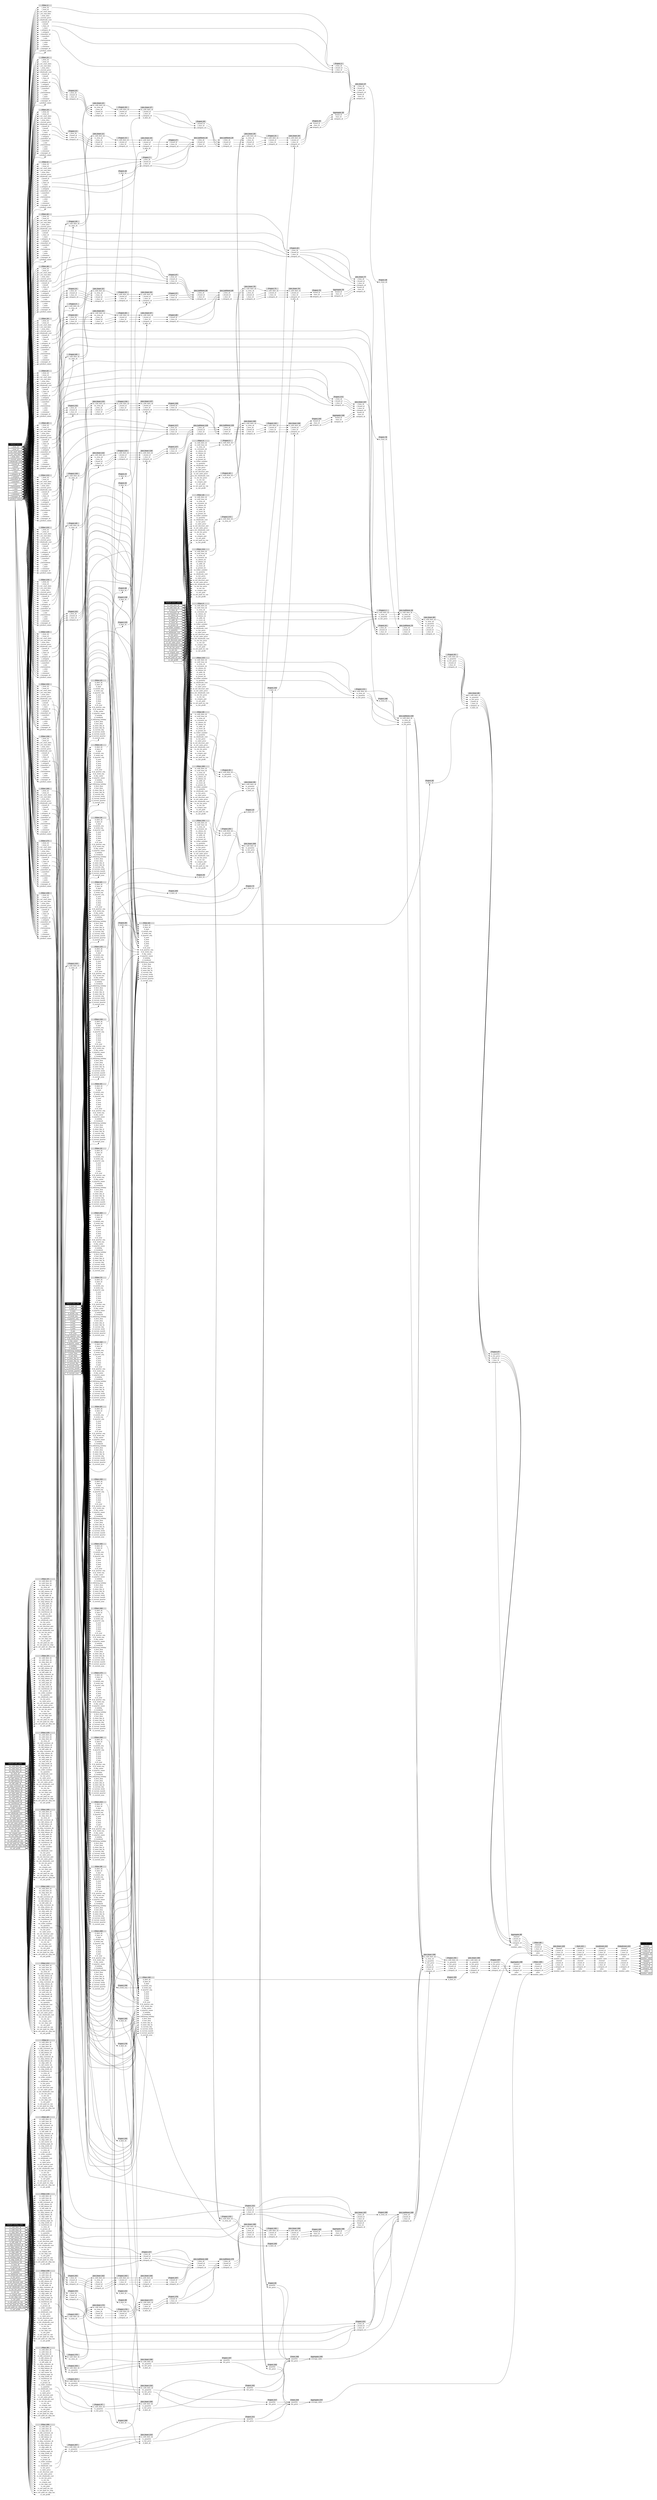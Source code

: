 // Automatically generated by TPCDSFlowTestSuite


digraph {
  graph [pad="0.5" nodesep="0.5" ranksep="1" fontname="Helvetica" rankdir=LR];
  node [shape=plaintext]

  
"Aggregate_109" [label=<
<table color="lightgray" border="1" cellborder="0" cellspacing="0">
  <tr><td bgcolor="lightgray" port="nodeName"><i>Aggregate_109</i></td></tr>
  <tr><td port="0">average_sales</td></tr>
</table>>];
     

"Aggregate_146" [label=<
<table color="lightgray" border="1" cellborder="0" cellspacing="0">
  <tr><td bgcolor="lightgray" port="nodeName"><i>Aggregate_146</i></td></tr>
  <tr><td port="0">brand_id</td></tr>
<tr><td port="1">class_id</td></tr>
<tr><td port="2">category_id</td></tr>
</table>>];
     

"Aggregate_186" [label=<
<table color="lightgray" border="1" cellborder="0" cellspacing="0">
  <tr><td bgcolor="lightgray" port="nodeName"><i>Aggregate_186</i></td></tr>
  <tr><td port="0">brand_id</td></tr>
<tr><td port="1">class_id</td></tr>
<tr><td port="2">category_id</td></tr>
</table>>];
     

"Aggregate_198" [label=<
<table color="lightgray" border="1" cellborder="0" cellspacing="0">
  <tr><td bgcolor="lightgray" port="nodeName"><i>Aggregate_198</i></td></tr>
  <tr><td port="0">channel</td></tr>
<tr><td port="1">i_brand_id</td></tr>
<tr><td port="2">i_class_id</td></tr>
<tr><td port="3">i_category_id</td></tr>
<tr><td port="4">sales</td></tr>
<tr><td port="5">number_sales</td></tr>
</table>>];
     

"Aggregate_219" [label=<
<table color="lightgray" border="1" cellborder="0" cellspacing="0">
  <tr><td bgcolor="lightgray" port="nodeName"><i>Aggregate_219</i></td></tr>
  <tr><td port="0">average_sales</td></tr>
</table>>];
     

"Aggregate_36" [label=<
<table color="lightgray" border="1" cellborder="0" cellspacing="0">
  <tr><td bgcolor="lightgray" port="nodeName"><i>Aggregate_36</i></td></tr>
  <tr><td port="0">brand_id</td></tr>
<tr><td port="1">class_id</td></tr>
<tr><td port="2">category_id</td></tr>
</table>>];
     

"Aggregate_76" [label=<
<table color="lightgray" border="1" cellborder="0" cellspacing="0">
  <tr><td bgcolor="lightgray" port="nodeName"><i>Aggregate_76</i></td></tr>
  <tr><td port="0">brand_id</td></tr>
<tr><td port="1">class_id</td></tr>
<tr><td port="2">category_id</td></tr>
</table>>];
     

"Aggregate_88" [label=<
<table color="lightgray" border="1" cellborder="0" cellspacing="0">
  <tr><td bgcolor="lightgray" port="nodeName"><i>Aggregate_88</i></td></tr>
  <tr><td port="0">channel</td></tr>
<tr><td port="1">i_brand_id</td></tr>
<tr><td port="2">i_class_id</td></tr>
<tr><td port="3">i_category_id</td></tr>
<tr><td port="4">sales</td></tr>
<tr><td port="5">number_sales</td></tr>
</table>>];
     

"Filter_0" [label=<
<table color="lightgray" border="1" cellborder="0" cellspacing="0">
  <tr><td bgcolor="lightgray" port="nodeName"><i>Filter_0</i></td></tr>
  <tr><td port="0">ss_sold_date_sk</td></tr>
<tr><td port="1">ss_sold_time_sk</td></tr>
<tr><td port="2">ss_item_sk</td></tr>
<tr><td port="3">ss_customer_sk</td></tr>
<tr><td port="4">ss_cdemo_sk</td></tr>
<tr><td port="5">ss_hdemo_sk</td></tr>
<tr><td port="6">ss_addr_sk</td></tr>
<tr><td port="7">ss_store_sk</td></tr>
<tr><td port="8">ss_promo_sk</td></tr>
<tr><td port="9">ss_ticket_number</td></tr>
<tr><td port="10">ss_quantity</td></tr>
<tr><td port="11">ss_wholesale_cost</td></tr>
<tr><td port="12">ss_list_price</td></tr>
<tr><td port="13">ss_sales_price</td></tr>
<tr><td port="14">ss_ext_discount_amt</td></tr>
<tr><td port="15">ss_ext_sales_price</td></tr>
<tr><td port="16">ss_ext_wholesale_cost</td></tr>
<tr><td port="17">ss_ext_list_price</td></tr>
<tr><td port="18">ss_ext_tax</td></tr>
<tr><td port="19">ss_coupon_amt</td></tr>
<tr><td port="20">ss_net_paid</td></tr>
<tr><td port="21">ss_net_paid_inc_tax</td></tr>
<tr><td port="22">ss_net_profit</td></tr>
</table>>];
     

"Filter_10" [label=<
<table color="lightgray" border="1" cellborder="0" cellspacing="0">
  <tr><td bgcolor="lightgray" port="nodeName"><i>Filter_10</i></td></tr>
  <tr><td port="0">i_item_sk</td></tr>
<tr><td port="1">i_item_id</td></tr>
<tr><td port="2">i_rec_start_date</td></tr>
<tr><td port="3">i_rec_end_date</td></tr>
<tr><td port="4">i_item_desc</td></tr>
<tr><td port="5">i_current_price</td></tr>
<tr><td port="6">i_wholesale_cost</td></tr>
<tr><td port="7">i_brand_id</td></tr>
<tr><td port="8">i_brand</td></tr>
<tr><td port="9">i_class_id</td></tr>
<tr><td port="10">i_class</td></tr>
<tr><td port="11">i_category_id</td></tr>
<tr><td port="12">i_category</td></tr>
<tr><td port="13">i_manufact_id</td></tr>
<tr><td port="14">i_manufact</td></tr>
<tr><td port="15">i_size</td></tr>
<tr><td port="16">i_formulation</td></tr>
<tr><td port="17">i_color</td></tr>
<tr><td port="18">i_units</td></tr>
<tr><td port="19">i_container</td></tr>
<tr><td port="20">i_manager_id</td></tr>
<tr><td port="21">i_product_name</td></tr>
</table>>];
     

"Filter_102" [label=<
<table color="lightgray" border="1" cellborder="0" cellspacing="0">
  <tr><td bgcolor="lightgray" port="nodeName"><i>Filter_102</i></td></tr>
  <tr><td port="0">ws_sold_date_sk</td></tr>
<tr><td port="1">ws_sold_time_sk</td></tr>
<tr><td port="2">ws_ship_date_sk</td></tr>
<tr><td port="3">ws_item_sk</td></tr>
<tr><td port="4">ws_bill_customer_sk</td></tr>
<tr><td port="5">ws_bill_cdemo_sk</td></tr>
<tr><td port="6">ws_bill_hdemo_sk</td></tr>
<tr><td port="7">ws_bill_addr_sk</td></tr>
<tr><td port="8">ws_ship_customer_sk</td></tr>
<tr><td port="9">ws_ship_cdemo_sk</td></tr>
<tr><td port="10">ws_ship_hdemo_sk</td></tr>
<tr><td port="11">ws_ship_addr_sk</td></tr>
<tr><td port="12">ws_web_page_sk</td></tr>
<tr><td port="13">ws_web_site_sk</td></tr>
<tr><td port="14">ws_ship_mode_sk</td></tr>
<tr><td port="15">ws_warehouse_sk</td></tr>
<tr><td port="16">ws_promo_sk</td></tr>
<tr><td port="17">ws_order_number</td></tr>
<tr><td port="18">ws_quantity</td></tr>
<tr><td port="19">ws_wholesale_cost</td></tr>
<tr><td port="20">ws_list_price</td></tr>
<tr><td port="21">ws_sales_price</td></tr>
<tr><td port="22">ws_ext_discount_amt</td></tr>
<tr><td port="23">ws_ext_sales_price</td></tr>
<tr><td port="24">ws_ext_wholesale_cost</td></tr>
<tr><td port="25">ws_ext_list_price</td></tr>
<tr><td port="26">ws_ext_tax</td></tr>
<tr><td port="27">ws_coupon_amt</td></tr>
<tr><td port="28">ws_ext_ship_cost</td></tr>
<tr><td port="29">ws_net_paid</td></tr>
<tr><td port="30">ws_net_paid_inc_tax</td></tr>
<tr><td port="31">ws_net_paid_inc_ship</td></tr>
<tr><td port="32">ws_net_paid_inc_ship_tax</td></tr>
<tr><td port="33">ws_net_profit</td></tr>
</table>>];
     

"Filter_104" [label=<
<table color="lightgray" border="1" cellborder="0" cellspacing="0">
  <tr><td bgcolor="lightgray" port="nodeName"><i>Filter_104</i></td></tr>
  <tr><td port="0">d_date_sk</td></tr>
<tr><td port="1">d_date_id</td></tr>
<tr><td port="2">d_date</td></tr>
<tr><td port="3">d_month_seq</td></tr>
<tr><td port="4">d_week_seq</td></tr>
<tr><td port="5">d_quarter_seq</td></tr>
<tr><td port="6">d_year</td></tr>
<tr><td port="7">d_dow</td></tr>
<tr><td port="8">d_moy</td></tr>
<tr><td port="9">d_dom</td></tr>
<tr><td port="10">d_qoy</td></tr>
<tr><td port="11">d_fy_year</td></tr>
<tr><td port="12">d_fy_quarter_seq</td></tr>
<tr><td port="13">d_fy_week_seq</td></tr>
<tr><td port="14">d_day_name</td></tr>
<tr><td port="15">d_quarter_name</td></tr>
<tr><td port="16">d_holiday</td></tr>
<tr><td port="17">d_weekend</td></tr>
<tr><td port="18">d_following_holiday</td></tr>
<tr><td port="19">d_first_dom</td></tr>
<tr><td port="20">d_last_dom</td></tr>
<tr><td port="21">d_same_day_ly</td></tr>
<tr><td port="22">d_same_day_lq</td></tr>
<tr><td port="23">d_current_day</td></tr>
<tr><td port="24">d_current_week</td></tr>
<tr><td port="25">d_current_month</td></tr>
<tr><td port="26">d_current_quarter</td></tr>
<tr><td port="27">d_current_year</td></tr>
</table>>];
     

"Filter_110" [label=<
<table color="lightgray" border="1" cellborder="0" cellspacing="0">
  <tr><td bgcolor="lightgray" port="nodeName"><i>Filter_110</i></td></tr>
  <tr><td port="0">ss_sold_date_sk</td></tr>
<tr><td port="1">ss_sold_time_sk</td></tr>
<tr><td port="2">ss_item_sk</td></tr>
<tr><td port="3">ss_customer_sk</td></tr>
<tr><td port="4">ss_cdemo_sk</td></tr>
<tr><td port="5">ss_hdemo_sk</td></tr>
<tr><td port="6">ss_addr_sk</td></tr>
<tr><td port="7">ss_store_sk</td></tr>
<tr><td port="8">ss_promo_sk</td></tr>
<tr><td port="9">ss_ticket_number</td></tr>
<tr><td port="10">ss_quantity</td></tr>
<tr><td port="11">ss_wholesale_cost</td></tr>
<tr><td port="12">ss_list_price</td></tr>
<tr><td port="13">ss_sales_price</td></tr>
<tr><td port="14">ss_ext_discount_amt</td></tr>
<tr><td port="15">ss_ext_sales_price</td></tr>
<tr><td port="16">ss_ext_wholesale_cost</td></tr>
<tr><td port="17">ss_ext_list_price</td></tr>
<tr><td port="18">ss_ext_tax</td></tr>
<tr><td port="19">ss_coupon_amt</td></tr>
<tr><td port="20">ss_net_paid</td></tr>
<tr><td port="21">ss_net_paid_inc_tax</td></tr>
<tr><td port="22">ss_net_profit</td></tr>
</table>>];
     

"Filter_112" [label=<
<table color="lightgray" border="1" cellborder="0" cellspacing="0">
  <tr><td bgcolor="lightgray" port="nodeName"><i>Filter_112</i></td></tr>
  <tr><td port="0">i_item_sk</td></tr>
<tr><td port="1">i_item_id</td></tr>
<tr><td port="2">i_rec_start_date</td></tr>
<tr><td port="3">i_rec_end_date</td></tr>
<tr><td port="4">i_item_desc</td></tr>
<tr><td port="5">i_current_price</td></tr>
<tr><td port="6">i_wholesale_cost</td></tr>
<tr><td port="7">i_brand_id</td></tr>
<tr><td port="8">i_brand</td></tr>
<tr><td port="9">i_class_id</td></tr>
<tr><td port="10">i_class</td></tr>
<tr><td port="11">i_category_id</td></tr>
<tr><td port="12">i_category</td></tr>
<tr><td port="13">i_manufact_id</td></tr>
<tr><td port="14">i_manufact</td></tr>
<tr><td port="15">i_size</td></tr>
<tr><td port="16">i_formulation</td></tr>
<tr><td port="17">i_color</td></tr>
<tr><td port="18">i_units</td></tr>
<tr><td port="19">i_container</td></tr>
<tr><td port="20">i_manager_id</td></tr>
<tr><td port="21">i_product_name</td></tr>
</table>>];
     

"Filter_114" [label=<
<table color="lightgray" border="1" cellborder="0" cellspacing="0">
  <tr><td bgcolor="lightgray" port="nodeName"><i>Filter_114</i></td></tr>
  <tr><td port="0">ss_sold_date_sk</td></tr>
<tr><td port="1">ss_sold_time_sk</td></tr>
<tr><td port="2">ss_item_sk</td></tr>
<tr><td port="3">ss_customer_sk</td></tr>
<tr><td port="4">ss_cdemo_sk</td></tr>
<tr><td port="5">ss_hdemo_sk</td></tr>
<tr><td port="6">ss_addr_sk</td></tr>
<tr><td port="7">ss_store_sk</td></tr>
<tr><td port="8">ss_promo_sk</td></tr>
<tr><td port="9">ss_ticket_number</td></tr>
<tr><td port="10">ss_quantity</td></tr>
<tr><td port="11">ss_wholesale_cost</td></tr>
<tr><td port="12">ss_list_price</td></tr>
<tr><td port="13">ss_sales_price</td></tr>
<tr><td port="14">ss_ext_discount_amt</td></tr>
<tr><td port="15">ss_ext_sales_price</td></tr>
<tr><td port="16">ss_ext_wholesale_cost</td></tr>
<tr><td port="17">ss_ext_list_price</td></tr>
<tr><td port="18">ss_ext_tax</td></tr>
<tr><td port="19">ss_coupon_amt</td></tr>
<tr><td port="20">ss_net_paid</td></tr>
<tr><td port="21">ss_net_paid_inc_tax</td></tr>
<tr><td port="22">ss_net_profit</td></tr>
</table>>];
     

"Filter_116" [label=<
<table color="lightgray" border="1" cellborder="0" cellspacing="0">
  <tr><td bgcolor="lightgray" port="nodeName"><i>Filter_116</i></td></tr>
  <tr><td port="0">i_item_sk</td></tr>
<tr><td port="1">i_item_id</td></tr>
<tr><td port="2">i_rec_start_date</td></tr>
<tr><td port="3">i_rec_end_date</td></tr>
<tr><td port="4">i_item_desc</td></tr>
<tr><td port="5">i_current_price</td></tr>
<tr><td port="6">i_wholesale_cost</td></tr>
<tr><td port="7">i_brand_id</td></tr>
<tr><td port="8">i_brand</td></tr>
<tr><td port="9">i_class_id</td></tr>
<tr><td port="10">i_class</td></tr>
<tr><td port="11">i_category_id</td></tr>
<tr><td port="12">i_category</td></tr>
<tr><td port="13">i_manufact_id</td></tr>
<tr><td port="14">i_manufact</td></tr>
<tr><td port="15">i_size</td></tr>
<tr><td port="16">i_formulation</td></tr>
<tr><td port="17">i_color</td></tr>
<tr><td port="18">i_units</td></tr>
<tr><td port="19">i_container</td></tr>
<tr><td port="20">i_manager_id</td></tr>
<tr><td port="21">i_product_name</td></tr>
</table>>];
     

"Filter_118" [label=<
<table color="lightgray" border="1" cellborder="0" cellspacing="0">
  <tr><td bgcolor="lightgray" port="nodeName"><i>Filter_118</i></td></tr>
  <tr><td port="0">cs_sold_date_sk</td></tr>
<tr><td port="1">cs_sold_time_sk</td></tr>
<tr><td port="2">cs_ship_date_sk</td></tr>
<tr><td port="3">cs_bill_customer_sk</td></tr>
<tr><td port="4">cs_bill_cdemo_sk</td></tr>
<tr><td port="5">cs_bill_hdemo_sk</td></tr>
<tr><td port="6">cs_bill_addr_sk</td></tr>
<tr><td port="7">cs_ship_customer_sk</td></tr>
<tr><td port="8">cs_ship_cdemo_sk</td></tr>
<tr><td port="9">cs_ship_hdemo_sk</td></tr>
<tr><td port="10">cs_ship_addr_sk</td></tr>
<tr><td port="11">cs_call_center_sk</td></tr>
<tr><td port="12">cs_catalog_page_sk</td></tr>
<tr><td port="13">cs_ship_mode_sk</td></tr>
<tr><td port="14">cs_warehouse_sk</td></tr>
<tr><td port="15">cs_item_sk</td></tr>
<tr><td port="16">cs_promo_sk</td></tr>
<tr><td port="17">cs_order_number</td></tr>
<tr><td port="18">cs_quantity</td></tr>
<tr><td port="19">cs_wholesale_cost</td></tr>
<tr><td port="20">cs_list_price</td></tr>
<tr><td port="21">cs_sales_price</td></tr>
<tr><td port="22">cs_ext_discount_amt</td></tr>
<tr><td port="23">cs_ext_sales_price</td></tr>
<tr><td port="24">cs_ext_wholesale_cost</td></tr>
<tr><td port="25">cs_ext_list_price</td></tr>
<tr><td port="26">cs_ext_tax</td></tr>
<tr><td port="27">cs_coupon_amt</td></tr>
<tr><td port="28">cs_ext_ship_cost</td></tr>
<tr><td port="29">cs_net_paid</td></tr>
<tr><td port="30">cs_net_paid_inc_tax</td></tr>
<tr><td port="31">cs_net_paid_inc_ship</td></tr>
<tr><td port="32">cs_net_paid_inc_ship_tax</td></tr>
<tr><td port="33">cs_net_profit</td></tr>
</table>>];
     

"Filter_120" [label=<
<table color="lightgray" border="1" cellborder="0" cellspacing="0">
  <tr><td bgcolor="lightgray" port="nodeName"><i>Filter_120</i></td></tr>
  <tr><td port="0">i_item_sk</td></tr>
<tr><td port="1">i_item_id</td></tr>
<tr><td port="2">i_rec_start_date</td></tr>
<tr><td port="3">i_rec_end_date</td></tr>
<tr><td port="4">i_item_desc</td></tr>
<tr><td port="5">i_current_price</td></tr>
<tr><td port="6">i_wholesale_cost</td></tr>
<tr><td port="7">i_brand_id</td></tr>
<tr><td port="8">i_brand</td></tr>
<tr><td port="9">i_class_id</td></tr>
<tr><td port="10">i_class</td></tr>
<tr><td port="11">i_category_id</td></tr>
<tr><td port="12">i_category</td></tr>
<tr><td port="13">i_manufact_id</td></tr>
<tr><td port="14">i_manufact</td></tr>
<tr><td port="15">i_size</td></tr>
<tr><td port="16">i_formulation</td></tr>
<tr><td port="17">i_color</td></tr>
<tr><td port="18">i_units</td></tr>
<tr><td port="19">i_container</td></tr>
<tr><td port="20">i_manager_id</td></tr>
<tr><td port="21">i_product_name</td></tr>
</table>>];
     

"Filter_124" [label=<
<table color="lightgray" border="1" cellborder="0" cellspacing="0">
  <tr><td bgcolor="lightgray" port="nodeName"><i>Filter_124</i></td></tr>
  <tr><td port="0">d_date_sk</td></tr>
<tr><td port="1">d_date_id</td></tr>
<tr><td port="2">d_date</td></tr>
<tr><td port="3">d_month_seq</td></tr>
<tr><td port="4">d_week_seq</td></tr>
<tr><td port="5">d_quarter_seq</td></tr>
<tr><td port="6">d_year</td></tr>
<tr><td port="7">d_dow</td></tr>
<tr><td port="8">d_moy</td></tr>
<tr><td port="9">d_dom</td></tr>
<tr><td port="10">d_qoy</td></tr>
<tr><td port="11">d_fy_year</td></tr>
<tr><td port="12">d_fy_quarter_seq</td></tr>
<tr><td port="13">d_fy_week_seq</td></tr>
<tr><td port="14">d_day_name</td></tr>
<tr><td port="15">d_quarter_name</td></tr>
<tr><td port="16">d_holiday</td></tr>
<tr><td port="17">d_weekend</td></tr>
<tr><td port="18">d_following_holiday</td></tr>
<tr><td port="19">d_first_dom</td></tr>
<tr><td port="20">d_last_dom</td></tr>
<tr><td port="21">d_same_day_ly</td></tr>
<tr><td port="22">d_same_day_lq</td></tr>
<tr><td port="23">d_current_day</td></tr>
<tr><td port="24">d_current_week</td></tr>
<tr><td port="25">d_current_month</td></tr>
<tr><td port="26">d_current_quarter</td></tr>
<tr><td port="27">d_current_year</td></tr>
</table>>];
     

"Filter_129" [label=<
<table color="lightgray" border="1" cellborder="0" cellspacing="0">
  <tr><td bgcolor="lightgray" port="nodeName"><i>Filter_129</i></td></tr>
  <tr><td port="0">ws_sold_date_sk</td></tr>
<tr><td port="1">ws_sold_time_sk</td></tr>
<tr><td port="2">ws_ship_date_sk</td></tr>
<tr><td port="3">ws_item_sk</td></tr>
<tr><td port="4">ws_bill_customer_sk</td></tr>
<tr><td port="5">ws_bill_cdemo_sk</td></tr>
<tr><td port="6">ws_bill_hdemo_sk</td></tr>
<tr><td port="7">ws_bill_addr_sk</td></tr>
<tr><td port="8">ws_ship_customer_sk</td></tr>
<tr><td port="9">ws_ship_cdemo_sk</td></tr>
<tr><td port="10">ws_ship_hdemo_sk</td></tr>
<tr><td port="11">ws_ship_addr_sk</td></tr>
<tr><td port="12">ws_web_page_sk</td></tr>
<tr><td port="13">ws_web_site_sk</td></tr>
<tr><td port="14">ws_ship_mode_sk</td></tr>
<tr><td port="15">ws_warehouse_sk</td></tr>
<tr><td port="16">ws_promo_sk</td></tr>
<tr><td port="17">ws_order_number</td></tr>
<tr><td port="18">ws_quantity</td></tr>
<tr><td port="19">ws_wholesale_cost</td></tr>
<tr><td port="20">ws_list_price</td></tr>
<tr><td port="21">ws_sales_price</td></tr>
<tr><td port="22">ws_ext_discount_amt</td></tr>
<tr><td port="23">ws_ext_sales_price</td></tr>
<tr><td port="24">ws_ext_wholesale_cost</td></tr>
<tr><td port="25">ws_ext_list_price</td></tr>
<tr><td port="26">ws_ext_tax</td></tr>
<tr><td port="27">ws_coupon_amt</td></tr>
<tr><td port="28">ws_ext_ship_cost</td></tr>
<tr><td port="29">ws_net_paid</td></tr>
<tr><td port="30">ws_net_paid_inc_tax</td></tr>
<tr><td port="31">ws_net_paid_inc_ship</td></tr>
<tr><td port="32">ws_net_paid_inc_ship_tax</td></tr>
<tr><td port="33">ws_net_profit</td></tr>
</table>>];
     

"Filter_131" [label=<
<table color="lightgray" border="1" cellborder="0" cellspacing="0">
  <tr><td bgcolor="lightgray" port="nodeName"><i>Filter_131</i></td></tr>
  <tr><td port="0">i_item_sk</td></tr>
<tr><td port="1">i_item_id</td></tr>
<tr><td port="2">i_rec_start_date</td></tr>
<tr><td port="3">i_rec_end_date</td></tr>
<tr><td port="4">i_item_desc</td></tr>
<tr><td port="5">i_current_price</td></tr>
<tr><td port="6">i_wholesale_cost</td></tr>
<tr><td port="7">i_brand_id</td></tr>
<tr><td port="8">i_brand</td></tr>
<tr><td port="9">i_class_id</td></tr>
<tr><td port="10">i_class</td></tr>
<tr><td port="11">i_category_id</td></tr>
<tr><td port="12">i_category</td></tr>
<tr><td port="13">i_manufact_id</td></tr>
<tr><td port="14">i_manufact</td></tr>
<tr><td port="15">i_size</td></tr>
<tr><td port="16">i_formulation</td></tr>
<tr><td port="17">i_color</td></tr>
<tr><td port="18">i_units</td></tr>
<tr><td port="19">i_container</td></tr>
<tr><td port="20">i_manager_id</td></tr>
<tr><td port="21">i_product_name</td></tr>
</table>>];
     

"Filter_135" [label=<
<table color="lightgray" border="1" cellborder="0" cellspacing="0">
  <tr><td bgcolor="lightgray" port="nodeName"><i>Filter_135</i></td></tr>
  <tr><td port="0">d_date_sk</td></tr>
<tr><td port="1">d_date_id</td></tr>
<tr><td port="2">d_date</td></tr>
<tr><td port="3">d_month_seq</td></tr>
<tr><td port="4">d_week_seq</td></tr>
<tr><td port="5">d_quarter_seq</td></tr>
<tr><td port="6">d_year</td></tr>
<tr><td port="7">d_dow</td></tr>
<tr><td port="8">d_moy</td></tr>
<tr><td port="9">d_dom</td></tr>
<tr><td port="10">d_qoy</td></tr>
<tr><td port="11">d_fy_year</td></tr>
<tr><td port="12">d_fy_quarter_seq</td></tr>
<tr><td port="13">d_fy_week_seq</td></tr>
<tr><td port="14">d_day_name</td></tr>
<tr><td port="15">d_quarter_name</td></tr>
<tr><td port="16">d_holiday</td></tr>
<tr><td port="17">d_weekend</td></tr>
<tr><td port="18">d_following_holiday</td></tr>
<tr><td port="19">d_first_dom</td></tr>
<tr><td port="20">d_last_dom</td></tr>
<tr><td port="21">d_same_day_ly</td></tr>
<tr><td port="22">d_same_day_lq</td></tr>
<tr><td port="23">d_current_day</td></tr>
<tr><td port="24">d_current_week</td></tr>
<tr><td port="25">d_current_month</td></tr>
<tr><td port="26">d_current_quarter</td></tr>
<tr><td port="27">d_current_year</td></tr>
</table>>];
     

"Filter_14" [label=<
<table color="lightgray" border="1" cellborder="0" cellspacing="0">
  <tr><td bgcolor="lightgray" port="nodeName"><i>Filter_14</i></td></tr>
  <tr><td port="0">d_date_sk</td></tr>
<tr><td port="1">d_date_id</td></tr>
<tr><td port="2">d_date</td></tr>
<tr><td port="3">d_month_seq</td></tr>
<tr><td port="4">d_week_seq</td></tr>
<tr><td port="5">d_quarter_seq</td></tr>
<tr><td port="6">d_year</td></tr>
<tr><td port="7">d_dow</td></tr>
<tr><td port="8">d_moy</td></tr>
<tr><td port="9">d_dom</td></tr>
<tr><td port="10">d_qoy</td></tr>
<tr><td port="11">d_fy_year</td></tr>
<tr><td port="12">d_fy_quarter_seq</td></tr>
<tr><td port="13">d_fy_week_seq</td></tr>
<tr><td port="14">d_day_name</td></tr>
<tr><td port="15">d_quarter_name</td></tr>
<tr><td port="16">d_holiday</td></tr>
<tr><td port="17">d_weekend</td></tr>
<tr><td port="18">d_following_holiday</td></tr>
<tr><td port="19">d_first_dom</td></tr>
<tr><td port="20">d_last_dom</td></tr>
<tr><td port="21">d_same_day_ly</td></tr>
<tr><td port="22">d_same_day_lq</td></tr>
<tr><td port="23">d_current_day</td></tr>
<tr><td port="24">d_current_week</td></tr>
<tr><td port="25">d_current_month</td></tr>
<tr><td port="26">d_current_quarter</td></tr>
<tr><td port="27">d_current_year</td></tr>
</table>>];
     

"Filter_142" [label=<
<table color="lightgray" border="1" cellborder="0" cellspacing="0">
  <tr><td bgcolor="lightgray" port="nodeName"><i>Filter_142</i></td></tr>
  <tr><td port="0">d_date_sk</td></tr>
<tr><td port="1">d_date_id</td></tr>
<tr><td port="2">d_date</td></tr>
<tr><td port="3">d_month_seq</td></tr>
<tr><td port="4">d_week_seq</td></tr>
<tr><td port="5">d_quarter_seq</td></tr>
<tr><td port="6">d_year</td></tr>
<tr><td port="7">d_dow</td></tr>
<tr><td port="8">d_moy</td></tr>
<tr><td port="9">d_dom</td></tr>
<tr><td port="10">d_qoy</td></tr>
<tr><td port="11">d_fy_year</td></tr>
<tr><td port="12">d_fy_quarter_seq</td></tr>
<tr><td port="13">d_fy_week_seq</td></tr>
<tr><td port="14">d_day_name</td></tr>
<tr><td port="15">d_quarter_name</td></tr>
<tr><td port="16">d_holiday</td></tr>
<tr><td port="17">d_weekend</td></tr>
<tr><td port="18">d_following_holiday</td></tr>
<tr><td port="19">d_first_dom</td></tr>
<tr><td port="20">d_last_dom</td></tr>
<tr><td port="21">d_same_day_ly</td></tr>
<tr><td port="22">d_same_day_lq</td></tr>
<tr><td port="23">d_current_day</td></tr>
<tr><td port="24">d_current_week</td></tr>
<tr><td port="25">d_current_month</td></tr>
<tr><td port="26">d_current_quarter</td></tr>
<tr><td port="27">d_current_year</td></tr>
</table>>];
     

"Filter_150" [label=<
<table color="lightgray" border="1" cellborder="0" cellspacing="0">
  <tr><td bgcolor="lightgray" port="nodeName"><i>Filter_150</i></td></tr>
  <tr><td port="0">i_item_sk</td></tr>
<tr><td port="1">i_item_id</td></tr>
<tr><td port="2">i_rec_start_date</td></tr>
<tr><td port="3">i_rec_end_date</td></tr>
<tr><td port="4">i_item_desc</td></tr>
<tr><td port="5">i_current_price</td></tr>
<tr><td port="6">i_wholesale_cost</td></tr>
<tr><td port="7">i_brand_id</td></tr>
<tr><td port="8">i_brand</td></tr>
<tr><td port="9">i_class_id</td></tr>
<tr><td port="10">i_class</td></tr>
<tr><td port="11">i_category_id</td></tr>
<tr><td port="12">i_category</td></tr>
<tr><td port="13">i_manufact_id</td></tr>
<tr><td port="14">i_manufact</td></tr>
<tr><td port="15">i_size</td></tr>
<tr><td port="16">i_formulation</td></tr>
<tr><td port="17">i_color</td></tr>
<tr><td port="18">i_units</td></tr>
<tr><td port="19">i_container</td></tr>
<tr><td port="20">i_manager_id</td></tr>
<tr><td port="21">i_product_name</td></tr>
</table>>];
     

"Filter_152" [label=<
<table color="lightgray" border="1" cellborder="0" cellspacing="0">
  <tr><td bgcolor="lightgray" port="nodeName"><i>Filter_152</i></td></tr>
  <tr><td port="0">i_item_sk</td></tr>
<tr><td port="1">i_item_id</td></tr>
<tr><td port="2">i_rec_start_date</td></tr>
<tr><td port="3">i_rec_end_date</td></tr>
<tr><td port="4">i_item_desc</td></tr>
<tr><td port="5">i_current_price</td></tr>
<tr><td port="6">i_wholesale_cost</td></tr>
<tr><td port="7">i_brand_id</td></tr>
<tr><td port="8">i_brand</td></tr>
<tr><td port="9">i_class_id</td></tr>
<tr><td port="10">i_class</td></tr>
<tr><td port="11">i_category_id</td></tr>
<tr><td port="12">i_category</td></tr>
<tr><td port="13">i_manufact_id</td></tr>
<tr><td port="14">i_manufact</td></tr>
<tr><td port="15">i_size</td></tr>
<tr><td port="16">i_formulation</td></tr>
<tr><td port="17">i_color</td></tr>
<tr><td port="18">i_units</td></tr>
<tr><td port="19">i_container</td></tr>
<tr><td port="20">i_manager_id</td></tr>
<tr><td port="21">i_product_name</td></tr>
</table>>];
     

"Filter_154" [label=<
<table color="lightgray" border="1" cellborder="0" cellspacing="0">
  <tr><td bgcolor="lightgray" port="nodeName"><i>Filter_154</i></td></tr>
  <tr><td port="0">ss_sold_date_sk</td></tr>
<tr><td port="1">ss_sold_time_sk</td></tr>
<tr><td port="2">ss_item_sk</td></tr>
<tr><td port="3">ss_customer_sk</td></tr>
<tr><td port="4">ss_cdemo_sk</td></tr>
<tr><td port="5">ss_hdemo_sk</td></tr>
<tr><td port="6">ss_addr_sk</td></tr>
<tr><td port="7">ss_store_sk</td></tr>
<tr><td port="8">ss_promo_sk</td></tr>
<tr><td port="9">ss_ticket_number</td></tr>
<tr><td port="10">ss_quantity</td></tr>
<tr><td port="11">ss_wholesale_cost</td></tr>
<tr><td port="12">ss_list_price</td></tr>
<tr><td port="13">ss_sales_price</td></tr>
<tr><td port="14">ss_ext_discount_amt</td></tr>
<tr><td port="15">ss_ext_sales_price</td></tr>
<tr><td port="16">ss_ext_wholesale_cost</td></tr>
<tr><td port="17">ss_ext_list_price</td></tr>
<tr><td port="18">ss_ext_tax</td></tr>
<tr><td port="19">ss_coupon_amt</td></tr>
<tr><td port="20">ss_net_paid</td></tr>
<tr><td port="21">ss_net_paid_inc_tax</td></tr>
<tr><td port="22">ss_net_profit</td></tr>
</table>>];
     

"Filter_156" [label=<
<table color="lightgray" border="1" cellborder="0" cellspacing="0">
  <tr><td bgcolor="lightgray" port="nodeName"><i>Filter_156</i></td></tr>
  <tr><td port="0">i_item_sk</td></tr>
<tr><td port="1">i_item_id</td></tr>
<tr><td port="2">i_rec_start_date</td></tr>
<tr><td port="3">i_rec_end_date</td></tr>
<tr><td port="4">i_item_desc</td></tr>
<tr><td port="5">i_current_price</td></tr>
<tr><td port="6">i_wholesale_cost</td></tr>
<tr><td port="7">i_brand_id</td></tr>
<tr><td port="8">i_brand</td></tr>
<tr><td port="9">i_class_id</td></tr>
<tr><td port="10">i_class</td></tr>
<tr><td port="11">i_category_id</td></tr>
<tr><td port="12">i_category</td></tr>
<tr><td port="13">i_manufact_id</td></tr>
<tr><td port="14">i_manufact</td></tr>
<tr><td port="15">i_size</td></tr>
<tr><td port="16">i_formulation</td></tr>
<tr><td port="17">i_color</td></tr>
<tr><td port="18">i_units</td></tr>
<tr><td port="19">i_container</td></tr>
<tr><td port="20">i_manager_id</td></tr>
<tr><td port="21">i_product_name</td></tr>
</table>>];
     

"Filter_158" [label=<
<table color="lightgray" border="1" cellborder="0" cellspacing="0">
  <tr><td bgcolor="lightgray" port="nodeName"><i>Filter_158</i></td></tr>
  <tr><td port="0">cs_sold_date_sk</td></tr>
<tr><td port="1">cs_sold_time_sk</td></tr>
<tr><td port="2">cs_ship_date_sk</td></tr>
<tr><td port="3">cs_bill_customer_sk</td></tr>
<tr><td port="4">cs_bill_cdemo_sk</td></tr>
<tr><td port="5">cs_bill_hdemo_sk</td></tr>
<tr><td port="6">cs_bill_addr_sk</td></tr>
<tr><td port="7">cs_ship_customer_sk</td></tr>
<tr><td port="8">cs_ship_cdemo_sk</td></tr>
<tr><td port="9">cs_ship_hdemo_sk</td></tr>
<tr><td port="10">cs_ship_addr_sk</td></tr>
<tr><td port="11">cs_call_center_sk</td></tr>
<tr><td port="12">cs_catalog_page_sk</td></tr>
<tr><td port="13">cs_ship_mode_sk</td></tr>
<tr><td port="14">cs_warehouse_sk</td></tr>
<tr><td port="15">cs_item_sk</td></tr>
<tr><td port="16">cs_promo_sk</td></tr>
<tr><td port="17">cs_order_number</td></tr>
<tr><td port="18">cs_quantity</td></tr>
<tr><td port="19">cs_wholesale_cost</td></tr>
<tr><td port="20">cs_list_price</td></tr>
<tr><td port="21">cs_sales_price</td></tr>
<tr><td port="22">cs_ext_discount_amt</td></tr>
<tr><td port="23">cs_ext_sales_price</td></tr>
<tr><td port="24">cs_ext_wholesale_cost</td></tr>
<tr><td port="25">cs_ext_list_price</td></tr>
<tr><td port="26">cs_ext_tax</td></tr>
<tr><td port="27">cs_coupon_amt</td></tr>
<tr><td port="28">cs_ext_ship_cost</td></tr>
<tr><td port="29">cs_net_paid</td></tr>
<tr><td port="30">cs_net_paid_inc_tax</td></tr>
<tr><td port="31">cs_net_paid_inc_ship</td></tr>
<tr><td port="32">cs_net_paid_inc_ship_tax</td></tr>
<tr><td port="33">cs_net_profit</td></tr>
</table>>];
     

"Filter_160" [label=<
<table color="lightgray" border="1" cellborder="0" cellspacing="0">
  <tr><td bgcolor="lightgray" port="nodeName"><i>Filter_160</i></td></tr>
  <tr><td port="0">i_item_sk</td></tr>
<tr><td port="1">i_item_id</td></tr>
<tr><td port="2">i_rec_start_date</td></tr>
<tr><td port="3">i_rec_end_date</td></tr>
<tr><td port="4">i_item_desc</td></tr>
<tr><td port="5">i_current_price</td></tr>
<tr><td port="6">i_wholesale_cost</td></tr>
<tr><td port="7">i_brand_id</td></tr>
<tr><td port="8">i_brand</td></tr>
<tr><td port="9">i_class_id</td></tr>
<tr><td port="10">i_class</td></tr>
<tr><td port="11">i_category_id</td></tr>
<tr><td port="12">i_category</td></tr>
<tr><td port="13">i_manufact_id</td></tr>
<tr><td port="14">i_manufact</td></tr>
<tr><td port="15">i_size</td></tr>
<tr><td port="16">i_formulation</td></tr>
<tr><td port="17">i_color</td></tr>
<tr><td port="18">i_units</td></tr>
<tr><td port="19">i_container</td></tr>
<tr><td port="20">i_manager_id</td></tr>
<tr><td port="21">i_product_name</td></tr>
</table>>];
     

"Filter_164" [label=<
<table color="lightgray" border="1" cellborder="0" cellspacing="0">
  <tr><td bgcolor="lightgray" port="nodeName"><i>Filter_164</i></td></tr>
  <tr><td port="0">d_date_sk</td></tr>
<tr><td port="1">d_date_id</td></tr>
<tr><td port="2">d_date</td></tr>
<tr><td port="3">d_month_seq</td></tr>
<tr><td port="4">d_week_seq</td></tr>
<tr><td port="5">d_quarter_seq</td></tr>
<tr><td port="6">d_year</td></tr>
<tr><td port="7">d_dow</td></tr>
<tr><td port="8">d_moy</td></tr>
<tr><td port="9">d_dom</td></tr>
<tr><td port="10">d_qoy</td></tr>
<tr><td port="11">d_fy_year</td></tr>
<tr><td port="12">d_fy_quarter_seq</td></tr>
<tr><td port="13">d_fy_week_seq</td></tr>
<tr><td port="14">d_day_name</td></tr>
<tr><td port="15">d_quarter_name</td></tr>
<tr><td port="16">d_holiday</td></tr>
<tr><td port="17">d_weekend</td></tr>
<tr><td port="18">d_following_holiday</td></tr>
<tr><td port="19">d_first_dom</td></tr>
<tr><td port="20">d_last_dom</td></tr>
<tr><td port="21">d_same_day_ly</td></tr>
<tr><td port="22">d_same_day_lq</td></tr>
<tr><td port="23">d_current_day</td></tr>
<tr><td port="24">d_current_week</td></tr>
<tr><td port="25">d_current_month</td></tr>
<tr><td port="26">d_current_quarter</td></tr>
<tr><td port="27">d_current_year</td></tr>
</table>>];
     

"Filter_169" [label=<
<table color="lightgray" border="1" cellborder="0" cellspacing="0">
  <tr><td bgcolor="lightgray" port="nodeName"><i>Filter_169</i></td></tr>
  <tr><td port="0">ws_sold_date_sk</td></tr>
<tr><td port="1">ws_sold_time_sk</td></tr>
<tr><td port="2">ws_ship_date_sk</td></tr>
<tr><td port="3">ws_item_sk</td></tr>
<tr><td port="4">ws_bill_customer_sk</td></tr>
<tr><td port="5">ws_bill_cdemo_sk</td></tr>
<tr><td port="6">ws_bill_hdemo_sk</td></tr>
<tr><td port="7">ws_bill_addr_sk</td></tr>
<tr><td port="8">ws_ship_customer_sk</td></tr>
<tr><td port="9">ws_ship_cdemo_sk</td></tr>
<tr><td port="10">ws_ship_hdemo_sk</td></tr>
<tr><td port="11">ws_ship_addr_sk</td></tr>
<tr><td port="12">ws_web_page_sk</td></tr>
<tr><td port="13">ws_web_site_sk</td></tr>
<tr><td port="14">ws_ship_mode_sk</td></tr>
<tr><td port="15">ws_warehouse_sk</td></tr>
<tr><td port="16">ws_promo_sk</td></tr>
<tr><td port="17">ws_order_number</td></tr>
<tr><td port="18">ws_quantity</td></tr>
<tr><td port="19">ws_wholesale_cost</td></tr>
<tr><td port="20">ws_list_price</td></tr>
<tr><td port="21">ws_sales_price</td></tr>
<tr><td port="22">ws_ext_discount_amt</td></tr>
<tr><td port="23">ws_ext_sales_price</td></tr>
<tr><td port="24">ws_ext_wholesale_cost</td></tr>
<tr><td port="25">ws_ext_list_price</td></tr>
<tr><td port="26">ws_ext_tax</td></tr>
<tr><td port="27">ws_coupon_amt</td></tr>
<tr><td port="28">ws_ext_ship_cost</td></tr>
<tr><td port="29">ws_net_paid</td></tr>
<tr><td port="30">ws_net_paid_inc_tax</td></tr>
<tr><td port="31">ws_net_paid_inc_ship</td></tr>
<tr><td port="32">ws_net_paid_inc_ship_tax</td></tr>
<tr><td port="33">ws_net_profit</td></tr>
</table>>];
     

"Filter_171" [label=<
<table color="lightgray" border="1" cellborder="0" cellspacing="0">
  <tr><td bgcolor="lightgray" port="nodeName"><i>Filter_171</i></td></tr>
  <tr><td port="0">i_item_sk</td></tr>
<tr><td port="1">i_item_id</td></tr>
<tr><td port="2">i_rec_start_date</td></tr>
<tr><td port="3">i_rec_end_date</td></tr>
<tr><td port="4">i_item_desc</td></tr>
<tr><td port="5">i_current_price</td></tr>
<tr><td port="6">i_wholesale_cost</td></tr>
<tr><td port="7">i_brand_id</td></tr>
<tr><td port="8">i_brand</td></tr>
<tr><td port="9">i_class_id</td></tr>
<tr><td port="10">i_class</td></tr>
<tr><td port="11">i_category_id</td></tr>
<tr><td port="12">i_category</td></tr>
<tr><td port="13">i_manufact_id</td></tr>
<tr><td port="14">i_manufact</td></tr>
<tr><td port="15">i_size</td></tr>
<tr><td port="16">i_formulation</td></tr>
<tr><td port="17">i_color</td></tr>
<tr><td port="18">i_units</td></tr>
<tr><td port="19">i_container</td></tr>
<tr><td port="20">i_manager_id</td></tr>
<tr><td port="21">i_product_name</td></tr>
</table>>];
     

"Filter_175" [label=<
<table color="lightgray" border="1" cellborder="0" cellspacing="0">
  <tr><td bgcolor="lightgray" port="nodeName"><i>Filter_175</i></td></tr>
  <tr><td port="0">d_date_sk</td></tr>
<tr><td port="1">d_date_id</td></tr>
<tr><td port="2">d_date</td></tr>
<tr><td port="3">d_month_seq</td></tr>
<tr><td port="4">d_week_seq</td></tr>
<tr><td port="5">d_quarter_seq</td></tr>
<tr><td port="6">d_year</td></tr>
<tr><td port="7">d_dow</td></tr>
<tr><td port="8">d_moy</td></tr>
<tr><td port="9">d_dom</td></tr>
<tr><td port="10">d_qoy</td></tr>
<tr><td port="11">d_fy_year</td></tr>
<tr><td port="12">d_fy_quarter_seq</td></tr>
<tr><td port="13">d_fy_week_seq</td></tr>
<tr><td port="14">d_day_name</td></tr>
<tr><td port="15">d_quarter_name</td></tr>
<tr><td port="16">d_holiday</td></tr>
<tr><td port="17">d_weekend</td></tr>
<tr><td port="18">d_following_holiday</td></tr>
<tr><td port="19">d_first_dom</td></tr>
<tr><td port="20">d_last_dom</td></tr>
<tr><td port="21">d_same_day_ly</td></tr>
<tr><td port="22">d_same_day_lq</td></tr>
<tr><td port="23">d_current_day</td></tr>
<tr><td port="24">d_current_week</td></tr>
<tr><td port="25">d_current_month</td></tr>
<tr><td port="26">d_current_quarter</td></tr>
<tr><td port="27">d_current_year</td></tr>
</table>>];
     

"Filter_182" [label=<
<table color="lightgray" border="1" cellborder="0" cellspacing="0">
  <tr><td bgcolor="lightgray" port="nodeName"><i>Filter_182</i></td></tr>
  <tr><td port="0">d_date_sk</td></tr>
<tr><td port="1">d_date_id</td></tr>
<tr><td port="2">d_date</td></tr>
<tr><td port="3">d_month_seq</td></tr>
<tr><td port="4">d_week_seq</td></tr>
<tr><td port="5">d_quarter_seq</td></tr>
<tr><td port="6">d_year</td></tr>
<tr><td port="7">d_dow</td></tr>
<tr><td port="8">d_moy</td></tr>
<tr><td port="9">d_dom</td></tr>
<tr><td port="10">d_qoy</td></tr>
<tr><td port="11">d_fy_year</td></tr>
<tr><td port="12">d_fy_quarter_seq</td></tr>
<tr><td port="13">d_fy_week_seq</td></tr>
<tr><td port="14">d_day_name</td></tr>
<tr><td port="15">d_quarter_name</td></tr>
<tr><td port="16">d_holiday</td></tr>
<tr><td port="17">d_weekend</td></tr>
<tr><td port="18">d_following_holiday</td></tr>
<tr><td port="19">d_first_dom</td></tr>
<tr><td port="20">d_last_dom</td></tr>
<tr><td port="21">d_same_day_ly</td></tr>
<tr><td port="22">d_same_day_lq</td></tr>
<tr><td port="23">d_current_day</td></tr>
<tr><td port="24">d_current_week</td></tr>
<tr><td port="25">d_current_month</td></tr>
<tr><td port="26">d_current_quarter</td></tr>
<tr><td port="27">d_current_year</td></tr>
</table>>];
     

"Filter_19" [label=<
<table color="lightgray" border="1" cellborder="0" cellspacing="0">
  <tr><td bgcolor="lightgray" port="nodeName"><i>Filter_19</i></td></tr>
  <tr><td port="0">ws_sold_date_sk</td></tr>
<tr><td port="1">ws_sold_time_sk</td></tr>
<tr><td port="2">ws_ship_date_sk</td></tr>
<tr><td port="3">ws_item_sk</td></tr>
<tr><td port="4">ws_bill_customer_sk</td></tr>
<tr><td port="5">ws_bill_cdemo_sk</td></tr>
<tr><td port="6">ws_bill_hdemo_sk</td></tr>
<tr><td port="7">ws_bill_addr_sk</td></tr>
<tr><td port="8">ws_ship_customer_sk</td></tr>
<tr><td port="9">ws_ship_cdemo_sk</td></tr>
<tr><td port="10">ws_ship_hdemo_sk</td></tr>
<tr><td port="11">ws_ship_addr_sk</td></tr>
<tr><td port="12">ws_web_page_sk</td></tr>
<tr><td port="13">ws_web_site_sk</td></tr>
<tr><td port="14">ws_ship_mode_sk</td></tr>
<tr><td port="15">ws_warehouse_sk</td></tr>
<tr><td port="16">ws_promo_sk</td></tr>
<tr><td port="17">ws_order_number</td></tr>
<tr><td port="18">ws_quantity</td></tr>
<tr><td port="19">ws_wholesale_cost</td></tr>
<tr><td port="20">ws_list_price</td></tr>
<tr><td port="21">ws_sales_price</td></tr>
<tr><td port="22">ws_ext_discount_amt</td></tr>
<tr><td port="23">ws_ext_sales_price</td></tr>
<tr><td port="24">ws_ext_wholesale_cost</td></tr>
<tr><td port="25">ws_ext_list_price</td></tr>
<tr><td port="26">ws_ext_tax</td></tr>
<tr><td port="27">ws_coupon_amt</td></tr>
<tr><td port="28">ws_ext_ship_cost</td></tr>
<tr><td port="29">ws_net_paid</td></tr>
<tr><td port="30">ws_net_paid_inc_tax</td></tr>
<tr><td port="31">ws_net_paid_inc_ship</td></tr>
<tr><td port="32">ws_net_paid_inc_ship_tax</td></tr>
<tr><td port="33">ws_net_profit</td></tr>
</table>>];
     

"Filter_192" [label=<
<table color="lightgray" border="1" cellborder="0" cellspacing="0">
  <tr><td bgcolor="lightgray" port="nodeName"><i>Filter_192</i></td></tr>
  <tr><td port="0">d_date_sk</td></tr>
<tr><td port="1">d_date_id</td></tr>
<tr><td port="2">d_date</td></tr>
<tr><td port="3">d_month_seq</td></tr>
<tr><td port="4">d_week_seq</td></tr>
<tr><td port="5">d_quarter_seq</td></tr>
<tr><td port="6">d_year</td></tr>
<tr><td port="7">d_dow</td></tr>
<tr><td port="8">d_moy</td></tr>
<tr><td port="9">d_dom</td></tr>
<tr><td port="10">d_qoy</td></tr>
<tr><td port="11">d_fy_year</td></tr>
<tr><td port="12">d_fy_quarter_seq</td></tr>
<tr><td port="13">d_fy_week_seq</td></tr>
<tr><td port="14">d_day_name</td></tr>
<tr><td port="15">d_quarter_name</td></tr>
<tr><td port="16">d_holiday</td></tr>
<tr><td port="17">d_weekend</td></tr>
<tr><td port="18">d_following_holiday</td></tr>
<tr><td port="19">d_first_dom</td></tr>
<tr><td port="20">d_last_dom</td></tr>
<tr><td port="21">d_same_day_ly</td></tr>
<tr><td port="22">d_same_day_lq</td></tr>
<tr><td port="23">d_current_day</td></tr>
<tr><td port="24">d_current_week</td></tr>
<tr><td port="25">d_current_month</td></tr>
<tr><td port="26">d_current_quarter</td></tr>
<tr><td port="27">d_current_year</td></tr>
</table>>];
     

"Filter_193" [label=<
<table color="lightgray" border="1" cellborder="0" cellspacing="0">
  <tr><td bgcolor="lightgray" port="nodeName"><i>Filter_193</i></td></tr>
  <tr><td port="0">d_date_sk</td></tr>
<tr><td port="1">d_date_id</td></tr>
<tr><td port="2">d_date</td></tr>
<tr><td port="3">d_month_seq</td></tr>
<tr><td port="4">d_week_seq</td></tr>
<tr><td port="5">d_quarter_seq</td></tr>
<tr><td port="6">d_year</td></tr>
<tr><td port="7">d_dow</td></tr>
<tr><td port="8">d_moy</td></tr>
<tr><td port="9">d_dom</td></tr>
<tr><td port="10">d_qoy</td></tr>
<tr><td port="11">d_fy_year</td></tr>
<tr><td port="12">d_fy_quarter_seq</td></tr>
<tr><td port="13">d_fy_week_seq</td></tr>
<tr><td port="14">d_day_name</td></tr>
<tr><td port="15">d_quarter_name</td></tr>
<tr><td port="16">d_holiday</td></tr>
<tr><td port="17">d_weekend</td></tr>
<tr><td port="18">d_following_holiday</td></tr>
<tr><td port="19">d_first_dom</td></tr>
<tr><td port="20">d_last_dom</td></tr>
<tr><td port="21">d_same_day_ly</td></tr>
<tr><td port="22">d_same_day_lq</td></tr>
<tr><td port="23">d_current_day</td></tr>
<tr><td port="24">d_current_week</td></tr>
<tr><td port="25">d_current_month</td></tr>
<tr><td port="26">d_current_quarter</td></tr>
<tr><td port="27">d_current_year</td></tr>
</table>>];
     

"Filter_199" [label=<
<table color="lightgray" border="1" cellborder="0" cellspacing="0">
  <tr><td bgcolor="lightgray" port="nodeName"><i>Filter_199</i></td></tr>
  <tr><td port="0">channel</td></tr>
<tr><td port="1">i_brand_id</td></tr>
<tr><td port="2">i_class_id</td></tr>
<tr><td port="3">i_category_id</td></tr>
<tr><td port="4">sales</td></tr>
<tr><td port="5">number_sales</td></tr>
</table>>];
     

"Filter_2" [label=<
<table color="lightgray" border="1" cellborder="0" cellspacing="0">
  <tr><td bgcolor="lightgray" port="nodeName"><i>Filter_2</i></td></tr>
  <tr><td port="0">i_item_sk</td></tr>
<tr><td port="1">i_item_id</td></tr>
<tr><td port="2">i_rec_start_date</td></tr>
<tr><td port="3">i_rec_end_date</td></tr>
<tr><td port="4">i_item_desc</td></tr>
<tr><td port="5">i_current_price</td></tr>
<tr><td port="6">i_wholesale_cost</td></tr>
<tr><td port="7">i_brand_id</td></tr>
<tr><td port="8">i_brand</td></tr>
<tr><td port="9">i_class_id</td></tr>
<tr><td port="10">i_class</td></tr>
<tr><td port="11">i_category_id</td></tr>
<tr><td port="12">i_category</td></tr>
<tr><td port="13">i_manufact_id</td></tr>
<tr><td port="14">i_manufact</td></tr>
<tr><td port="15">i_size</td></tr>
<tr><td port="16">i_formulation</td></tr>
<tr><td port="17">i_color</td></tr>
<tr><td port="18">i_units</td></tr>
<tr><td port="19">i_container</td></tr>
<tr><td port="20">i_manager_id</td></tr>
<tr><td port="21">i_product_name</td></tr>
</table>>];
     

"Filter_200" [label=<
<table color="lightgray" border="1" cellborder="0" cellspacing="0">
  <tr><td bgcolor="lightgray" port="nodeName"><i>Filter_200</i></td></tr>
  <tr><td port="0">ss_sold_date_sk</td></tr>
<tr><td port="1">ss_sold_time_sk</td></tr>
<tr><td port="2">ss_item_sk</td></tr>
<tr><td port="3">ss_customer_sk</td></tr>
<tr><td port="4">ss_cdemo_sk</td></tr>
<tr><td port="5">ss_hdemo_sk</td></tr>
<tr><td port="6">ss_addr_sk</td></tr>
<tr><td port="7">ss_store_sk</td></tr>
<tr><td port="8">ss_promo_sk</td></tr>
<tr><td port="9">ss_ticket_number</td></tr>
<tr><td port="10">ss_quantity</td></tr>
<tr><td port="11">ss_wholesale_cost</td></tr>
<tr><td port="12">ss_list_price</td></tr>
<tr><td port="13">ss_sales_price</td></tr>
<tr><td port="14">ss_ext_discount_amt</td></tr>
<tr><td port="15">ss_ext_sales_price</td></tr>
<tr><td port="16">ss_ext_wholesale_cost</td></tr>
<tr><td port="17">ss_ext_list_price</td></tr>
<tr><td port="18">ss_ext_tax</td></tr>
<tr><td port="19">ss_coupon_amt</td></tr>
<tr><td port="20">ss_net_paid</td></tr>
<tr><td port="21">ss_net_paid_inc_tax</td></tr>
<tr><td port="22">ss_net_profit</td></tr>
</table>>];
     

"Filter_202" [label=<
<table color="lightgray" border="1" cellborder="0" cellspacing="0">
  <tr><td bgcolor="lightgray" port="nodeName"><i>Filter_202</i></td></tr>
  <tr><td port="0">d_date_sk</td></tr>
<tr><td port="1">d_date_id</td></tr>
<tr><td port="2">d_date</td></tr>
<tr><td port="3">d_month_seq</td></tr>
<tr><td port="4">d_week_seq</td></tr>
<tr><td port="5">d_quarter_seq</td></tr>
<tr><td port="6">d_year</td></tr>
<tr><td port="7">d_dow</td></tr>
<tr><td port="8">d_moy</td></tr>
<tr><td port="9">d_dom</td></tr>
<tr><td port="10">d_qoy</td></tr>
<tr><td port="11">d_fy_year</td></tr>
<tr><td port="12">d_fy_quarter_seq</td></tr>
<tr><td port="13">d_fy_week_seq</td></tr>
<tr><td port="14">d_day_name</td></tr>
<tr><td port="15">d_quarter_name</td></tr>
<tr><td port="16">d_holiday</td></tr>
<tr><td port="17">d_weekend</td></tr>
<tr><td port="18">d_following_holiday</td></tr>
<tr><td port="19">d_first_dom</td></tr>
<tr><td port="20">d_last_dom</td></tr>
<tr><td port="21">d_same_day_ly</td></tr>
<tr><td port="22">d_same_day_lq</td></tr>
<tr><td port="23">d_current_day</td></tr>
<tr><td port="24">d_current_week</td></tr>
<tr><td port="25">d_current_month</td></tr>
<tr><td port="26">d_current_quarter</td></tr>
<tr><td port="27">d_current_year</td></tr>
</table>>];
     

"Filter_206" [label=<
<table color="lightgray" border="1" cellborder="0" cellspacing="0">
  <tr><td bgcolor="lightgray" port="nodeName"><i>Filter_206</i></td></tr>
  <tr><td port="0">cs_sold_date_sk</td></tr>
<tr><td port="1">cs_sold_time_sk</td></tr>
<tr><td port="2">cs_ship_date_sk</td></tr>
<tr><td port="3">cs_bill_customer_sk</td></tr>
<tr><td port="4">cs_bill_cdemo_sk</td></tr>
<tr><td port="5">cs_bill_hdemo_sk</td></tr>
<tr><td port="6">cs_bill_addr_sk</td></tr>
<tr><td port="7">cs_ship_customer_sk</td></tr>
<tr><td port="8">cs_ship_cdemo_sk</td></tr>
<tr><td port="9">cs_ship_hdemo_sk</td></tr>
<tr><td port="10">cs_ship_addr_sk</td></tr>
<tr><td port="11">cs_call_center_sk</td></tr>
<tr><td port="12">cs_catalog_page_sk</td></tr>
<tr><td port="13">cs_ship_mode_sk</td></tr>
<tr><td port="14">cs_warehouse_sk</td></tr>
<tr><td port="15">cs_item_sk</td></tr>
<tr><td port="16">cs_promo_sk</td></tr>
<tr><td port="17">cs_order_number</td></tr>
<tr><td port="18">cs_quantity</td></tr>
<tr><td port="19">cs_wholesale_cost</td></tr>
<tr><td port="20">cs_list_price</td></tr>
<tr><td port="21">cs_sales_price</td></tr>
<tr><td port="22">cs_ext_discount_amt</td></tr>
<tr><td port="23">cs_ext_sales_price</td></tr>
<tr><td port="24">cs_ext_wholesale_cost</td></tr>
<tr><td port="25">cs_ext_list_price</td></tr>
<tr><td port="26">cs_ext_tax</td></tr>
<tr><td port="27">cs_coupon_amt</td></tr>
<tr><td port="28">cs_ext_ship_cost</td></tr>
<tr><td port="29">cs_net_paid</td></tr>
<tr><td port="30">cs_net_paid_inc_tax</td></tr>
<tr><td port="31">cs_net_paid_inc_ship</td></tr>
<tr><td port="32">cs_net_paid_inc_ship_tax</td></tr>
<tr><td port="33">cs_net_profit</td></tr>
</table>>];
     

"Filter_208" [label=<
<table color="lightgray" border="1" cellborder="0" cellspacing="0">
  <tr><td bgcolor="lightgray" port="nodeName"><i>Filter_208</i></td></tr>
  <tr><td port="0">d_date_sk</td></tr>
<tr><td port="1">d_date_id</td></tr>
<tr><td port="2">d_date</td></tr>
<tr><td port="3">d_month_seq</td></tr>
<tr><td port="4">d_week_seq</td></tr>
<tr><td port="5">d_quarter_seq</td></tr>
<tr><td port="6">d_year</td></tr>
<tr><td port="7">d_dow</td></tr>
<tr><td port="8">d_moy</td></tr>
<tr><td port="9">d_dom</td></tr>
<tr><td port="10">d_qoy</td></tr>
<tr><td port="11">d_fy_year</td></tr>
<tr><td port="12">d_fy_quarter_seq</td></tr>
<tr><td port="13">d_fy_week_seq</td></tr>
<tr><td port="14">d_day_name</td></tr>
<tr><td port="15">d_quarter_name</td></tr>
<tr><td port="16">d_holiday</td></tr>
<tr><td port="17">d_weekend</td></tr>
<tr><td port="18">d_following_holiday</td></tr>
<tr><td port="19">d_first_dom</td></tr>
<tr><td port="20">d_last_dom</td></tr>
<tr><td port="21">d_same_day_ly</td></tr>
<tr><td port="22">d_same_day_lq</td></tr>
<tr><td port="23">d_current_day</td></tr>
<tr><td port="24">d_current_week</td></tr>
<tr><td port="25">d_current_month</td></tr>
<tr><td port="26">d_current_quarter</td></tr>
<tr><td port="27">d_current_year</td></tr>
</table>>];
     

"Filter_21" [label=<
<table color="lightgray" border="1" cellborder="0" cellspacing="0">
  <tr><td bgcolor="lightgray" port="nodeName"><i>Filter_21</i></td></tr>
  <tr><td port="0">i_item_sk</td></tr>
<tr><td port="1">i_item_id</td></tr>
<tr><td port="2">i_rec_start_date</td></tr>
<tr><td port="3">i_rec_end_date</td></tr>
<tr><td port="4">i_item_desc</td></tr>
<tr><td port="5">i_current_price</td></tr>
<tr><td port="6">i_wholesale_cost</td></tr>
<tr><td port="7">i_brand_id</td></tr>
<tr><td port="8">i_brand</td></tr>
<tr><td port="9">i_class_id</td></tr>
<tr><td port="10">i_class</td></tr>
<tr><td port="11">i_category_id</td></tr>
<tr><td port="12">i_category</td></tr>
<tr><td port="13">i_manufact_id</td></tr>
<tr><td port="14">i_manufact</td></tr>
<tr><td port="15">i_size</td></tr>
<tr><td port="16">i_formulation</td></tr>
<tr><td port="17">i_color</td></tr>
<tr><td port="18">i_units</td></tr>
<tr><td port="19">i_container</td></tr>
<tr><td port="20">i_manager_id</td></tr>
<tr><td port="21">i_product_name</td></tr>
</table>>];
     

"Filter_212" [label=<
<table color="lightgray" border="1" cellborder="0" cellspacing="0">
  <tr><td bgcolor="lightgray" port="nodeName"><i>Filter_212</i></td></tr>
  <tr><td port="0">ws_sold_date_sk</td></tr>
<tr><td port="1">ws_sold_time_sk</td></tr>
<tr><td port="2">ws_ship_date_sk</td></tr>
<tr><td port="3">ws_item_sk</td></tr>
<tr><td port="4">ws_bill_customer_sk</td></tr>
<tr><td port="5">ws_bill_cdemo_sk</td></tr>
<tr><td port="6">ws_bill_hdemo_sk</td></tr>
<tr><td port="7">ws_bill_addr_sk</td></tr>
<tr><td port="8">ws_ship_customer_sk</td></tr>
<tr><td port="9">ws_ship_cdemo_sk</td></tr>
<tr><td port="10">ws_ship_hdemo_sk</td></tr>
<tr><td port="11">ws_ship_addr_sk</td></tr>
<tr><td port="12">ws_web_page_sk</td></tr>
<tr><td port="13">ws_web_site_sk</td></tr>
<tr><td port="14">ws_ship_mode_sk</td></tr>
<tr><td port="15">ws_warehouse_sk</td></tr>
<tr><td port="16">ws_promo_sk</td></tr>
<tr><td port="17">ws_order_number</td></tr>
<tr><td port="18">ws_quantity</td></tr>
<tr><td port="19">ws_wholesale_cost</td></tr>
<tr><td port="20">ws_list_price</td></tr>
<tr><td port="21">ws_sales_price</td></tr>
<tr><td port="22">ws_ext_discount_amt</td></tr>
<tr><td port="23">ws_ext_sales_price</td></tr>
<tr><td port="24">ws_ext_wholesale_cost</td></tr>
<tr><td port="25">ws_ext_list_price</td></tr>
<tr><td port="26">ws_ext_tax</td></tr>
<tr><td port="27">ws_coupon_amt</td></tr>
<tr><td port="28">ws_ext_ship_cost</td></tr>
<tr><td port="29">ws_net_paid</td></tr>
<tr><td port="30">ws_net_paid_inc_tax</td></tr>
<tr><td port="31">ws_net_paid_inc_ship</td></tr>
<tr><td port="32">ws_net_paid_inc_ship_tax</td></tr>
<tr><td port="33">ws_net_profit</td></tr>
</table>>];
     

"Filter_214" [label=<
<table color="lightgray" border="1" cellborder="0" cellspacing="0">
  <tr><td bgcolor="lightgray" port="nodeName"><i>Filter_214</i></td></tr>
  <tr><td port="0">d_date_sk</td></tr>
<tr><td port="1">d_date_id</td></tr>
<tr><td port="2">d_date</td></tr>
<tr><td port="3">d_month_seq</td></tr>
<tr><td port="4">d_week_seq</td></tr>
<tr><td port="5">d_quarter_seq</td></tr>
<tr><td port="6">d_year</td></tr>
<tr><td port="7">d_dow</td></tr>
<tr><td port="8">d_moy</td></tr>
<tr><td port="9">d_dom</td></tr>
<tr><td port="10">d_qoy</td></tr>
<tr><td port="11">d_fy_year</td></tr>
<tr><td port="12">d_fy_quarter_seq</td></tr>
<tr><td port="13">d_fy_week_seq</td></tr>
<tr><td port="14">d_day_name</td></tr>
<tr><td port="15">d_quarter_name</td></tr>
<tr><td port="16">d_holiday</td></tr>
<tr><td port="17">d_weekend</td></tr>
<tr><td port="18">d_following_holiday</td></tr>
<tr><td port="19">d_first_dom</td></tr>
<tr><td port="20">d_last_dom</td></tr>
<tr><td port="21">d_same_day_ly</td></tr>
<tr><td port="22">d_same_day_lq</td></tr>
<tr><td port="23">d_current_day</td></tr>
<tr><td port="24">d_current_week</td></tr>
<tr><td port="25">d_current_month</td></tr>
<tr><td port="26">d_current_quarter</td></tr>
<tr><td port="27">d_current_year</td></tr>
</table>>];
     

"Filter_25" [label=<
<table color="lightgray" border="1" cellborder="0" cellspacing="0">
  <tr><td bgcolor="lightgray" port="nodeName"><i>Filter_25</i></td></tr>
  <tr><td port="0">d_date_sk</td></tr>
<tr><td port="1">d_date_id</td></tr>
<tr><td port="2">d_date</td></tr>
<tr><td port="3">d_month_seq</td></tr>
<tr><td port="4">d_week_seq</td></tr>
<tr><td port="5">d_quarter_seq</td></tr>
<tr><td port="6">d_year</td></tr>
<tr><td port="7">d_dow</td></tr>
<tr><td port="8">d_moy</td></tr>
<tr><td port="9">d_dom</td></tr>
<tr><td port="10">d_qoy</td></tr>
<tr><td port="11">d_fy_year</td></tr>
<tr><td port="12">d_fy_quarter_seq</td></tr>
<tr><td port="13">d_fy_week_seq</td></tr>
<tr><td port="14">d_day_name</td></tr>
<tr><td port="15">d_quarter_name</td></tr>
<tr><td port="16">d_holiday</td></tr>
<tr><td port="17">d_weekend</td></tr>
<tr><td port="18">d_following_holiday</td></tr>
<tr><td port="19">d_first_dom</td></tr>
<tr><td port="20">d_last_dom</td></tr>
<tr><td port="21">d_same_day_ly</td></tr>
<tr><td port="22">d_same_day_lq</td></tr>
<tr><td port="23">d_current_day</td></tr>
<tr><td port="24">d_current_week</td></tr>
<tr><td port="25">d_current_month</td></tr>
<tr><td port="26">d_current_quarter</td></tr>
<tr><td port="27">d_current_year</td></tr>
</table>>];
     

"Filter_32" [label=<
<table color="lightgray" border="1" cellborder="0" cellspacing="0">
  <tr><td bgcolor="lightgray" port="nodeName"><i>Filter_32</i></td></tr>
  <tr><td port="0">d_date_sk</td></tr>
<tr><td port="1">d_date_id</td></tr>
<tr><td port="2">d_date</td></tr>
<tr><td port="3">d_month_seq</td></tr>
<tr><td port="4">d_week_seq</td></tr>
<tr><td port="5">d_quarter_seq</td></tr>
<tr><td port="6">d_year</td></tr>
<tr><td port="7">d_dow</td></tr>
<tr><td port="8">d_moy</td></tr>
<tr><td port="9">d_dom</td></tr>
<tr><td port="10">d_qoy</td></tr>
<tr><td port="11">d_fy_year</td></tr>
<tr><td port="12">d_fy_quarter_seq</td></tr>
<tr><td port="13">d_fy_week_seq</td></tr>
<tr><td port="14">d_day_name</td></tr>
<tr><td port="15">d_quarter_name</td></tr>
<tr><td port="16">d_holiday</td></tr>
<tr><td port="17">d_weekend</td></tr>
<tr><td port="18">d_following_holiday</td></tr>
<tr><td port="19">d_first_dom</td></tr>
<tr><td port="20">d_last_dom</td></tr>
<tr><td port="21">d_same_day_ly</td></tr>
<tr><td port="22">d_same_day_lq</td></tr>
<tr><td port="23">d_current_day</td></tr>
<tr><td port="24">d_current_week</td></tr>
<tr><td port="25">d_current_month</td></tr>
<tr><td port="26">d_current_quarter</td></tr>
<tr><td port="27">d_current_year</td></tr>
</table>>];
     

"Filter_4" [label=<
<table color="lightgray" border="1" cellborder="0" cellspacing="0">
  <tr><td bgcolor="lightgray" port="nodeName"><i>Filter_4</i></td></tr>
  <tr><td port="0">ss_sold_date_sk</td></tr>
<tr><td port="1">ss_sold_time_sk</td></tr>
<tr><td port="2">ss_item_sk</td></tr>
<tr><td port="3">ss_customer_sk</td></tr>
<tr><td port="4">ss_cdemo_sk</td></tr>
<tr><td port="5">ss_hdemo_sk</td></tr>
<tr><td port="6">ss_addr_sk</td></tr>
<tr><td port="7">ss_store_sk</td></tr>
<tr><td port="8">ss_promo_sk</td></tr>
<tr><td port="9">ss_ticket_number</td></tr>
<tr><td port="10">ss_quantity</td></tr>
<tr><td port="11">ss_wholesale_cost</td></tr>
<tr><td port="12">ss_list_price</td></tr>
<tr><td port="13">ss_sales_price</td></tr>
<tr><td port="14">ss_ext_discount_amt</td></tr>
<tr><td port="15">ss_ext_sales_price</td></tr>
<tr><td port="16">ss_ext_wholesale_cost</td></tr>
<tr><td port="17">ss_ext_list_price</td></tr>
<tr><td port="18">ss_ext_tax</td></tr>
<tr><td port="19">ss_coupon_amt</td></tr>
<tr><td port="20">ss_net_paid</td></tr>
<tr><td port="21">ss_net_paid_inc_tax</td></tr>
<tr><td port="22">ss_net_profit</td></tr>
</table>>];
     

"Filter_40" [label=<
<table color="lightgray" border="1" cellborder="0" cellspacing="0">
  <tr><td bgcolor="lightgray" port="nodeName"><i>Filter_40</i></td></tr>
  <tr><td port="0">i_item_sk</td></tr>
<tr><td port="1">i_item_id</td></tr>
<tr><td port="2">i_rec_start_date</td></tr>
<tr><td port="3">i_rec_end_date</td></tr>
<tr><td port="4">i_item_desc</td></tr>
<tr><td port="5">i_current_price</td></tr>
<tr><td port="6">i_wholesale_cost</td></tr>
<tr><td port="7">i_brand_id</td></tr>
<tr><td port="8">i_brand</td></tr>
<tr><td port="9">i_class_id</td></tr>
<tr><td port="10">i_class</td></tr>
<tr><td port="11">i_category_id</td></tr>
<tr><td port="12">i_category</td></tr>
<tr><td port="13">i_manufact_id</td></tr>
<tr><td port="14">i_manufact</td></tr>
<tr><td port="15">i_size</td></tr>
<tr><td port="16">i_formulation</td></tr>
<tr><td port="17">i_color</td></tr>
<tr><td port="18">i_units</td></tr>
<tr><td port="19">i_container</td></tr>
<tr><td port="20">i_manager_id</td></tr>
<tr><td port="21">i_product_name</td></tr>
</table>>];
     

"Filter_42" [label=<
<table color="lightgray" border="1" cellborder="0" cellspacing="0">
  <tr><td bgcolor="lightgray" port="nodeName"><i>Filter_42</i></td></tr>
  <tr><td port="0">i_item_sk</td></tr>
<tr><td port="1">i_item_id</td></tr>
<tr><td port="2">i_rec_start_date</td></tr>
<tr><td port="3">i_rec_end_date</td></tr>
<tr><td port="4">i_item_desc</td></tr>
<tr><td port="5">i_current_price</td></tr>
<tr><td port="6">i_wholesale_cost</td></tr>
<tr><td port="7">i_brand_id</td></tr>
<tr><td port="8">i_brand</td></tr>
<tr><td port="9">i_class_id</td></tr>
<tr><td port="10">i_class</td></tr>
<tr><td port="11">i_category_id</td></tr>
<tr><td port="12">i_category</td></tr>
<tr><td port="13">i_manufact_id</td></tr>
<tr><td port="14">i_manufact</td></tr>
<tr><td port="15">i_size</td></tr>
<tr><td port="16">i_formulation</td></tr>
<tr><td port="17">i_color</td></tr>
<tr><td port="18">i_units</td></tr>
<tr><td port="19">i_container</td></tr>
<tr><td port="20">i_manager_id</td></tr>
<tr><td port="21">i_product_name</td></tr>
</table>>];
     

"Filter_44" [label=<
<table color="lightgray" border="1" cellborder="0" cellspacing="0">
  <tr><td bgcolor="lightgray" port="nodeName"><i>Filter_44</i></td></tr>
  <tr><td port="0">ss_sold_date_sk</td></tr>
<tr><td port="1">ss_sold_time_sk</td></tr>
<tr><td port="2">ss_item_sk</td></tr>
<tr><td port="3">ss_customer_sk</td></tr>
<tr><td port="4">ss_cdemo_sk</td></tr>
<tr><td port="5">ss_hdemo_sk</td></tr>
<tr><td port="6">ss_addr_sk</td></tr>
<tr><td port="7">ss_store_sk</td></tr>
<tr><td port="8">ss_promo_sk</td></tr>
<tr><td port="9">ss_ticket_number</td></tr>
<tr><td port="10">ss_quantity</td></tr>
<tr><td port="11">ss_wholesale_cost</td></tr>
<tr><td port="12">ss_list_price</td></tr>
<tr><td port="13">ss_sales_price</td></tr>
<tr><td port="14">ss_ext_discount_amt</td></tr>
<tr><td port="15">ss_ext_sales_price</td></tr>
<tr><td port="16">ss_ext_wholesale_cost</td></tr>
<tr><td port="17">ss_ext_list_price</td></tr>
<tr><td port="18">ss_ext_tax</td></tr>
<tr><td port="19">ss_coupon_amt</td></tr>
<tr><td port="20">ss_net_paid</td></tr>
<tr><td port="21">ss_net_paid_inc_tax</td></tr>
<tr><td port="22">ss_net_profit</td></tr>
</table>>];
     

"Filter_46" [label=<
<table color="lightgray" border="1" cellborder="0" cellspacing="0">
  <tr><td bgcolor="lightgray" port="nodeName"><i>Filter_46</i></td></tr>
  <tr><td port="0">i_item_sk</td></tr>
<tr><td port="1">i_item_id</td></tr>
<tr><td port="2">i_rec_start_date</td></tr>
<tr><td port="3">i_rec_end_date</td></tr>
<tr><td port="4">i_item_desc</td></tr>
<tr><td port="5">i_current_price</td></tr>
<tr><td port="6">i_wholesale_cost</td></tr>
<tr><td port="7">i_brand_id</td></tr>
<tr><td port="8">i_brand</td></tr>
<tr><td port="9">i_class_id</td></tr>
<tr><td port="10">i_class</td></tr>
<tr><td port="11">i_category_id</td></tr>
<tr><td port="12">i_category</td></tr>
<tr><td port="13">i_manufact_id</td></tr>
<tr><td port="14">i_manufact</td></tr>
<tr><td port="15">i_size</td></tr>
<tr><td port="16">i_formulation</td></tr>
<tr><td port="17">i_color</td></tr>
<tr><td port="18">i_units</td></tr>
<tr><td port="19">i_container</td></tr>
<tr><td port="20">i_manager_id</td></tr>
<tr><td port="21">i_product_name</td></tr>
</table>>];
     

"Filter_48" [label=<
<table color="lightgray" border="1" cellborder="0" cellspacing="0">
  <tr><td bgcolor="lightgray" port="nodeName"><i>Filter_48</i></td></tr>
  <tr><td port="0">cs_sold_date_sk</td></tr>
<tr><td port="1">cs_sold_time_sk</td></tr>
<tr><td port="2">cs_ship_date_sk</td></tr>
<tr><td port="3">cs_bill_customer_sk</td></tr>
<tr><td port="4">cs_bill_cdemo_sk</td></tr>
<tr><td port="5">cs_bill_hdemo_sk</td></tr>
<tr><td port="6">cs_bill_addr_sk</td></tr>
<tr><td port="7">cs_ship_customer_sk</td></tr>
<tr><td port="8">cs_ship_cdemo_sk</td></tr>
<tr><td port="9">cs_ship_hdemo_sk</td></tr>
<tr><td port="10">cs_ship_addr_sk</td></tr>
<tr><td port="11">cs_call_center_sk</td></tr>
<tr><td port="12">cs_catalog_page_sk</td></tr>
<tr><td port="13">cs_ship_mode_sk</td></tr>
<tr><td port="14">cs_warehouse_sk</td></tr>
<tr><td port="15">cs_item_sk</td></tr>
<tr><td port="16">cs_promo_sk</td></tr>
<tr><td port="17">cs_order_number</td></tr>
<tr><td port="18">cs_quantity</td></tr>
<tr><td port="19">cs_wholesale_cost</td></tr>
<tr><td port="20">cs_list_price</td></tr>
<tr><td port="21">cs_sales_price</td></tr>
<tr><td port="22">cs_ext_discount_amt</td></tr>
<tr><td port="23">cs_ext_sales_price</td></tr>
<tr><td port="24">cs_ext_wholesale_cost</td></tr>
<tr><td port="25">cs_ext_list_price</td></tr>
<tr><td port="26">cs_ext_tax</td></tr>
<tr><td port="27">cs_coupon_amt</td></tr>
<tr><td port="28">cs_ext_ship_cost</td></tr>
<tr><td port="29">cs_net_paid</td></tr>
<tr><td port="30">cs_net_paid_inc_tax</td></tr>
<tr><td port="31">cs_net_paid_inc_ship</td></tr>
<tr><td port="32">cs_net_paid_inc_ship_tax</td></tr>
<tr><td port="33">cs_net_profit</td></tr>
</table>>];
     

"Filter_50" [label=<
<table color="lightgray" border="1" cellborder="0" cellspacing="0">
  <tr><td bgcolor="lightgray" port="nodeName"><i>Filter_50</i></td></tr>
  <tr><td port="0">i_item_sk</td></tr>
<tr><td port="1">i_item_id</td></tr>
<tr><td port="2">i_rec_start_date</td></tr>
<tr><td port="3">i_rec_end_date</td></tr>
<tr><td port="4">i_item_desc</td></tr>
<tr><td port="5">i_current_price</td></tr>
<tr><td port="6">i_wholesale_cost</td></tr>
<tr><td port="7">i_brand_id</td></tr>
<tr><td port="8">i_brand</td></tr>
<tr><td port="9">i_class_id</td></tr>
<tr><td port="10">i_class</td></tr>
<tr><td port="11">i_category_id</td></tr>
<tr><td port="12">i_category</td></tr>
<tr><td port="13">i_manufact_id</td></tr>
<tr><td port="14">i_manufact</td></tr>
<tr><td port="15">i_size</td></tr>
<tr><td port="16">i_formulation</td></tr>
<tr><td port="17">i_color</td></tr>
<tr><td port="18">i_units</td></tr>
<tr><td port="19">i_container</td></tr>
<tr><td port="20">i_manager_id</td></tr>
<tr><td port="21">i_product_name</td></tr>
</table>>];
     

"Filter_54" [label=<
<table color="lightgray" border="1" cellborder="0" cellspacing="0">
  <tr><td bgcolor="lightgray" port="nodeName"><i>Filter_54</i></td></tr>
  <tr><td port="0">d_date_sk</td></tr>
<tr><td port="1">d_date_id</td></tr>
<tr><td port="2">d_date</td></tr>
<tr><td port="3">d_month_seq</td></tr>
<tr><td port="4">d_week_seq</td></tr>
<tr><td port="5">d_quarter_seq</td></tr>
<tr><td port="6">d_year</td></tr>
<tr><td port="7">d_dow</td></tr>
<tr><td port="8">d_moy</td></tr>
<tr><td port="9">d_dom</td></tr>
<tr><td port="10">d_qoy</td></tr>
<tr><td port="11">d_fy_year</td></tr>
<tr><td port="12">d_fy_quarter_seq</td></tr>
<tr><td port="13">d_fy_week_seq</td></tr>
<tr><td port="14">d_day_name</td></tr>
<tr><td port="15">d_quarter_name</td></tr>
<tr><td port="16">d_holiday</td></tr>
<tr><td port="17">d_weekend</td></tr>
<tr><td port="18">d_following_holiday</td></tr>
<tr><td port="19">d_first_dom</td></tr>
<tr><td port="20">d_last_dom</td></tr>
<tr><td port="21">d_same_day_ly</td></tr>
<tr><td port="22">d_same_day_lq</td></tr>
<tr><td port="23">d_current_day</td></tr>
<tr><td port="24">d_current_week</td></tr>
<tr><td port="25">d_current_month</td></tr>
<tr><td port="26">d_current_quarter</td></tr>
<tr><td port="27">d_current_year</td></tr>
</table>>];
     

"Filter_59" [label=<
<table color="lightgray" border="1" cellborder="0" cellspacing="0">
  <tr><td bgcolor="lightgray" port="nodeName"><i>Filter_59</i></td></tr>
  <tr><td port="0">ws_sold_date_sk</td></tr>
<tr><td port="1">ws_sold_time_sk</td></tr>
<tr><td port="2">ws_ship_date_sk</td></tr>
<tr><td port="3">ws_item_sk</td></tr>
<tr><td port="4">ws_bill_customer_sk</td></tr>
<tr><td port="5">ws_bill_cdemo_sk</td></tr>
<tr><td port="6">ws_bill_hdemo_sk</td></tr>
<tr><td port="7">ws_bill_addr_sk</td></tr>
<tr><td port="8">ws_ship_customer_sk</td></tr>
<tr><td port="9">ws_ship_cdemo_sk</td></tr>
<tr><td port="10">ws_ship_hdemo_sk</td></tr>
<tr><td port="11">ws_ship_addr_sk</td></tr>
<tr><td port="12">ws_web_page_sk</td></tr>
<tr><td port="13">ws_web_site_sk</td></tr>
<tr><td port="14">ws_ship_mode_sk</td></tr>
<tr><td port="15">ws_warehouse_sk</td></tr>
<tr><td port="16">ws_promo_sk</td></tr>
<tr><td port="17">ws_order_number</td></tr>
<tr><td port="18">ws_quantity</td></tr>
<tr><td port="19">ws_wholesale_cost</td></tr>
<tr><td port="20">ws_list_price</td></tr>
<tr><td port="21">ws_sales_price</td></tr>
<tr><td port="22">ws_ext_discount_amt</td></tr>
<tr><td port="23">ws_ext_sales_price</td></tr>
<tr><td port="24">ws_ext_wholesale_cost</td></tr>
<tr><td port="25">ws_ext_list_price</td></tr>
<tr><td port="26">ws_ext_tax</td></tr>
<tr><td port="27">ws_coupon_amt</td></tr>
<tr><td port="28">ws_ext_ship_cost</td></tr>
<tr><td port="29">ws_net_paid</td></tr>
<tr><td port="30">ws_net_paid_inc_tax</td></tr>
<tr><td port="31">ws_net_paid_inc_ship</td></tr>
<tr><td port="32">ws_net_paid_inc_ship_tax</td></tr>
<tr><td port="33">ws_net_profit</td></tr>
</table>>];
     

"Filter_6" [label=<
<table color="lightgray" border="1" cellborder="0" cellspacing="0">
  <tr><td bgcolor="lightgray" port="nodeName"><i>Filter_6</i></td></tr>
  <tr><td port="0">i_item_sk</td></tr>
<tr><td port="1">i_item_id</td></tr>
<tr><td port="2">i_rec_start_date</td></tr>
<tr><td port="3">i_rec_end_date</td></tr>
<tr><td port="4">i_item_desc</td></tr>
<tr><td port="5">i_current_price</td></tr>
<tr><td port="6">i_wholesale_cost</td></tr>
<tr><td port="7">i_brand_id</td></tr>
<tr><td port="8">i_brand</td></tr>
<tr><td port="9">i_class_id</td></tr>
<tr><td port="10">i_class</td></tr>
<tr><td port="11">i_category_id</td></tr>
<tr><td port="12">i_category</td></tr>
<tr><td port="13">i_manufact_id</td></tr>
<tr><td port="14">i_manufact</td></tr>
<tr><td port="15">i_size</td></tr>
<tr><td port="16">i_formulation</td></tr>
<tr><td port="17">i_color</td></tr>
<tr><td port="18">i_units</td></tr>
<tr><td port="19">i_container</td></tr>
<tr><td port="20">i_manager_id</td></tr>
<tr><td port="21">i_product_name</td></tr>
</table>>];
     

"Filter_61" [label=<
<table color="lightgray" border="1" cellborder="0" cellspacing="0">
  <tr><td bgcolor="lightgray" port="nodeName"><i>Filter_61</i></td></tr>
  <tr><td port="0">i_item_sk</td></tr>
<tr><td port="1">i_item_id</td></tr>
<tr><td port="2">i_rec_start_date</td></tr>
<tr><td port="3">i_rec_end_date</td></tr>
<tr><td port="4">i_item_desc</td></tr>
<tr><td port="5">i_current_price</td></tr>
<tr><td port="6">i_wholesale_cost</td></tr>
<tr><td port="7">i_brand_id</td></tr>
<tr><td port="8">i_brand</td></tr>
<tr><td port="9">i_class_id</td></tr>
<tr><td port="10">i_class</td></tr>
<tr><td port="11">i_category_id</td></tr>
<tr><td port="12">i_category</td></tr>
<tr><td port="13">i_manufact_id</td></tr>
<tr><td port="14">i_manufact</td></tr>
<tr><td port="15">i_size</td></tr>
<tr><td port="16">i_formulation</td></tr>
<tr><td port="17">i_color</td></tr>
<tr><td port="18">i_units</td></tr>
<tr><td port="19">i_container</td></tr>
<tr><td port="20">i_manager_id</td></tr>
<tr><td port="21">i_product_name</td></tr>
</table>>];
     

"Filter_65" [label=<
<table color="lightgray" border="1" cellborder="0" cellspacing="0">
  <tr><td bgcolor="lightgray" port="nodeName"><i>Filter_65</i></td></tr>
  <tr><td port="0">d_date_sk</td></tr>
<tr><td port="1">d_date_id</td></tr>
<tr><td port="2">d_date</td></tr>
<tr><td port="3">d_month_seq</td></tr>
<tr><td port="4">d_week_seq</td></tr>
<tr><td port="5">d_quarter_seq</td></tr>
<tr><td port="6">d_year</td></tr>
<tr><td port="7">d_dow</td></tr>
<tr><td port="8">d_moy</td></tr>
<tr><td port="9">d_dom</td></tr>
<tr><td port="10">d_qoy</td></tr>
<tr><td port="11">d_fy_year</td></tr>
<tr><td port="12">d_fy_quarter_seq</td></tr>
<tr><td port="13">d_fy_week_seq</td></tr>
<tr><td port="14">d_day_name</td></tr>
<tr><td port="15">d_quarter_name</td></tr>
<tr><td port="16">d_holiday</td></tr>
<tr><td port="17">d_weekend</td></tr>
<tr><td port="18">d_following_holiday</td></tr>
<tr><td port="19">d_first_dom</td></tr>
<tr><td port="20">d_last_dom</td></tr>
<tr><td port="21">d_same_day_ly</td></tr>
<tr><td port="22">d_same_day_lq</td></tr>
<tr><td port="23">d_current_day</td></tr>
<tr><td port="24">d_current_week</td></tr>
<tr><td port="25">d_current_month</td></tr>
<tr><td port="26">d_current_quarter</td></tr>
<tr><td port="27">d_current_year</td></tr>
</table>>];
     

"Filter_72" [label=<
<table color="lightgray" border="1" cellborder="0" cellspacing="0">
  <tr><td bgcolor="lightgray" port="nodeName"><i>Filter_72</i></td></tr>
  <tr><td port="0">d_date_sk</td></tr>
<tr><td port="1">d_date_id</td></tr>
<tr><td port="2">d_date</td></tr>
<tr><td port="3">d_month_seq</td></tr>
<tr><td port="4">d_week_seq</td></tr>
<tr><td port="5">d_quarter_seq</td></tr>
<tr><td port="6">d_year</td></tr>
<tr><td port="7">d_dow</td></tr>
<tr><td port="8">d_moy</td></tr>
<tr><td port="9">d_dom</td></tr>
<tr><td port="10">d_qoy</td></tr>
<tr><td port="11">d_fy_year</td></tr>
<tr><td port="12">d_fy_quarter_seq</td></tr>
<tr><td port="13">d_fy_week_seq</td></tr>
<tr><td port="14">d_day_name</td></tr>
<tr><td port="15">d_quarter_name</td></tr>
<tr><td port="16">d_holiday</td></tr>
<tr><td port="17">d_weekend</td></tr>
<tr><td port="18">d_following_holiday</td></tr>
<tr><td port="19">d_first_dom</td></tr>
<tr><td port="20">d_last_dom</td></tr>
<tr><td port="21">d_same_day_ly</td></tr>
<tr><td port="22">d_same_day_lq</td></tr>
<tr><td port="23">d_current_day</td></tr>
<tr><td port="24">d_current_week</td></tr>
<tr><td port="25">d_current_month</td></tr>
<tr><td port="26">d_current_quarter</td></tr>
<tr><td port="27">d_current_year</td></tr>
</table>>];
     

"Filter_8" [label=<
<table color="lightgray" border="1" cellborder="0" cellspacing="0">
  <tr><td bgcolor="lightgray" port="nodeName"><i>Filter_8</i></td></tr>
  <tr><td port="0">cs_sold_date_sk</td></tr>
<tr><td port="1">cs_sold_time_sk</td></tr>
<tr><td port="2">cs_ship_date_sk</td></tr>
<tr><td port="3">cs_bill_customer_sk</td></tr>
<tr><td port="4">cs_bill_cdemo_sk</td></tr>
<tr><td port="5">cs_bill_hdemo_sk</td></tr>
<tr><td port="6">cs_bill_addr_sk</td></tr>
<tr><td port="7">cs_ship_customer_sk</td></tr>
<tr><td port="8">cs_ship_cdemo_sk</td></tr>
<tr><td port="9">cs_ship_hdemo_sk</td></tr>
<tr><td port="10">cs_ship_addr_sk</td></tr>
<tr><td port="11">cs_call_center_sk</td></tr>
<tr><td port="12">cs_catalog_page_sk</td></tr>
<tr><td port="13">cs_ship_mode_sk</td></tr>
<tr><td port="14">cs_warehouse_sk</td></tr>
<tr><td port="15">cs_item_sk</td></tr>
<tr><td port="16">cs_promo_sk</td></tr>
<tr><td port="17">cs_order_number</td></tr>
<tr><td port="18">cs_quantity</td></tr>
<tr><td port="19">cs_wholesale_cost</td></tr>
<tr><td port="20">cs_list_price</td></tr>
<tr><td port="21">cs_sales_price</td></tr>
<tr><td port="22">cs_ext_discount_amt</td></tr>
<tr><td port="23">cs_ext_sales_price</td></tr>
<tr><td port="24">cs_ext_wholesale_cost</td></tr>
<tr><td port="25">cs_ext_list_price</td></tr>
<tr><td port="26">cs_ext_tax</td></tr>
<tr><td port="27">cs_coupon_amt</td></tr>
<tr><td port="28">cs_ext_ship_cost</td></tr>
<tr><td port="29">cs_net_paid</td></tr>
<tr><td port="30">cs_net_paid_inc_tax</td></tr>
<tr><td port="31">cs_net_paid_inc_ship</td></tr>
<tr><td port="32">cs_net_paid_inc_ship_tax</td></tr>
<tr><td port="33">cs_net_profit</td></tr>
</table>>];
     

"Filter_82" [label=<
<table color="lightgray" border="1" cellborder="0" cellspacing="0">
  <tr><td bgcolor="lightgray" port="nodeName"><i>Filter_82</i></td></tr>
  <tr><td port="0">d_date_sk</td></tr>
<tr><td port="1">d_date_id</td></tr>
<tr><td port="2">d_date</td></tr>
<tr><td port="3">d_month_seq</td></tr>
<tr><td port="4">d_week_seq</td></tr>
<tr><td port="5">d_quarter_seq</td></tr>
<tr><td port="6">d_year</td></tr>
<tr><td port="7">d_dow</td></tr>
<tr><td port="8">d_moy</td></tr>
<tr><td port="9">d_dom</td></tr>
<tr><td port="10">d_qoy</td></tr>
<tr><td port="11">d_fy_year</td></tr>
<tr><td port="12">d_fy_quarter_seq</td></tr>
<tr><td port="13">d_fy_week_seq</td></tr>
<tr><td port="14">d_day_name</td></tr>
<tr><td port="15">d_quarter_name</td></tr>
<tr><td port="16">d_holiday</td></tr>
<tr><td port="17">d_weekend</td></tr>
<tr><td port="18">d_following_holiday</td></tr>
<tr><td port="19">d_first_dom</td></tr>
<tr><td port="20">d_last_dom</td></tr>
<tr><td port="21">d_same_day_ly</td></tr>
<tr><td port="22">d_same_day_lq</td></tr>
<tr><td port="23">d_current_day</td></tr>
<tr><td port="24">d_current_week</td></tr>
<tr><td port="25">d_current_month</td></tr>
<tr><td port="26">d_current_quarter</td></tr>
<tr><td port="27">d_current_year</td></tr>
</table>>];
     

"Filter_83" [label=<
<table color="lightgray" border="1" cellborder="0" cellspacing="0">
  <tr><td bgcolor="lightgray" port="nodeName"><i>Filter_83</i></td></tr>
  <tr><td port="0">d_date_sk</td></tr>
<tr><td port="1">d_date_id</td></tr>
<tr><td port="2">d_date</td></tr>
<tr><td port="3">d_month_seq</td></tr>
<tr><td port="4">d_week_seq</td></tr>
<tr><td port="5">d_quarter_seq</td></tr>
<tr><td port="6">d_year</td></tr>
<tr><td port="7">d_dow</td></tr>
<tr><td port="8">d_moy</td></tr>
<tr><td port="9">d_dom</td></tr>
<tr><td port="10">d_qoy</td></tr>
<tr><td port="11">d_fy_year</td></tr>
<tr><td port="12">d_fy_quarter_seq</td></tr>
<tr><td port="13">d_fy_week_seq</td></tr>
<tr><td port="14">d_day_name</td></tr>
<tr><td port="15">d_quarter_name</td></tr>
<tr><td port="16">d_holiday</td></tr>
<tr><td port="17">d_weekend</td></tr>
<tr><td port="18">d_following_holiday</td></tr>
<tr><td port="19">d_first_dom</td></tr>
<tr><td port="20">d_last_dom</td></tr>
<tr><td port="21">d_same_day_ly</td></tr>
<tr><td port="22">d_same_day_lq</td></tr>
<tr><td port="23">d_current_day</td></tr>
<tr><td port="24">d_current_week</td></tr>
<tr><td port="25">d_current_month</td></tr>
<tr><td port="26">d_current_quarter</td></tr>
<tr><td port="27">d_current_year</td></tr>
</table>>];
     

"Filter_89" [label=<
<table color="lightgray" border="1" cellborder="0" cellspacing="0">
  <tr><td bgcolor="lightgray" port="nodeName"><i>Filter_89</i></td></tr>
  <tr><td port="0">channel</td></tr>
<tr><td port="1">i_brand_id</td></tr>
<tr><td port="2">i_class_id</td></tr>
<tr><td port="3">i_category_id</td></tr>
<tr><td port="4">sales</td></tr>
<tr><td port="5">number_sales</td></tr>
</table>>];
     

"Filter_90" [label=<
<table color="lightgray" border="1" cellborder="0" cellspacing="0">
  <tr><td bgcolor="lightgray" port="nodeName"><i>Filter_90</i></td></tr>
  <tr><td port="0">ss_sold_date_sk</td></tr>
<tr><td port="1">ss_sold_time_sk</td></tr>
<tr><td port="2">ss_item_sk</td></tr>
<tr><td port="3">ss_customer_sk</td></tr>
<tr><td port="4">ss_cdemo_sk</td></tr>
<tr><td port="5">ss_hdemo_sk</td></tr>
<tr><td port="6">ss_addr_sk</td></tr>
<tr><td port="7">ss_store_sk</td></tr>
<tr><td port="8">ss_promo_sk</td></tr>
<tr><td port="9">ss_ticket_number</td></tr>
<tr><td port="10">ss_quantity</td></tr>
<tr><td port="11">ss_wholesale_cost</td></tr>
<tr><td port="12">ss_list_price</td></tr>
<tr><td port="13">ss_sales_price</td></tr>
<tr><td port="14">ss_ext_discount_amt</td></tr>
<tr><td port="15">ss_ext_sales_price</td></tr>
<tr><td port="16">ss_ext_wholesale_cost</td></tr>
<tr><td port="17">ss_ext_list_price</td></tr>
<tr><td port="18">ss_ext_tax</td></tr>
<tr><td port="19">ss_coupon_amt</td></tr>
<tr><td port="20">ss_net_paid</td></tr>
<tr><td port="21">ss_net_paid_inc_tax</td></tr>
<tr><td port="22">ss_net_profit</td></tr>
</table>>];
     

"Filter_92" [label=<
<table color="lightgray" border="1" cellborder="0" cellspacing="0">
  <tr><td bgcolor="lightgray" port="nodeName"><i>Filter_92</i></td></tr>
  <tr><td port="0">d_date_sk</td></tr>
<tr><td port="1">d_date_id</td></tr>
<tr><td port="2">d_date</td></tr>
<tr><td port="3">d_month_seq</td></tr>
<tr><td port="4">d_week_seq</td></tr>
<tr><td port="5">d_quarter_seq</td></tr>
<tr><td port="6">d_year</td></tr>
<tr><td port="7">d_dow</td></tr>
<tr><td port="8">d_moy</td></tr>
<tr><td port="9">d_dom</td></tr>
<tr><td port="10">d_qoy</td></tr>
<tr><td port="11">d_fy_year</td></tr>
<tr><td port="12">d_fy_quarter_seq</td></tr>
<tr><td port="13">d_fy_week_seq</td></tr>
<tr><td port="14">d_day_name</td></tr>
<tr><td port="15">d_quarter_name</td></tr>
<tr><td port="16">d_holiday</td></tr>
<tr><td port="17">d_weekend</td></tr>
<tr><td port="18">d_following_holiday</td></tr>
<tr><td port="19">d_first_dom</td></tr>
<tr><td port="20">d_last_dom</td></tr>
<tr><td port="21">d_same_day_ly</td></tr>
<tr><td port="22">d_same_day_lq</td></tr>
<tr><td port="23">d_current_day</td></tr>
<tr><td port="24">d_current_week</td></tr>
<tr><td port="25">d_current_month</td></tr>
<tr><td port="26">d_current_quarter</td></tr>
<tr><td port="27">d_current_year</td></tr>
</table>>];
     

"Filter_96" [label=<
<table color="lightgray" border="1" cellborder="0" cellspacing="0">
  <tr><td bgcolor="lightgray" port="nodeName"><i>Filter_96</i></td></tr>
  <tr><td port="0">cs_sold_date_sk</td></tr>
<tr><td port="1">cs_sold_time_sk</td></tr>
<tr><td port="2">cs_ship_date_sk</td></tr>
<tr><td port="3">cs_bill_customer_sk</td></tr>
<tr><td port="4">cs_bill_cdemo_sk</td></tr>
<tr><td port="5">cs_bill_hdemo_sk</td></tr>
<tr><td port="6">cs_bill_addr_sk</td></tr>
<tr><td port="7">cs_ship_customer_sk</td></tr>
<tr><td port="8">cs_ship_cdemo_sk</td></tr>
<tr><td port="9">cs_ship_hdemo_sk</td></tr>
<tr><td port="10">cs_ship_addr_sk</td></tr>
<tr><td port="11">cs_call_center_sk</td></tr>
<tr><td port="12">cs_catalog_page_sk</td></tr>
<tr><td port="13">cs_ship_mode_sk</td></tr>
<tr><td port="14">cs_warehouse_sk</td></tr>
<tr><td port="15">cs_item_sk</td></tr>
<tr><td port="16">cs_promo_sk</td></tr>
<tr><td port="17">cs_order_number</td></tr>
<tr><td port="18">cs_quantity</td></tr>
<tr><td port="19">cs_wholesale_cost</td></tr>
<tr><td port="20">cs_list_price</td></tr>
<tr><td port="21">cs_sales_price</td></tr>
<tr><td port="22">cs_ext_discount_amt</td></tr>
<tr><td port="23">cs_ext_sales_price</td></tr>
<tr><td port="24">cs_ext_wholesale_cost</td></tr>
<tr><td port="25">cs_ext_list_price</td></tr>
<tr><td port="26">cs_ext_tax</td></tr>
<tr><td port="27">cs_coupon_amt</td></tr>
<tr><td port="28">cs_ext_ship_cost</td></tr>
<tr><td port="29">cs_net_paid</td></tr>
<tr><td port="30">cs_net_paid_inc_tax</td></tr>
<tr><td port="31">cs_net_paid_inc_ship</td></tr>
<tr><td port="32">cs_net_paid_inc_ship_tax</td></tr>
<tr><td port="33">cs_net_profit</td></tr>
</table>>];
     

"Filter_98" [label=<
<table color="lightgray" border="1" cellborder="0" cellspacing="0">
  <tr><td bgcolor="lightgray" port="nodeName"><i>Filter_98</i></td></tr>
  <tr><td port="0">d_date_sk</td></tr>
<tr><td port="1">d_date_id</td></tr>
<tr><td port="2">d_date</td></tr>
<tr><td port="3">d_month_seq</td></tr>
<tr><td port="4">d_week_seq</td></tr>
<tr><td port="5">d_quarter_seq</td></tr>
<tr><td port="6">d_year</td></tr>
<tr><td port="7">d_dow</td></tr>
<tr><td port="8">d_moy</td></tr>
<tr><td port="9">d_dom</td></tr>
<tr><td port="10">d_qoy</td></tr>
<tr><td port="11">d_fy_year</td></tr>
<tr><td port="12">d_fy_quarter_seq</td></tr>
<tr><td port="13">d_fy_week_seq</td></tr>
<tr><td port="14">d_day_name</td></tr>
<tr><td port="15">d_quarter_name</td></tr>
<tr><td port="16">d_holiday</td></tr>
<tr><td port="17">d_weekend</td></tr>
<tr><td port="18">d_following_holiday</td></tr>
<tr><td port="19">d_first_dom</td></tr>
<tr><td port="20">d_last_dom</td></tr>
<tr><td port="21">d_same_day_ly</td></tr>
<tr><td port="22">d_same_day_lq</td></tr>
<tr><td port="23">d_current_day</td></tr>
<tr><td port="24">d_current_week</td></tr>
<tr><td port="25">d_current_month</td></tr>
<tr><td port="26">d_current_quarter</td></tr>
<tr><td port="27">d_current_year</td></tr>
</table>>];
     

"GlobalLimit_223" [label=<
<table color="lightgray" border="1" cellborder="0" cellspacing="0">
  <tr><td bgcolor="lightgray" port="nodeName"><i>GlobalLimit_223</i></td></tr>
  <tr><td port="0">channel</td></tr>
<tr><td port="1">i_brand_id</td></tr>
<tr><td port="2">i_class_id</td></tr>
<tr><td port="3">i_category_id</td></tr>
<tr><td port="4">sales</td></tr>
<tr><td port="5">number_sales</td></tr>
<tr><td port="6">channel</td></tr>
<tr><td port="7">i_brand_id</td></tr>
<tr><td port="8">i_class_id</td></tr>
<tr><td port="9">i_category_id</td></tr>
<tr><td port="10">sales</td></tr>
<tr><td port="11">number_sales</td></tr>
</table>>];
     

"Join_Inner_100" [label=<
<table color="lightgray" border="1" cellborder="0" cellspacing="0">
  <tr><td bgcolor="lightgray" port="nodeName"><i>Join_Inner_100</i></td></tr>
  <tr><td port="0">cs_sold_date_sk</td></tr>
<tr><td port="1">cs_quantity</td></tr>
<tr><td port="2">cs_list_price</td></tr>
<tr><td port="3">d_date_sk</td></tr>
</table>>];
     

"Join_Inner_106" [label=<
<table color="lightgray" border="1" cellborder="0" cellspacing="0">
  <tr><td bgcolor="lightgray" port="nodeName"><i>Join_Inner_106</i></td></tr>
  <tr><td port="0">ws_sold_date_sk</td></tr>
<tr><td port="1">ws_quantity</td></tr>
<tr><td port="2">ws_list_price</td></tr>
<tr><td port="3">d_date_sk</td></tr>
</table>>];
     

"Join_Inner_12" [label=<
<table color="lightgray" border="1" cellborder="0" cellspacing="0">
  <tr><td bgcolor="lightgray" port="nodeName"><i>Join_Inner_12</i></td></tr>
  <tr><td port="0">cs_sold_date_sk</td></tr>
<tr><td port="1">cs_item_sk</td></tr>
<tr><td port="2">i_item_sk</td></tr>
<tr><td port="3">i_brand_id</td></tr>
<tr><td port="4">i_class_id</td></tr>
<tr><td port="5">i_category_id</td></tr>
</table>>];
     

"Join_Inner_122" [label=<
<table color="lightgray" border="1" cellborder="0" cellspacing="0">
  <tr><td bgcolor="lightgray" port="nodeName"><i>Join_Inner_122</i></td></tr>
  <tr><td port="0">cs_sold_date_sk</td></tr>
<tr><td port="1">cs_item_sk</td></tr>
<tr><td port="2">i_item_sk</td></tr>
<tr><td port="3">i_brand_id</td></tr>
<tr><td port="4">i_class_id</td></tr>
<tr><td port="5">i_category_id</td></tr>
</table>>];
     

"Join_Inner_126" [label=<
<table color="lightgray" border="1" cellborder="0" cellspacing="0">
  <tr><td bgcolor="lightgray" port="nodeName"><i>Join_Inner_126</i></td></tr>
  <tr><td port="0">cs_sold_date_sk</td></tr>
<tr><td port="1">i_brand_id</td></tr>
<tr><td port="2">i_class_id</td></tr>
<tr><td port="3">i_category_id</td></tr>
<tr><td port="4">d_date_sk</td></tr>
</table>>];
     

"Join_Inner_133" [label=<
<table color="lightgray" border="1" cellborder="0" cellspacing="0">
  <tr><td bgcolor="lightgray" port="nodeName"><i>Join_Inner_133</i></td></tr>
  <tr><td port="0">ws_sold_date_sk</td></tr>
<tr><td port="1">ws_item_sk</td></tr>
<tr><td port="2">i_item_sk</td></tr>
<tr><td port="3">i_brand_id</td></tr>
<tr><td port="4">i_class_id</td></tr>
<tr><td port="5">i_category_id</td></tr>
</table>>];
     

"Join_Inner_137" [label=<
<table color="lightgray" border="1" cellborder="0" cellspacing="0">
  <tr><td bgcolor="lightgray" port="nodeName"><i>Join_Inner_137</i></td></tr>
  <tr><td port="0">ws_sold_date_sk</td></tr>
<tr><td port="1">i_brand_id</td></tr>
<tr><td port="2">i_class_id</td></tr>
<tr><td port="3">i_category_id</td></tr>
<tr><td port="4">d_date_sk</td></tr>
</table>>];
     

"Join_Inner_140" [label=<
<table color="lightgray" border="1" cellborder="0" cellspacing="0">
  <tr><td bgcolor="lightgray" port="nodeName"><i>Join_Inner_140</i></td></tr>
  <tr><td port="0">ss_sold_date_sk</td></tr>
<tr><td port="1">ss_item_sk</td></tr>
<tr><td port="2">i_item_sk</td></tr>
<tr><td port="3">i_brand_id</td></tr>
<tr><td port="4">i_class_id</td></tr>
<tr><td port="5">i_category_id</td></tr>
</table>>];
     

"Join_Inner_144" [label=<
<table color="lightgray" border="1" cellborder="0" cellspacing="0">
  <tr><td bgcolor="lightgray" port="nodeName"><i>Join_Inner_144</i></td></tr>
  <tr><td port="0">ss_sold_date_sk</td></tr>
<tr><td port="1">i_brand_id</td></tr>
<tr><td port="2">i_class_id</td></tr>
<tr><td port="3">i_category_id</td></tr>
<tr><td port="4">d_date_sk</td></tr>
</table>>];
     

"Join_Inner_147" [label=<
<table color="lightgray" border="1" cellborder="0" cellspacing="0">
  <tr><td bgcolor="lightgray" port="nodeName"><i>Join_Inner_147</i></td></tr>
  <tr><td port="0">i_item_sk</td></tr>
<tr><td port="1">i_brand_id</td></tr>
<tr><td port="2">i_class_id</td></tr>
<tr><td port="3">i_category_id</td></tr>
<tr><td port="4">brand_id</td></tr>
<tr><td port="5">class_id</td></tr>
<tr><td port="6">category_id</td></tr>
</table>>];
     

"Join_Inner_16" [label=<
<table color="lightgray" border="1" cellborder="0" cellspacing="0">
  <tr><td bgcolor="lightgray" port="nodeName"><i>Join_Inner_16</i></td></tr>
  <tr><td port="0">cs_sold_date_sk</td></tr>
<tr><td port="1">i_brand_id</td></tr>
<tr><td port="2">i_class_id</td></tr>
<tr><td port="3">i_category_id</td></tr>
<tr><td port="4">d_date_sk</td></tr>
</table>>];
     

"Join_Inner_162" [label=<
<table color="lightgray" border="1" cellborder="0" cellspacing="0">
  <tr><td bgcolor="lightgray" port="nodeName"><i>Join_Inner_162</i></td></tr>
  <tr><td port="0">cs_sold_date_sk</td></tr>
<tr><td port="1">cs_item_sk</td></tr>
<tr><td port="2">i_item_sk</td></tr>
<tr><td port="3">i_brand_id</td></tr>
<tr><td port="4">i_class_id</td></tr>
<tr><td port="5">i_category_id</td></tr>
</table>>];
     

"Join_Inner_166" [label=<
<table color="lightgray" border="1" cellborder="0" cellspacing="0">
  <tr><td bgcolor="lightgray" port="nodeName"><i>Join_Inner_166</i></td></tr>
  <tr><td port="0">cs_sold_date_sk</td></tr>
<tr><td port="1">i_brand_id</td></tr>
<tr><td port="2">i_class_id</td></tr>
<tr><td port="3">i_category_id</td></tr>
<tr><td port="4">d_date_sk</td></tr>
</table>>];
     

"Join_Inner_173" [label=<
<table color="lightgray" border="1" cellborder="0" cellspacing="0">
  <tr><td bgcolor="lightgray" port="nodeName"><i>Join_Inner_173</i></td></tr>
  <tr><td port="0">ws_sold_date_sk</td></tr>
<tr><td port="1">ws_item_sk</td></tr>
<tr><td port="2">i_item_sk</td></tr>
<tr><td port="3">i_brand_id</td></tr>
<tr><td port="4">i_class_id</td></tr>
<tr><td port="5">i_category_id</td></tr>
</table>>];
     

"Join_Inner_177" [label=<
<table color="lightgray" border="1" cellborder="0" cellspacing="0">
  <tr><td bgcolor="lightgray" port="nodeName"><i>Join_Inner_177</i></td></tr>
  <tr><td port="0">ws_sold_date_sk</td></tr>
<tr><td port="1">i_brand_id</td></tr>
<tr><td port="2">i_class_id</td></tr>
<tr><td port="3">i_category_id</td></tr>
<tr><td port="4">d_date_sk</td></tr>
</table>>];
     

"Join_Inner_180" [label=<
<table color="lightgray" border="1" cellborder="0" cellspacing="0">
  <tr><td bgcolor="lightgray" port="nodeName"><i>Join_Inner_180</i></td></tr>
  <tr><td port="0">ss_sold_date_sk</td></tr>
<tr><td port="1">ss_item_sk</td></tr>
<tr><td port="2">i_item_sk</td></tr>
<tr><td port="3">i_brand_id</td></tr>
<tr><td port="4">i_class_id</td></tr>
<tr><td port="5">i_category_id</td></tr>
</table>>];
     

"Join_Inner_184" [label=<
<table color="lightgray" border="1" cellborder="0" cellspacing="0">
  <tr><td bgcolor="lightgray" port="nodeName"><i>Join_Inner_184</i></td></tr>
  <tr><td port="0">ss_sold_date_sk</td></tr>
<tr><td port="1">i_brand_id</td></tr>
<tr><td port="2">i_class_id</td></tr>
<tr><td port="3">i_category_id</td></tr>
<tr><td port="4">d_date_sk</td></tr>
</table>>];
     

"Join_Inner_187" [label=<
<table color="lightgray" border="1" cellborder="0" cellspacing="0">
  <tr><td bgcolor="lightgray" port="nodeName"><i>Join_Inner_187</i></td></tr>
  <tr><td port="0">i_item_sk</td></tr>
<tr><td port="1">i_brand_id</td></tr>
<tr><td port="2">i_class_id</td></tr>
<tr><td port="3">i_category_id</td></tr>
<tr><td port="4">brand_id</td></tr>
<tr><td port="5">class_id</td></tr>
<tr><td port="6">category_id</td></tr>
</table>>];
     

"Join_Inner_190" [label=<
<table color="lightgray" border="1" cellborder="0" cellspacing="0">
  <tr><td bgcolor="lightgray" port="nodeName"><i>Join_Inner_190</i></td></tr>
  <tr><td port="0">ss_sold_date_sk</td></tr>
<tr><td port="1">ss_item_sk</td></tr>
<tr><td port="2">ss_quantity</td></tr>
<tr><td port="3">ss_list_price</td></tr>
<tr><td port="4">i_item_sk</td></tr>
<tr><td port="5">i_brand_id</td></tr>
<tr><td port="6">i_class_id</td></tr>
<tr><td port="7">i_category_id</td></tr>
</table>>];
     

"Join_Inner_196" [label=<
<table color="lightgray" border="1" cellborder="0" cellspacing="0">
  <tr><td bgcolor="lightgray" port="nodeName"><i>Join_Inner_196</i></td></tr>
  <tr><td port="0">ss_sold_date_sk</td></tr>
<tr><td port="1">ss_quantity</td></tr>
<tr><td port="2">ss_list_price</td></tr>
<tr><td port="3">i_brand_id</td></tr>
<tr><td port="4">i_class_id</td></tr>
<tr><td port="5">i_category_id</td></tr>
<tr><td port="6">d_date_sk</td></tr>
</table>>];
     

"Join_Inner_204" [label=<
<table color="lightgray" border="1" cellborder="0" cellspacing="0">
  <tr><td bgcolor="lightgray" port="nodeName"><i>Join_Inner_204</i></td></tr>
  <tr><td port="0">ss_sold_date_sk</td></tr>
<tr><td port="1">ss_quantity</td></tr>
<tr><td port="2">ss_list_price</td></tr>
<tr><td port="3">d_date_sk</td></tr>
</table>>];
     

"Join_Inner_210" [label=<
<table color="lightgray" border="1" cellborder="0" cellspacing="0">
  <tr><td bgcolor="lightgray" port="nodeName"><i>Join_Inner_210</i></td></tr>
  <tr><td port="0">cs_sold_date_sk</td></tr>
<tr><td port="1">cs_quantity</td></tr>
<tr><td port="2">cs_list_price</td></tr>
<tr><td port="3">d_date_sk</td></tr>
</table>>];
     

"Join_Inner_216" [label=<
<table color="lightgray" border="1" cellborder="0" cellspacing="0">
  <tr><td bgcolor="lightgray" port="nodeName"><i>Join_Inner_216</i></td></tr>
  <tr><td port="0">ws_sold_date_sk</td></tr>
<tr><td port="1">ws_quantity</td></tr>
<tr><td port="2">ws_list_price</td></tr>
<tr><td port="3">d_date_sk</td></tr>
</table>>];
     

"Join_Inner_220" [label=<
<table color="lightgray" border="1" cellborder="0" cellspacing="0">
  <tr><td bgcolor="lightgray" port="nodeName"><i>Join_Inner_220</i></td></tr>
  <tr><td port="0">channel</td></tr>
<tr><td port="1">i_brand_id</td></tr>
<tr><td port="2">i_class_id</td></tr>
<tr><td port="3">i_category_id</td></tr>
<tr><td port="4">sales</td></tr>
<tr><td port="5">number_sales</td></tr>
<tr><td port="6">channel</td></tr>
<tr><td port="7">i_brand_id</td></tr>
<tr><td port="8">i_class_id</td></tr>
<tr><td port="9">i_category_id</td></tr>
<tr><td port="10">sales</td></tr>
<tr><td port="11">number_sales</td></tr>
</table>>];
     

"Join_Inner_23" [label=<
<table color="lightgray" border="1" cellborder="0" cellspacing="0">
  <tr><td bgcolor="lightgray" port="nodeName"><i>Join_Inner_23</i></td></tr>
  <tr><td port="0">ws_sold_date_sk</td></tr>
<tr><td port="1">ws_item_sk</td></tr>
<tr><td port="2">i_item_sk</td></tr>
<tr><td port="3">i_brand_id</td></tr>
<tr><td port="4">i_class_id</td></tr>
<tr><td port="5">i_category_id</td></tr>
</table>>];
     

"Join_Inner_27" [label=<
<table color="lightgray" border="1" cellborder="0" cellspacing="0">
  <tr><td bgcolor="lightgray" port="nodeName"><i>Join_Inner_27</i></td></tr>
  <tr><td port="0">ws_sold_date_sk</td></tr>
<tr><td port="1">i_brand_id</td></tr>
<tr><td port="2">i_class_id</td></tr>
<tr><td port="3">i_category_id</td></tr>
<tr><td port="4">d_date_sk</td></tr>
</table>>];
     

"Join_Inner_30" [label=<
<table color="lightgray" border="1" cellborder="0" cellspacing="0">
  <tr><td bgcolor="lightgray" port="nodeName"><i>Join_Inner_30</i></td></tr>
  <tr><td port="0">ss_sold_date_sk</td></tr>
<tr><td port="1">ss_item_sk</td></tr>
<tr><td port="2">i_item_sk</td></tr>
<tr><td port="3">i_brand_id</td></tr>
<tr><td port="4">i_class_id</td></tr>
<tr><td port="5">i_category_id</td></tr>
</table>>];
     

"Join_Inner_34" [label=<
<table color="lightgray" border="1" cellborder="0" cellspacing="0">
  <tr><td bgcolor="lightgray" port="nodeName"><i>Join_Inner_34</i></td></tr>
  <tr><td port="0">ss_sold_date_sk</td></tr>
<tr><td port="1">i_brand_id</td></tr>
<tr><td port="2">i_class_id</td></tr>
<tr><td port="3">i_category_id</td></tr>
<tr><td port="4">d_date_sk</td></tr>
</table>>];
     

"Join_Inner_37" [label=<
<table color="lightgray" border="1" cellborder="0" cellspacing="0">
  <tr><td bgcolor="lightgray" port="nodeName"><i>Join_Inner_37</i></td></tr>
  <tr><td port="0">i_item_sk</td></tr>
<tr><td port="1">i_brand_id</td></tr>
<tr><td port="2">i_class_id</td></tr>
<tr><td port="3">i_category_id</td></tr>
<tr><td port="4">brand_id</td></tr>
<tr><td port="5">class_id</td></tr>
<tr><td port="6">category_id</td></tr>
</table>>];
     

"Join_Inner_52" [label=<
<table color="lightgray" border="1" cellborder="0" cellspacing="0">
  <tr><td bgcolor="lightgray" port="nodeName"><i>Join_Inner_52</i></td></tr>
  <tr><td port="0">cs_sold_date_sk</td></tr>
<tr><td port="1">cs_item_sk</td></tr>
<tr><td port="2">i_item_sk</td></tr>
<tr><td port="3">i_brand_id</td></tr>
<tr><td port="4">i_class_id</td></tr>
<tr><td port="5">i_category_id</td></tr>
</table>>];
     

"Join_Inner_56" [label=<
<table color="lightgray" border="1" cellborder="0" cellspacing="0">
  <tr><td bgcolor="lightgray" port="nodeName"><i>Join_Inner_56</i></td></tr>
  <tr><td port="0">cs_sold_date_sk</td></tr>
<tr><td port="1">i_brand_id</td></tr>
<tr><td port="2">i_class_id</td></tr>
<tr><td port="3">i_category_id</td></tr>
<tr><td port="4">d_date_sk</td></tr>
</table>>];
     

"Join_Inner_63" [label=<
<table color="lightgray" border="1" cellborder="0" cellspacing="0">
  <tr><td bgcolor="lightgray" port="nodeName"><i>Join_Inner_63</i></td></tr>
  <tr><td port="0">ws_sold_date_sk</td></tr>
<tr><td port="1">ws_item_sk</td></tr>
<tr><td port="2">i_item_sk</td></tr>
<tr><td port="3">i_brand_id</td></tr>
<tr><td port="4">i_class_id</td></tr>
<tr><td port="5">i_category_id</td></tr>
</table>>];
     

"Join_Inner_67" [label=<
<table color="lightgray" border="1" cellborder="0" cellspacing="0">
  <tr><td bgcolor="lightgray" port="nodeName"><i>Join_Inner_67</i></td></tr>
  <tr><td port="0">ws_sold_date_sk</td></tr>
<tr><td port="1">i_brand_id</td></tr>
<tr><td port="2">i_class_id</td></tr>
<tr><td port="3">i_category_id</td></tr>
<tr><td port="4">d_date_sk</td></tr>
</table>>];
     

"Join_Inner_70" [label=<
<table color="lightgray" border="1" cellborder="0" cellspacing="0">
  <tr><td bgcolor="lightgray" port="nodeName"><i>Join_Inner_70</i></td></tr>
  <tr><td port="0">ss_sold_date_sk</td></tr>
<tr><td port="1">ss_item_sk</td></tr>
<tr><td port="2">i_item_sk</td></tr>
<tr><td port="3">i_brand_id</td></tr>
<tr><td port="4">i_class_id</td></tr>
<tr><td port="5">i_category_id</td></tr>
</table>>];
     

"Join_Inner_74" [label=<
<table color="lightgray" border="1" cellborder="0" cellspacing="0">
  <tr><td bgcolor="lightgray" port="nodeName"><i>Join_Inner_74</i></td></tr>
  <tr><td port="0">ss_sold_date_sk</td></tr>
<tr><td port="1">i_brand_id</td></tr>
<tr><td port="2">i_class_id</td></tr>
<tr><td port="3">i_category_id</td></tr>
<tr><td port="4">d_date_sk</td></tr>
</table>>];
     

"Join_Inner_77" [label=<
<table color="lightgray" border="1" cellborder="0" cellspacing="0">
  <tr><td bgcolor="lightgray" port="nodeName"><i>Join_Inner_77</i></td></tr>
  <tr><td port="0">i_item_sk</td></tr>
<tr><td port="1">i_brand_id</td></tr>
<tr><td port="2">i_class_id</td></tr>
<tr><td port="3">i_category_id</td></tr>
<tr><td port="4">brand_id</td></tr>
<tr><td port="5">class_id</td></tr>
<tr><td port="6">category_id</td></tr>
</table>>];
     

"Join_Inner_80" [label=<
<table color="lightgray" border="1" cellborder="0" cellspacing="0">
  <tr><td bgcolor="lightgray" port="nodeName"><i>Join_Inner_80</i></td></tr>
  <tr><td port="0">ss_sold_date_sk</td></tr>
<tr><td port="1">ss_item_sk</td></tr>
<tr><td port="2">ss_quantity</td></tr>
<tr><td port="3">ss_list_price</td></tr>
<tr><td port="4">i_item_sk</td></tr>
<tr><td port="5">i_brand_id</td></tr>
<tr><td port="6">i_class_id</td></tr>
<tr><td port="7">i_category_id</td></tr>
</table>>];
     

"Join_Inner_86" [label=<
<table color="lightgray" border="1" cellborder="0" cellspacing="0">
  <tr><td bgcolor="lightgray" port="nodeName"><i>Join_Inner_86</i></td></tr>
  <tr><td port="0">ss_sold_date_sk</td></tr>
<tr><td port="1">ss_quantity</td></tr>
<tr><td port="2">ss_list_price</td></tr>
<tr><td port="3">i_brand_id</td></tr>
<tr><td port="4">i_class_id</td></tr>
<tr><td port="5">i_category_id</td></tr>
<tr><td port="6">d_date_sk</td></tr>
</table>>];
     

"Join_Inner_94" [label=<
<table color="lightgray" border="1" cellborder="0" cellspacing="0">
  <tr><td bgcolor="lightgray" port="nodeName"><i>Join_Inner_94</i></td></tr>
  <tr><td port="0">ss_sold_date_sk</td></tr>
<tr><td port="1">ss_quantity</td></tr>
<tr><td port="2">ss_list_price</td></tr>
<tr><td port="3">d_date_sk</td></tr>
</table>>];
     

"Join_LeftSemi_128" [label=<
<table color="lightgray" border="1" cellborder="0" cellspacing="0">
  <tr><td bgcolor="lightgray" port="nodeName"><i>Join_LeftSemi_128</i></td></tr>
  <tr><td port="0">i_item_sk</td></tr>
<tr><td port="1">i_brand_id</td></tr>
<tr><td port="2">i_class_id</td></tr>
<tr><td port="3">i_category_id</td></tr>
</table>>];
     

"Join_LeftSemi_139" [label=<
<table color="lightgray" border="1" cellborder="0" cellspacing="0">
  <tr><td bgcolor="lightgray" port="nodeName"><i>Join_LeftSemi_139</i></td></tr>
  <tr><td port="0">i_item_sk</td></tr>
<tr><td port="1">i_brand_id</td></tr>
<tr><td port="2">i_class_id</td></tr>
<tr><td port="3">i_category_id</td></tr>
</table>>];
     

"Join_LeftSemi_149" [label=<
<table color="lightgray" border="1" cellborder="0" cellspacing="0">
  <tr><td bgcolor="lightgray" port="nodeName"><i>Join_LeftSemi_149</i></td></tr>
  <tr><td port="0">ss_sold_date_sk</td></tr>
<tr><td port="1">ss_item_sk</td></tr>
<tr><td port="2">ss_quantity</td></tr>
<tr><td port="3">ss_list_price</td></tr>
</table>>];
     

"Join_LeftSemi_168" [label=<
<table color="lightgray" border="1" cellborder="0" cellspacing="0">
  <tr><td bgcolor="lightgray" port="nodeName"><i>Join_LeftSemi_168</i></td></tr>
  <tr><td port="0">i_item_sk</td></tr>
<tr><td port="1">i_brand_id</td></tr>
<tr><td port="2">i_class_id</td></tr>
<tr><td port="3">i_category_id</td></tr>
</table>>];
     

"Join_LeftSemi_179" [label=<
<table color="lightgray" border="1" cellborder="0" cellspacing="0">
  <tr><td bgcolor="lightgray" port="nodeName"><i>Join_LeftSemi_179</i></td></tr>
  <tr><td port="0">i_item_sk</td></tr>
<tr><td port="1">i_brand_id</td></tr>
<tr><td port="2">i_class_id</td></tr>
<tr><td port="3">i_category_id</td></tr>
</table>>];
     

"Join_LeftSemi_18" [label=<
<table color="lightgray" border="1" cellborder="0" cellspacing="0">
  <tr><td bgcolor="lightgray" port="nodeName"><i>Join_LeftSemi_18</i></td></tr>
  <tr><td port="0">i_item_sk</td></tr>
<tr><td port="1">i_brand_id</td></tr>
<tr><td port="2">i_class_id</td></tr>
<tr><td port="3">i_category_id</td></tr>
</table>>];
     

"Join_LeftSemi_189" [label=<
<table color="lightgray" border="1" cellborder="0" cellspacing="0">
  <tr><td bgcolor="lightgray" port="nodeName"><i>Join_LeftSemi_189</i></td></tr>
  <tr><td port="0">i_item_sk</td></tr>
<tr><td port="1">i_brand_id</td></tr>
<tr><td port="2">i_class_id</td></tr>
<tr><td port="3">i_category_id</td></tr>
</table>>];
     

"Join_LeftSemi_29" [label=<
<table color="lightgray" border="1" cellborder="0" cellspacing="0">
  <tr><td bgcolor="lightgray" port="nodeName"><i>Join_LeftSemi_29</i></td></tr>
  <tr><td port="0">i_item_sk</td></tr>
<tr><td port="1">i_brand_id</td></tr>
<tr><td port="2">i_class_id</td></tr>
<tr><td port="3">i_category_id</td></tr>
</table>>];
     

"Join_LeftSemi_39" [label=<
<table color="lightgray" border="1" cellborder="0" cellspacing="0">
  <tr><td bgcolor="lightgray" port="nodeName"><i>Join_LeftSemi_39</i></td></tr>
  <tr><td port="0">ss_sold_date_sk</td></tr>
<tr><td port="1">ss_item_sk</td></tr>
<tr><td port="2">ss_quantity</td></tr>
<tr><td port="3">ss_list_price</td></tr>
</table>>];
     

"Join_LeftSemi_58" [label=<
<table color="lightgray" border="1" cellborder="0" cellspacing="0">
  <tr><td bgcolor="lightgray" port="nodeName"><i>Join_LeftSemi_58</i></td></tr>
  <tr><td port="0">i_item_sk</td></tr>
<tr><td port="1">i_brand_id</td></tr>
<tr><td port="2">i_class_id</td></tr>
<tr><td port="3">i_category_id</td></tr>
</table>>];
     

"Join_LeftSemi_69" [label=<
<table color="lightgray" border="1" cellborder="0" cellspacing="0">
  <tr><td bgcolor="lightgray" port="nodeName"><i>Join_LeftSemi_69</i></td></tr>
  <tr><td port="0">i_item_sk</td></tr>
<tr><td port="1">i_brand_id</td></tr>
<tr><td port="2">i_class_id</td></tr>
<tr><td port="3">i_category_id</td></tr>
</table>>];
     

"Join_LeftSemi_79" [label=<
<table color="lightgray" border="1" cellborder="0" cellspacing="0">
  <tr><td bgcolor="lightgray" port="nodeName"><i>Join_LeftSemi_79</i></td></tr>
  <tr><td port="0">i_item_sk</td></tr>
<tr><td port="1">i_brand_id</td></tr>
<tr><td port="2">i_class_id</td></tr>
<tr><td port="3">i_category_id</td></tr>
</table>>];
     

"LocalLimit_222" [label=<
<table color="lightgray" border="1" cellborder="0" cellspacing="0">
  <tr><td bgcolor="lightgray" port="nodeName"><i>LocalLimit_222</i></td></tr>
  <tr><td port="0">channel</td></tr>
<tr><td port="1">i_brand_id</td></tr>
<tr><td port="2">i_class_id</td></tr>
<tr><td port="3">i_category_id</td></tr>
<tr><td port="4">sales</td></tr>
<tr><td port="5">number_sales</td></tr>
<tr><td port="6">channel</td></tr>
<tr><td port="7">i_brand_id</td></tr>
<tr><td port="8">i_class_id</td></tr>
<tr><td port="9">i_category_id</td></tr>
<tr><td port="10">sales</td></tr>
<tr><td port="11">number_sales</td></tr>
</table>>];
     

"Project_1" [label=<
<table color="lightgray" border="1" cellborder="0" cellspacing="0">
  <tr><td bgcolor="lightgray" port="nodeName"><i>Project_1</i></td></tr>
  <tr><td port="0">ss_sold_date_sk</td></tr>
<tr><td port="1">ss_item_sk</td></tr>
<tr><td port="2">ss_quantity</td></tr>
<tr><td port="3">ss_list_price</td></tr>
</table>>];
     

"Project_101" [label=<
<table color="lightgray" border="1" cellborder="0" cellspacing="0">
  <tr><td bgcolor="lightgray" port="nodeName"><i>Project_101</i></td></tr>
  <tr><td port="0">quantity</td></tr>
<tr><td port="1">list_price</td></tr>
</table>>];
     

"Project_103" [label=<
<table color="lightgray" border="1" cellborder="0" cellspacing="0">
  <tr><td bgcolor="lightgray" port="nodeName"><i>Project_103</i></td></tr>
  <tr><td port="0">ws_sold_date_sk</td></tr>
<tr><td port="1">ws_quantity</td></tr>
<tr><td port="2">ws_list_price</td></tr>
</table>>];
     

"Project_105" [label=<
<table color="lightgray" border="1" cellborder="0" cellspacing="0">
  <tr><td bgcolor="lightgray" port="nodeName"><i>Project_105</i></td></tr>
  <tr><td port="0">d_date_sk</td></tr>
</table>>];
     

"Project_107" [label=<
<table color="lightgray" border="1" cellborder="0" cellspacing="0">
  <tr><td bgcolor="lightgray" port="nodeName"><i>Project_107</i></td></tr>
  <tr><td port="0">quantity</td></tr>
<tr><td port="1">list_price</td></tr>
</table>>];
     

"Project_11" [label=<
<table color="lightgray" border="1" cellborder="0" cellspacing="0">
  <tr><td bgcolor="lightgray" port="nodeName"><i>Project_11</i></td></tr>
  <tr><td port="0">i_item_sk</td></tr>
<tr><td port="1">i_brand_id</td></tr>
<tr><td port="2">i_class_id</td></tr>
<tr><td port="3">i_category_id</td></tr>
</table>>];
     

"Project_111" [label=<
<table color="lightgray" border="1" cellborder="0" cellspacing="0">
  <tr><td bgcolor="lightgray" port="nodeName"><i>Project_111</i></td></tr>
  <tr><td port="0">ss_sold_date_sk</td></tr>
<tr><td port="1">ss_item_sk</td></tr>
<tr><td port="2">ss_quantity</td></tr>
<tr><td port="3">ss_list_price</td></tr>
</table>>];
     

"Project_113" [label=<
<table color="lightgray" border="1" cellborder="0" cellspacing="0">
  <tr><td bgcolor="lightgray" port="nodeName"><i>Project_113</i></td></tr>
  <tr><td port="0">i_item_sk</td></tr>
<tr><td port="1">i_brand_id</td></tr>
<tr><td port="2">i_class_id</td></tr>
<tr><td port="3">i_category_id</td></tr>
</table>>];
     

"Project_115" [label=<
<table color="lightgray" border="1" cellborder="0" cellspacing="0">
  <tr><td bgcolor="lightgray" port="nodeName"><i>Project_115</i></td></tr>
  <tr><td port="0">ss_sold_date_sk</td></tr>
<tr><td port="1">ss_item_sk</td></tr>
</table>>];
     

"Project_117" [label=<
<table color="lightgray" border="1" cellborder="0" cellspacing="0">
  <tr><td bgcolor="lightgray" port="nodeName"><i>Project_117</i></td></tr>
  <tr><td port="0">i_item_sk</td></tr>
<tr><td port="1">i_brand_id</td></tr>
<tr><td port="2">i_class_id</td></tr>
<tr><td port="3">i_category_id</td></tr>
</table>>];
     

"Project_119" [label=<
<table color="lightgray" border="1" cellborder="0" cellspacing="0">
  <tr><td bgcolor="lightgray" port="nodeName"><i>Project_119</i></td></tr>
  <tr><td port="0">cs_sold_date_sk</td></tr>
<tr><td port="1">cs_item_sk</td></tr>
</table>>];
     

"Project_121" [label=<
<table color="lightgray" border="1" cellborder="0" cellspacing="0">
  <tr><td bgcolor="lightgray" port="nodeName"><i>Project_121</i></td></tr>
  <tr><td port="0">i_item_sk</td></tr>
<tr><td port="1">i_brand_id</td></tr>
<tr><td port="2">i_class_id</td></tr>
<tr><td port="3">i_category_id</td></tr>
</table>>];
     

"Project_123" [label=<
<table color="lightgray" border="1" cellborder="0" cellspacing="0">
  <tr><td bgcolor="lightgray" port="nodeName"><i>Project_123</i></td></tr>
  <tr><td port="0">cs_sold_date_sk</td></tr>
<tr><td port="1">i_brand_id</td></tr>
<tr><td port="2">i_class_id</td></tr>
<tr><td port="3">i_category_id</td></tr>
</table>>];
     

"Project_125" [label=<
<table color="lightgray" border="1" cellborder="0" cellspacing="0">
  <tr><td bgcolor="lightgray" port="nodeName"><i>Project_125</i></td></tr>
  <tr><td port="0">d_date_sk</td></tr>
</table>>];
     

"Project_127" [label=<
<table color="lightgray" border="1" cellborder="0" cellspacing="0">
  <tr><td bgcolor="lightgray" port="nodeName"><i>Project_127</i></td></tr>
  <tr><td port="0">i_brand_id</td></tr>
<tr><td port="1">i_class_id</td></tr>
<tr><td port="2">i_category_id</td></tr>
</table>>];
     

"Project_13" [label=<
<table color="lightgray" border="1" cellborder="0" cellspacing="0">
  <tr><td bgcolor="lightgray" port="nodeName"><i>Project_13</i></td></tr>
  <tr><td port="0">cs_sold_date_sk</td></tr>
<tr><td port="1">i_brand_id</td></tr>
<tr><td port="2">i_class_id</td></tr>
<tr><td port="3">i_category_id</td></tr>
</table>>];
     

"Project_130" [label=<
<table color="lightgray" border="1" cellborder="0" cellspacing="0">
  <tr><td bgcolor="lightgray" port="nodeName"><i>Project_130</i></td></tr>
  <tr><td port="0">ws_sold_date_sk</td></tr>
<tr><td port="1">ws_item_sk</td></tr>
</table>>];
     

"Project_132" [label=<
<table color="lightgray" border="1" cellborder="0" cellspacing="0">
  <tr><td bgcolor="lightgray" port="nodeName"><i>Project_132</i></td></tr>
  <tr><td port="0">i_item_sk</td></tr>
<tr><td port="1">i_brand_id</td></tr>
<tr><td port="2">i_class_id</td></tr>
<tr><td port="3">i_category_id</td></tr>
</table>>];
     

"Project_134" [label=<
<table color="lightgray" border="1" cellborder="0" cellspacing="0">
  <tr><td bgcolor="lightgray" port="nodeName"><i>Project_134</i></td></tr>
  <tr><td port="0">ws_sold_date_sk</td></tr>
<tr><td port="1">i_brand_id</td></tr>
<tr><td port="2">i_class_id</td></tr>
<tr><td port="3">i_category_id</td></tr>
</table>>];
     

"Project_136" [label=<
<table color="lightgray" border="1" cellborder="0" cellspacing="0">
  <tr><td bgcolor="lightgray" port="nodeName"><i>Project_136</i></td></tr>
  <tr><td port="0">d_date_sk</td></tr>
</table>>];
     

"Project_138" [label=<
<table color="lightgray" border="1" cellborder="0" cellspacing="0">
  <tr><td bgcolor="lightgray" port="nodeName"><i>Project_138</i></td></tr>
  <tr><td port="0">i_brand_id</td></tr>
<tr><td port="1">i_class_id</td></tr>
<tr><td port="2">i_category_id</td></tr>
</table>>];
     

"Project_141" [label=<
<table color="lightgray" border="1" cellborder="0" cellspacing="0">
  <tr><td bgcolor="lightgray" port="nodeName"><i>Project_141</i></td></tr>
  <tr><td port="0">ss_sold_date_sk</td></tr>
<tr><td port="1">i_brand_id</td></tr>
<tr><td port="2">i_class_id</td></tr>
<tr><td port="3">i_category_id</td></tr>
</table>>];
     

"Project_143" [label=<
<table color="lightgray" border="1" cellborder="0" cellspacing="0">
  <tr><td bgcolor="lightgray" port="nodeName"><i>Project_143</i></td></tr>
  <tr><td port="0">d_date_sk</td></tr>
</table>>];
     

"Project_145" [label=<
<table color="lightgray" border="1" cellborder="0" cellspacing="0">
  <tr><td bgcolor="lightgray" port="nodeName"><i>Project_145</i></td></tr>
  <tr><td port="0">brand_id</td></tr>
<tr><td port="1">class_id</td></tr>
<tr><td port="2">category_id</td></tr>
</table>>];
     

"Project_148" [label=<
<table color="lightgray" border="1" cellborder="0" cellspacing="0">
  <tr><td bgcolor="lightgray" port="nodeName"><i>Project_148</i></td></tr>
  <tr><td port="0">ss_item_sk</td></tr>
</table>>];
     

"Project_15" [label=<
<table color="lightgray" border="1" cellborder="0" cellspacing="0">
  <tr><td bgcolor="lightgray" port="nodeName"><i>Project_15</i></td></tr>
  <tr><td port="0">d_date_sk</td></tr>
</table>>];
     

"Project_151" [label=<
<table color="lightgray" border="1" cellborder="0" cellspacing="0">
  <tr><td bgcolor="lightgray" port="nodeName"><i>Project_151</i></td></tr>
  <tr><td port="0">i_item_sk</td></tr>
<tr><td port="1">i_brand_id</td></tr>
<tr><td port="2">i_class_id</td></tr>
<tr><td port="3">i_category_id</td></tr>
</table>>];
     

"Project_153" [label=<
<table color="lightgray" border="1" cellborder="0" cellspacing="0">
  <tr><td bgcolor="lightgray" port="nodeName"><i>Project_153</i></td></tr>
  <tr><td port="0">i_item_sk</td></tr>
<tr><td port="1">i_brand_id</td></tr>
<tr><td port="2">i_class_id</td></tr>
<tr><td port="3">i_category_id</td></tr>
</table>>];
     

"Project_155" [label=<
<table color="lightgray" border="1" cellborder="0" cellspacing="0">
  <tr><td bgcolor="lightgray" port="nodeName"><i>Project_155</i></td></tr>
  <tr><td port="0">ss_sold_date_sk</td></tr>
<tr><td port="1">ss_item_sk</td></tr>
</table>>];
     

"Project_157" [label=<
<table color="lightgray" border="1" cellborder="0" cellspacing="0">
  <tr><td bgcolor="lightgray" port="nodeName"><i>Project_157</i></td></tr>
  <tr><td port="0">i_item_sk</td></tr>
<tr><td port="1">i_brand_id</td></tr>
<tr><td port="2">i_class_id</td></tr>
<tr><td port="3">i_category_id</td></tr>
</table>>];
     

"Project_159" [label=<
<table color="lightgray" border="1" cellborder="0" cellspacing="0">
  <tr><td bgcolor="lightgray" port="nodeName"><i>Project_159</i></td></tr>
  <tr><td port="0">cs_sold_date_sk</td></tr>
<tr><td port="1">cs_item_sk</td></tr>
</table>>];
     

"Project_161" [label=<
<table color="lightgray" border="1" cellborder="0" cellspacing="0">
  <tr><td bgcolor="lightgray" port="nodeName"><i>Project_161</i></td></tr>
  <tr><td port="0">i_item_sk</td></tr>
<tr><td port="1">i_brand_id</td></tr>
<tr><td port="2">i_class_id</td></tr>
<tr><td port="3">i_category_id</td></tr>
</table>>];
     

"Project_163" [label=<
<table color="lightgray" border="1" cellborder="0" cellspacing="0">
  <tr><td bgcolor="lightgray" port="nodeName"><i>Project_163</i></td></tr>
  <tr><td port="0">cs_sold_date_sk</td></tr>
<tr><td port="1">i_brand_id</td></tr>
<tr><td port="2">i_class_id</td></tr>
<tr><td port="3">i_category_id</td></tr>
</table>>];
     

"Project_165" [label=<
<table color="lightgray" border="1" cellborder="0" cellspacing="0">
  <tr><td bgcolor="lightgray" port="nodeName"><i>Project_165</i></td></tr>
  <tr><td port="0">d_date_sk</td></tr>
</table>>];
     

"Project_167" [label=<
<table color="lightgray" border="1" cellborder="0" cellspacing="0">
  <tr><td bgcolor="lightgray" port="nodeName"><i>Project_167</i></td></tr>
  <tr><td port="0">i_brand_id</td></tr>
<tr><td port="1">i_class_id</td></tr>
<tr><td port="2">i_category_id</td></tr>
</table>>];
     

"Project_17" [label=<
<table color="lightgray" border="1" cellborder="0" cellspacing="0">
  <tr><td bgcolor="lightgray" port="nodeName"><i>Project_17</i></td></tr>
  <tr><td port="0">i_brand_id</td></tr>
<tr><td port="1">i_class_id</td></tr>
<tr><td port="2">i_category_id</td></tr>
</table>>];
     

"Project_170" [label=<
<table color="lightgray" border="1" cellborder="0" cellspacing="0">
  <tr><td bgcolor="lightgray" port="nodeName"><i>Project_170</i></td></tr>
  <tr><td port="0">ws_sold_date_sk</td></tr>
<tr><td port="1">ws_item_sk</td></tr>
</table>>];
     

"Project_172" [label=<
<table color="lightgray" border="1" cellborder="0" cellspacing="0">
  <tr><td bgcolor="lightgray" port="nodeName"><i>Project_172</i></td></tr>
  <tr><td port="0">i_item_sk</td></tr>
<tr><td port="1">i_brand_id</td></tr>
<tr><td port="2">i_class_id</td></tr>
<tr><td port="3">i_category_id</td></tr>
</table>>];
     

"Project_174" [label=<
<table color="lightgray" border="1" cellborder="0" cellspacing="0">
  <tr><td bgcolor="lightgray" port="nodeName"><i>Project_174</i></td></tr>
  <tr><td port="0">ws_sold_date_sk</td></tr>
<tr><td port="1">i_brand_id</td></tr>
<tr><td port="2">i_class_id</td></tr>
<tr><td port="3">i_category_id</td></tr>
</table>>];
     

"Project_176" [label=<
<table color="lightgray" border="1" cellborder="0" cellspacing="0">
  <tr><td bgcolor="lightgray" port="nodeName"><i>Project_176</i></td></tr>
  <tr><td port="0">d_date_sk</td></tr>
</table>>];
     

"Project_178" [label=<
<table color="lightgray" border="1" cellborder="0" cellspacing="0">
  <tr><td bgcolor="lightgray" port="nodeName"><i>Project_178</i></td></tr>
  <tr><td port="0">i_brand_id</td></tr>
<tr><td port="1">i_class_id</td></tr>
<tr><td port="2">i_category_id</td></tr>
</table>>];
     

"Project_181" [label=<
<table color="lightgray" border="1" cellborder="0" cellspacing="0">
  <tr><td bgcolor="lightgray" port="nodeName"><i>Project_181</i></td></tr>
  <tr><td port="0">ss_sold_date_sk</td></tr>
<tr><td port="1">i_brand_id</td></tr>
<tr><td port="2">i_class_id</td></tr>
<tr><td port="3">i_category_id</td></tr>
</table>>];
     

"Project_183" [label=<
<table color="lightgray" border="1" cellborder="0" cellspacing="0">
  <tr><td bgcolor="lightgray" port="nodeName"><i>Project_183</i></td></tr>
  <tr><td port="0">d_date_sk</td></tr>
</table>>];
     

"Project_185" [label=<
<table color="lightgray" border="1" cellborder="0" cellspacing="0">
  <tr><td bgcolor="lightgray" port="nodeName"><i>Project_185</i></td></tr>
  <tr><td port="0">brand_id</td></tr>
<tr><td port="1">class_id</td></tr>
<tr><td port="2">category_id</td></tr>
</table>>];
     

"Project_188" [label=<
<table color="lightgray" border="1" cellborder="0" cellspacing="0">
  <tr><td bgcolor="lightgray" port="nodeName"><i>Project_188</i></td></tr>
  <tr><td port="0">ss_item_sk</td></tr>
</table>>];
     

"Project_191" [label=<
<table color="lightgray" border="1" cellborder="0" cellspacing="0">
  <tr><td bgcolor="lightgray" port="nodeName"><i>Project_191</i></td></tr>
  <tr><td port="0">ss_sold_date_sk</td></tr>
<tr><td port="1">ss_quantity</td></tr>
<tr><td port="2">ss_list_price</td></tr>
<tr><td port="3">i_brand_id</td></tr>
<tr><td port="4">i_class_id</td></tr>
<tr><td port="5">i_category_id</td></tr>
</table>>];
     

"Project_194" [label=<
<table color="lightgray" border="1" cellborder="0" cellspacing="0">
  <tr><td bgcolor="lightgray" port="nodeName"><i>Project_194</i></td></tr>
  <tr><td port="0">d_week_seq</td></tr>
</table>>];
     

"Project_195" [label=<
<table color="lightgray" border="1" cellborder="0" cellspacing="0">
  <tr><td bgcolor="lightgray" port="nodeName"><i>Project_195</i></td></tr>
  <tr><td port="0">d_date_sk</td></tr>
</table>>];
     

"Project_197" [label=<
<table color="lightgray" border="1" cellborder="0" cellspacing="0">
  <tr><td bgcolor="lightgray" port="nodeName"><i>Project_197</i></td></tr>
  <tr><td port="0">ss_quantity</td></tr>
<tr><td port="1">ss_list_price</td></tr>
<tr><td port="2">i_brand_id</td></tr>
<tr><td port="3">i_class_id</td></tr>
<tr><td port="4">i_category_id</td></tr>
</table>>];
     

"Project_20" [label=<
<table color="lightgray" border="1" cellborder="0" cellspacing="0">
  <tr><td bgcolor="lightgray" port="nodeName"><i>Project_20</i></td></tr>
  <tr><td port="0">ws_sold_date_sk</td></tr>
<tr><td port="1">ws_item_sk</td></tr>
</table>>];
     

"Project_201" [label=<
<table color="lightgray" border="1" cellborder="0" cellspacing="0">
  <tr><td bgcolor="lightgray" port="nodeName"><i>Project_201</i></td></tr>
  <tr><td port="0">ss_sold_date_sk</td></tr>
<tr><td port="1">ss_quantity</td></tr>
<tr><td port="2">ss_list_price</td></tr>
</table>>];
     

"Project_203" [label=<
<table color="lightgray" border="1" cellborder="0" cellspacing="0">
  <tr><td bgcolor="lightgray" port="nodeName"><i>Project_203</i></td></tr>
  <tr><td port="0">d_date_sk</td></tr>
</table>>];
     

"Project_205" [label=<
<table color="lightgray" border="1" cellborder="0" cellspacing="0">
  <tr><td bgcolor="lightgray" port="nodeName"><i>Project_205</i></td></tr>
  <tr><td port="0">quantity</td></tr>
<tr><td port="1">list_price</td></tr>
</table>>];
     

"Project_207" [label=<
<table color="lightgray" border="1" cellborder="0" cellspacing="0">
  <tr><td bgcolor="lightgray" port="nodeName"><i>Project_207</i></td></tr>
  <tr><td port="0">cs_sold_date_sk</td></tr>
<tr><td port="1">cs_quantity</td></tr>
<tr><td port="2">cs_list_price</td></tr>
</table>>];
     

"Project_209" [label=<
<table color="lightgray" border="1" cellborder="0" cellspacing="0">
  <tr><td bgcolor="lightgray" port="nodeName"><i>Project_209</i></td></tr>
  <tr><td port="0">d_date_sk</td></tr>
</table>>];
     

"Project_211" [label=<
<table color="lightgray" border="1" cellborder="0" cellspacing="0">
  <tr><td bgcolor="lightgray" port="nodeName"><i>Project_211</i></td></tr>
  <tr><td port="0">quantity</td></tr>
<tr><td port="1">list_price</td></tr>
</table>>];
     

"Project_213" [label=<
<table color="lightgray" border="1" cellborder="0" cellspacing="0">
  <tr><td bgcolor="lightgray" port="nodeName"><i>Project_213</i></td></tr>
  <tr><td port="0">ws_sold_date_sk</td></tr>
<tr><td port="1">ws_quantity</td></tr>
<tr><td port="2">ws_list_price</td></tr>
</table>>];
     

"Project_215" [label=<
<table color="lightgray" border="1" cellborder="0" cellspacing="0">
  <tr><td bgcolor="lightgray" port="nodeName"><i>Project_215</i></td></tr>
  <tr><td port="0">d_date_sk</td></tr>
</table>>];
     

"Project_217" [label=<
<table color="lightgray" border="1" cellborder="0" cellspacing="0">
  <tr><td bgcolor="lightgray" port="nodeName"><i>Project_217</i></td></tr>
  <tr><td port="0">quantity</td></tr>
<tr><td port="1">list_price</td></tr>
</table>>];
     

"Project_22" [label=<
<table color="lightgray" border="1" cellborder="0" cellspacing="0">
  <tr><td bgcolor="lightgray" port="nodeName"><i>Project_22</i></td></tr>
  <tr><td port="0">i_item_sk</td></tr>
<tr><td port="1">i_brand_id</td></tr>
<tr><td port="2">i_class_id</td></tr>
<tr><td port="3">i_category_id</td></tr>
</table>>];
     

"Project_24" [label=<
<table color="lightgray" border="1" cellborder="0" cellspacing="0">
  <tr><td bgcolor="lightgray" port="nodeName"><i>Project_24</i></td></tr>
  <tr><td port="0">ws_sold_date_sk</td></tr>
<tr><td port="1">i_brand_id</td></tr>
<tr><td port="2">i_class_id</td></tr>
<tr><td port="3">i_category_id</td></tr>
</table>>];
     

"Project_26" [label=<
<table color="lightgray" border="1" cellborder="0" cellspacing="0">
  <tr><td bgcolor="lightgray" port="nodeName"><i>Project_26</i></td></tr>
  <tr><td port="0">d_date_sk</td></tr>
</table>>];
     

"Project_28" [label=<
<table color="lightgray" border="1" cellborder="0" cellspacing="0">
  <tr><td bgcolor="lightgray" port="nodeName"><i>Project_28</i></td></tr>
  <tr><td port="0">i_brand_id</td></tr>
<tr><td port="1">i_class_id</td></tr>
<tr><td port="2">i_category_id</td></tr>
</table>>];
     

"Project_3" [label=<
<table color="lightgray" border="1" cellborder="0" cellspacing="0">
  <tr><td bgcolor="lightgray" port="nodeName"><i>Project_3</i></td></tr>
  <tr><td port="0">i_item_sk</td></tr>
<tr><td port="1">i_brand_id</td></tr>
<tr><td port="2">i_class_id</td></tr>
<tr><td port="3">i_category_id</td></tr>
</table>>];
     

"Project_31" [label=<
<table color="lightgray" border="1" cellborder="0" cellspacing="0">
  <tr><td bgcolor="lightgray" port="nodeName"><i>Project_31</i></td></tr>
  <tr><td port="0">ss_sold_date_sk</td></tr>
<tr><td port="1">i_brand_id</td></tr>
<tr><td port="2">i_class_id</td></tr>
<tr><td port="3">i_category_id</td></tr>
</table>>];
     

"Project_33" [label=<
<table color="lightgray" border="1" cellborder="0" cellspacing="0">
  <tr><td bgcolor="lightgray" port="nodeName"><i>Project_33</i></td></tr>
  <tr><td port="0">d_date_sk</td></tr>
</table>>];
     

"Project_35" [label=<
<table color="lightgray" border="1" cellborder="0" cellspacing="0">
  <tr><td bgcolor="lightgray" port="nodeName"><i>Project_35</i></td></tr>
  <tr><td port="0">brand_id</td></tr>
<tr><td port="1">class_id</td></tr>
<tr><td port="2">category_id</td></tr>
</table>>];
     

"Project_38" [label=<
<table color="lightgray" border="1" cellborder="0" cellspacing="0">
  <tr><td bgcolor="lightgray" port="nodeName"><i>Project_38</i></td></tr>
  <tr><td port="0">ss_item_sk</td></tr>
</table>>];
     

"Project_41" [label=<
<table color="lightgray" border="1" cellborder="0" cellspacing="0">
  <tr><td bgcolor="lightgray" port="nodeName"><i>Project_41</i></td></tr>
  <tr><td port="0">i_item_sk</td></tr>
<tr><td port="1">i_brand_id</td></tr>
<tr><td port="2">i_class_id</td></tr>
<tr><td port="3">i_category_id</td></tr>
</table>>];
     

"Project_43" [label=<
<table color="lightgray" border="1" cellborder="0" cellspacing="0">
  <tr><td bgcolor="lightgray" port="nodeName"><i>Project_43</i></td></tr>
  <tr><td port="0">i_item_sk</td></tr>
<tr><td port="1">i_brand_id</td></tr>
<tr><td port="2">i_class_id</td></tr>
<tr><td port="3">i_category_id</td></tr>
</table>>];
     

"Project_45" [label=<
<table color="lightgray" border="1" cellborder="0" cellspacing="0">
  <tr><td bgcolor="lightgray" port="nodeName"><i>Project_45</i></td></tr>
  <tr><td port="0">ss_sold_date_sk</td></tr>
<tr><td port="1">ss_item_sk</td></tr>
</table>>];
     

"Project_47" [label=<
<table color="lightgray" border="1" cellborder="0" cellspacing="0">
  <tr><td bgcolor="lightgray" port="nodeName"><i>Project_47</i></td></tr>
  <tr><td port="0">i_item_sk</td></tr>
<tr><td port="1">i_brand_id</td></tr>
<tr><td port="2">i_class_id</td></tr>
<tr><td port="3">i_category_id</td></tr>
</table>>];
     

"Project_49" [label=<
<table color="lightgray" border="1" cellborder="0" cellspacing="0">
  <tr><td bgcolor="lightgray" port="nodeName"><i>Project_49</i></td></tr>
  <tr><td port="0">cs_sold_date_sk</td></tr>
<tr><td port="1">cs_item_sk</td></tr>
</table>>];
     

"Project_5" [label=<
<table color="lightgray" border="1" cellborder="0" cellspacing="0">
  <tr><td bgcolor="lightgray" port="nodeName"><i>Project_5</i></td></tr>
  <tr><td port="0">ss_sold_date_sk</td></tr>
<tr><td port="1">ss_item_sk</td></tr>
</table>>];
     

"Project_51" [label=<
<table color="lightgray" border="1" cellborder="0" cellspacing="0">
  <tr><td bgcolor="lightgray" port="nodeName"><i>Project_51</i></td></tr>
  <tr><td port="0">i_item_sk</td></tr>
<tr><td port="1">i_brand_id</td></tr>
<tr><td port="2">i_class_id</td></tr>
<tr><td port="3">i_category_id</td></tr>
</table>>];
     

"Project_53" [label=<
<table color="lightgray" border="1" cellborder="0" cellspacing="0">
  <tr><td bgcolor="lightgray" port="nodeName"><i>Project_53</i></td></tr>
  <tr><td port="0">cs_sold_date_sk</td></tr>
<tr><td port="1">i_brand_id</td></tr>
<tr><td port="2">i_class_id</td></tr>
<tr><td port="3">i_category_id</td></tr>
</table>>];
     

"Project_55" [label=<
<table color="lightgray" border="1" cellborder="0" cellspacing="0">
  <tr><td bgcolor="lightgray" port="nodeName"><i>Project_55</i></td></tr>
  <tr><td port="0">d_date_sk</td></tr>
</table>>];
     

"Project_57" [label=<
<table color="lightgray" border="1" cellborder="0" cellspacing="0">
  <tr><td bgcolor="lightgray" port="nodeName"><i>Project_57</i></td></tr>
  <tr><td port="0">i_brand_id</td></tr>
<tr><td port="1">i_class_id</td></tr>
<tr><td port="2">i_category_id</td></tr>
</table>>];
     

"Project_60" [label=<
<table color="lightgray" border="1" cellborder="0" cellspacing="0">
  <tr><td bgcolor="lightgray" port="nodeName"><i>Project_60</i></td></tr>
  <tr><td port="0">ws_sold_date_sk</td></tr>
<tr><td port="1">ws_item_sk</td></tr>
</table>>];
     

"Project_62" [label=<
<table color="lightgray" border="1" cellborder="0" cellspacing="0">
  <tr><td bgcolor="lightgray" port="nodeName"><i>Project_62</i></td></tr>
  <tr><td port="0">i_item_sk</td></tr>
<tr><td port="1">i_brand_id</td></tr>
<tr><td port="2">i_class_id</td></tr>
<tr><td port="3">i_category_id</td></tr>
</table>>];
     

"Project_64" [label=<
<table color="lightgray" border="1" cellborder="0" cellspacing="0">
  <tr><td bgcolor="lightgray" port="nodeName"><i>Project_64</i></td></tr>
  <tr><td port="0">ws_sold_date_sk</td></tr>
<tr><td port="1">i_brand_id</td></tr>
<tr><td port="2">i_class_id</td></tr>
<tr><td port="3">i_category_id</td></tr>
</table>>];
     

"Project_66" [label=<
<table color="lightgray" border="1" cellborder="0" cellspacing="0">
  <tr><td bgcolor="lightgray" port="nodeName"><i>Project_66</i></td></tr>
  <tr><td port="0">d_date_sk</td></tr>
</table>>];
     

"Project_68" [label=<
<table color="lightgray" border="1" cellborder="0" cellspacing="0">
  <tr><td bgcolor="lightgray" port="nodeName"><i>Project_68</i></td></tr>
  <tr><td port="0">i_brand_id</td></tr>
<tr><td port="1">i_class_id</td></tr>
<tr><td port="2">i_category_id</td></tr>
</table>>];
     

"Project_7" [label=<
<table color="lightgray" border="1" cellborder="0" cellspacing="0">
  <tr><td bgcolor="lightgray" port="nodeName"><i>Project_7</i></td></tr>
  <tr><td port="0">i_item_sk</td></tr>
<tr><td port="1">i_brand_id</td></tr>
<tr><td port="2">i_class_id</td></tr>
<tr><td port="3">i_category_id</td></tr>
</table>>];
     

"Project_71" [label=<
<table color="lightgray" border="1" cellborder="0" cellspacing="0">
  <tr><td bgcolor="lightgray" port="nodeName"><i>Project_71</i></td></tr>
  <tr><td port="0">ss_sold_date_sk</td></tr>
<tr><td port="1">i_brand_id</td></tr>
<tr><td port="2">i_class_id</td></tr>
<tr><td port="3">i_category_id</td></tr>
</table>>];
     

"Project_73" [label=<
<table color="lightgray" border="1" cellborder="0" cellspacing="0">
  <tr><td bgcolor="lightgray" port="nodeName"><i>Project_73</i></td></tr>
  <tr><td port="0">d_date_sk</td></tr>
</table>>];
     

"Project_75" [label=<
<table color="lightgray" border="1" cellborder="0" cellspacing="0">
  <tr><td bgcolor="lightgray" port="nodeName"><i>Project_75</i></td></tr>
  <tr><td port="0">brand_id</td></tr>
<tr><td port="1">class_id</td></tr>
<tr><td port="2">category_id</td></tr>
</table>>];
     

"Project_78" [label=<
<table color="lightgray" border="1" cellborder="0" cellspacing="0">
  <tr><td bgcolor="lightgray" port="nodeName"><i>Project_78</i></td></tr>
  <tr><td port="0">ss_item_sk</td></tr>
</table>>];
     

"Project_81" [label=<
<table color="lightgray" border="1" cellborder="0" cellspacing="0">
  <tr><td bgcolor="lightgray" port="nodeName"><i>Project_81</i></td></tr>
  <tr><td port="0">ss_sold_date_sk</td></tr>
<tr><td port="1">ss_quantity</td></tr>
<tr><td port="2">ss_list_price</td></tr>
<tr><td port="3">i_brand_id</td></tr>
<tr><td port="4">i_class_id</td></tr>
<tr><td port="5">i_category_id</td></tr>
</table>>];
     

"Project_84" [label=<
<table color="lightgray" border="1" cellborder="0" cellspacing="0">
  <tr><td bgcolor="lightgray" port="nodeName"><i>Project_84</i></td></tr>
  <tr><td port="0">d_week_seq</td></tr>
</table>>];
     

"Project_85" [label=<
<table color="lightgray" border="1" cellborder="0" cellspacing="0">
  <tr><td bgcolor="lightgray" port="nodeName"><i>Project_85</i></td></tr>
  <tr><td port="0">d_date_sk</td></tr>
</table>>];
     

"Project_87" [label=<
<table color="lightgray" border="1" cellborder="0" cellspacing="0">
  <tr><td bgcolor="lightgray" port="nodeName"><i>Project_87</i></td></tr>
  <tr><td port="0">ss_quantity</td></tr>
<tr><td port="1">ss_list_price</td></tr>
<tr><td port="2">i_brand_id</td></tr>
<tr><td port="3">i_class_id</td></tr>
<tr><td port="4">i_category_id</td></tr>
</table>>];
     

"Project_9" [label=<
<table color="lightgray" border="1" cellborder="0" cellspacing="0">
  <tr><td bgcolor="lightgray" port="nodeName"><i>Project_9</i></td></tr>
  <tr><td port="0">cs_sold_date_sk</td></tr>
<tr><td port="1">cs_item_sk</td></tr>
</table>>];
     

"Project_91" [label=<
<table color="lightgray" border="1" cellborder="0" cellspacing="0">
  <tr><td bgcolor="lightgray" port="nodeName"><i>Project_91</i></td></tr>
  <tr><td port="0">ss_sold_date_sk</td></tr>
<tr><td port="1">ss_quantity</td></tr>
<tr><td port="2">ss_list_price</td></tr>
</table>>];
     

"Project_93" [label=<
<table color="lightgray" border="1" cellborder="0" cellspacing="0">
  <tr><td bgcolor="lightgray" port="nodeName"><i>Project_93</i></td></tr>
  <tr><td port="0">d_date_sk</td></tr>
</table>>];
     

"Project_95" [label=<
<table color="lightgray" border="1" cellborder="0" cellspacing="0">
  <tr><td bgcolor="lightgray" port="nodeName"><i>Project_95</i></td></tr>
  <tr><td port="0">quantity</td></tr>
<tr><td port="1">list_price</td></tr>
</table>>];
     

"Project_97" [label=<
<table color="lightgray" border="1" cellborder="0" cellspacing="0">
  <tr><td bgcolor="lightgray" port="nodeName"><i>Project_97</i></td></tr>
  <tr><td port="0">cs_sold_date_sk</td></tr>
<tr><td port="1">cs_quantity</td></tr>
<tr><td port="2">cs_list_price</td></tr>
</table>>];
     

"Project_99" [label=<
<table color="lightgray" border="1" cellborder="0" cellspacing="0">
  <tr><td bgcolor="lightgray" port="nodeName"><i>Project_99</i></td></tr>
  <tr><td port="0">d_date_sk</td></tr>
</table>>];
     

"Sort_221" [label=<
<table color="lightgray" border="1" cellborder="0" cellspacing="0">
  <tr><td bgcolor="lightgray" port="nodeName"><i>Sort_221</i></td></tr>
  <tr><td port="0">channel</td></tr>
<tr><td port="1">i_brand_id</td></tr>
<tr><td port="2">i_class_id</td></tr>
<tr><td port="3">i_category_id</td></tr>
<tr><td port="4">sales</td></tr>
<tr><td port="5">number_sales</td></tr>
<tr><td port="6">channel</td></tr>
<tr><td port="7">i_brand_id</td></tr>
<tr><td port="8">i_class_id</td></tr>
<tr><td port="9">i_category_id</td></tr>
<tr><td port="10">sales</td></tr>
<tr><td port="11">number_sales</td></tr>
</table>>];
     

"Union_108" [label=<
<table color="lightgray" border="1" cellborder="0" cellspacing="0">
  <tr><td bgcolor="lightgray" port="nodeName"><i>Union_108</i></td></tr>
  <tr><td port="0">quantity</td></tr>
<tr><td port="1">list_price</td></tr>
</table>>];
     

"Union_218" [label=<
<table color="lightgray" border="1" cellborder="0" cellspacing="0">
  <tr><td bgcolor="lightgray" port="nodeName"><i>Union_218</i></td></tr>
  <tr><td port="0">quantity</td></tr>
<tr><td port="1">list_price</td></tr>
</table>>];
     

"default.catalog_sales" [color="black" label=<
<table>
  <tr><td bgcolor="black" port="nodeName"><i><font color="white">default.catalog_sales</font></i></td></tr>
  <tr><td port="0">cs_sold_date_sk</td></tr>
<tr><td port="1">cs_sold_time_sk</td></tr>
<tr><td port="2">cs_ship_date_sk</td></tr>
<tr><td port="3">cs_bill_customer_sk</td></tr>
<tr><td port="4">cs_bill_cdemo_sk</td></tr>
<tr><td port="5">cs_bill_hdemo_sk</td></tr>
<tr><td port="6">cs_bill_addr_sk</td></tr>
<tr><td port="7">cs_ship_customer_sk</td></tr>
<tr><td port="8">cs_ship_cdemo_sk</td></tr>
<tr><td port="9">cs_ship_hdemo_sk</td></tr>
<tr><td port="10">cs_ship_addr_sk</td></tr>
<tr><td port="11">cs_call_center_sk</td></tr>
<tr><td port="12">cs_catalog_page_sk</td></tr>
<tr><td port="13">cs_ship_mode_sk</td></tr>
<tr><td port="14">cs_warehouse_sk</td></tr>
<tr><td port="15">cs_item_sk</td></tr>
<tr><td port="16">cs_promo_sk</td></tr>
<tr><td port="17">cs_order_number</td></tr>
<tr><td port="18">cs_quantity</td></tr>
<tr><td port="19">cs_wholesale_cost</td></tr>
<tr><td port="20">cs_list_price</td></tr>
<tr><td port="21">cs_sales_price</td></tr>
<tr><td port="22">cs_ext_discount_amt</td></tr>
<tr><td port="23">cs_ext_sales_price</td></tr>
<tr><td port="24">cs_ext_wholesale_cost</td></tr>
<tr><td port="25">cs_ext_list_price</td></tr>
<tr><td port="26">cs_ext_tax</td></tr>
<tr><td port="27">cs_coupon_amt</td></tr>
<tr><td port="28">cs_ext_ship_cost</td></tr>
<tr><td port="29">cs_net_paid</td></tr>
<tr><td port="30">cs_net_paid_inc_tax</td></tr>
<tr><td port="31">cs_net_paid_inc_ship</td></tr>
<tr><td port="32">cs_net_paid_inc_ship_tax</td></tr>
<tr><td port="33">cs_net_profit</td></tr>
</table>>];
     

"default.date_dim" [color="black" label=<
<table>
  <tr><td bgcolor="black" port="nodeName"><i><font color="white">default.date_dim</font></i></td></tr>
  <tr><td port="0">d_date_sk</td></tr>
<tr><td port="1">d_date_id</td></tr>
<tr><td port="2">d_date</td></tr>
<tr><td port="3">d_month_seq</td></tr>
<tr><td port="4">d_week_seq</td></tr>
<tr><td port="5">d_quarter_seq</td></tr>
<tr><td port="6">d_year</td></tr>
<tr><td port="7">d_dow</td></tr>
<tr><td port="8">d_moy</td></tr>
<tr><td port="9">d_dom</td></tr>
<tr><td port="10">d_qoy</td></tr>
<tr><td port="11">d_fy_year</td></tr>
<tr><td port="12">d_fy_quarter_seq</td></tr>
<tr><td port="13">d_fy_week_seq</td></tr>
<tr><td port="14">d_day_name</td></tr>
<tr><td port="15">d_quarter_name</td></tr>
<tr><td port="16">d_holiday</td></tr>
<tr><td port="17">d_weekend</td></tr>
<tr><td port="18">d_following_holiday</td></tr>
<tr><td port="19">d_first_dom</td></tr>
<tr><td port="20">d_last_dom</td></tr>
<tr><td port="21">d_same_day_ly</td></tr>
<tr><td port="22">d_same_day_lq</td></tr>
<tr><td port="23">d_current_day</td></tr>
<tr><td port="24">d_current_week</td></tr>
<tr><td port="25">d_current_month</td></tr>
<tr><td port="26">d_current_quarter</td></tr>
<tr><td port="27">d_current_year</td></tr>
</table>>];
     

"default.item" [color="black" label=<
<table>
  <tr><td bgcolor="black" port="nodeName"><i><font color="white">default.item</font></i></td></tr>
  <tr><td port="0">i_item_sk</td></tr>
<tr><td port="1">i_item_id</td></tr>
<tr><td port="2">i_rec_start_date</td></tr>
<tr><td port="3">i_rec_end_date</td></tr>
<tr><td port="4">i_item_desc</td></tr>
<tr><td port="5">i_current_price</td></tr>
<tr><td port="6">i_wholesale_cost</td></tr>
<tr><td port="7">i_brand_id</td></tr>
<tr><td port="8">i_brand</td></tr>
<tr><td port="9">i_class_id</td></tr>
<tr><td port="10">i_class</td></tr>
<tr><td port="11">i_category_id</td></tr>
<tr><td port="12">i_category</td></tr>
<tr><td port="13">i_manufact_id</td></tr>
<tr><td port="14">i_manufact</td></tr>
<tr><td port="15">i_size</td></tr>
<tr><td port="16">i_formulation</td></tr>
<tr><td port="17">i_color</td></tr>
<tr><td port="18">i_units</td></tr>
<tr><td port="19">i_container</td></tr>
<tr><td port="20">i_manager_id</td></tr>
<tr><td port="21">i_product_name</td></tr>
</table>>];
     

"default.store_sales" [color="black" label=<
<table>
  <tr><td bgcolor="black" port="nodeName"><i><font color="white">default.store_sales</font></i></td></tr>
  <tr><td port="0">ss_sold_date_sk</td></tr>
<tr><td port="1">ss_sold_time_sk</td></tr>
<tr><td port="2">ss_item_sk</td></tr>
<tr><td port="3">ss_customer_sk</td></tr>
<tr><td port="4">ss_cdemo_sk</td></tr>
<tr><td port="5">ss_hdemo_sk</td></tr>
<tr><td port="6">ss_addr_sk</td></tr>
<tr><td port="7">ss_store_sk</td></tr>
<tr><td port="8">ss_promo_sk</td></tr>
<tr><td port="9">ss_ticket_number</td></tr>
<tr><td port="10">ss_quantity</td></tr>
<tr><td port="11">ss_wholesale_cost</td></tr>
<tr><td port="12">ss_list_price</td></tr>
<tr><td port="13">ss_sales_price</td></tr>
<tr><td port="14">ss_ext_discount_amt</td></tr>
<tr><td port="15">ss_ext_sales_price</td></tr>
<tr><td port="16">ss_ext_wholesale_cost</td></tr>
<tr><td port="17">ss_ext_list_price</td></tr>
<tr><td port="18">ss_ext_tax</td></tr>
<tr><td port="19">ss_coupon_amt</td></tr>
<tr><td port="20">ss_net_paid</td></tr>
<tr><td port="21">ss_net_paid_inc_tax</td></tr>
<tr><td port="22">ss_net_profit</td></tr>
</table>>];
     

"default.web_sales" [color="black" label=<
<table>
  <tr><td bgcolor="black" port="nodeName"><i><font color="white">default.web_sales</font></i></td></tr>
  <tr><td port="0">ws_sold_date_sk</td></tr>
<tr><td port="1">ws_sold_time_sk</td></tr>
<tr><td port="2">ws_ship_date_sk</td></tr>
<tr><td port="3">ws_item_sk</td></tr>
<tr><td port="4">ws_bill_customer_sk</td></tr>
<tr><td port="5">ws_bill_cdemo_sk</td></tr>
<tr><td port="6">ws_bill_hdemo_sk</td></tr>
<tr><td port="7">ws_bill_addr_sk</td></tr>
<tr><td port="8">ws_ship_customer_sk</td></tr>
<tr><td port="9">ws_ship_cdemo_sk</td></tr>
<tr><td port="10">ws_ship_hdemo_sk</td></tr>
<tr><td port="11">ws_ship_addr_sk</td></tr>
<tr><td port="12">ws_web_page_sk</td></tr>
<tr><td port="13">ws_web_site_sk</td></tr>
<tr><td port="14">ws_ship_mode_sk</td></tr>
<tr><td port="15">ws_warehouse_sk</td></tr>
<tr><td port="16">ws_promo_sk</td></tr>
<tr><td port="17">ws_order_number</td></tr>
<tr><td port="18">ws_quantity</td></tr>
<tr><td port="19">ws_wholesale_cost</td></tr>
<tr><td port="20">ws_list_price</td></tr>
<tr><td port="21">ws_sales_price</td></tr>
<tr><td port="22">ws_ext_discount_amt</td></tr>
<tr><td port="23">ws_ext_sales_price</td></tr>
<tr><td port="24">ws_ext_wholesale_cost</td></tr>
<tr><td port="25">ws_ext_list_price</td></tr>
<tr><td port="26">ws_ext_tax</td></tr>
<tr><td port="27">ws_coupon_amt</td></tr>
<tr><td port="28">ws_ext_ship_cost</td></tr>
<tr><td port="29">ws_net_paid</td></tr>
<tr><td port="30">ws_net_paid_inc_tax</td></tr>
<tr><td port="31">ws_net_paid_inc_ship</td></tr>
<tr><td port="32">ws_net_paid_inc_ship_tax</td></tr>
<tr><td port="33">ws_net_profit</td></tr>
</table>>];
     

"v" [color="black" label=<
<table>
  <tr><td bgcolor="black" port="nodeName"><i><font color="white">v</font></i></td></tr>
  <tr><td port="0">channel</td></tr>
<tr><td port="1">i_brand_id</td></tr>
<tr><td port="2">i_class_id</td></tr>
<tr><td port="3">i_category_id</td></tr>
<tr><td port="4">sales</td></tr>
<tr><td port="5">number_sales</td></tr>
<tr><td port="6">channel</td></tr>
<tr><td port="7">i_brand_id</td></tr>
<tr><td port="8">i_class_id</td></tr>
<tr><td port="9">i_category_id</td></tr>
<tr><td port="10">sales</td></tr>
<tr><td port="11">number_sales</td></tr>
</table>>];
     
  "Aggregate_109":0 -> "Filter_89":4
"Aggregate_146":0 -> "Join_Inner_147":4;
"Aggregate_146":1 -> "Join_Inner_147":5;
"Aggregate_146":2 -> "Join_Inner_147":6;
"Aggregate_186":0 -> "Join_Inner_187":4;
"Aggregate_186":1 -> "Join_Inner_187":5;
"Aggregate_186":2 -> "Join_Inner_187":6;
"Aggregate_198":0 -> "Filter_199":0;
"Aggregate_198":1 -> "Filter_199":1;
"Aggregate_198":2 -> "Filter_199":2;
"Aggregate_198":3 -> "Filter_199":3;
"Aggregate_198":4 -> "Filter_199":4;
"Aggregate_198":5 -> "Filter_199":5;
"Aggregate_219":0 -> "Filter_199":4
"Aggregate_36":0 -> "Join_Inner_37":4;
"Aggregate_36":1 -> "Join_Inner_37":5;
"Aggregate_36":2 -> "Join_Inner_37":6;
"Aggregate_76":0 -> "Join_Inner_77":4;
"Aggregate_76":1 -> "Join_Inner_77":5;
"Aggregate_76":2 -> "Join_Inner_77":6;
"Aggregate_88":0 -> "Filter_89":0;
"Aggregate_88":1 -> "Filter_89":1;
"Aggregate_88":2 -> "Filter_89":2;
"Aggregate_88":3 -> "Filter_89":3;
"Aggregate_88":4 -> "Filter_89":4;
"Aggregate_88":5 -> "Filter_89":5;
"Filter_0":0 -> "Project_1":0;
"Filter_0":10 -> "Project_1":2;
"Filter_0":12 -> "Project_1":3;
"Filter_0":2 -> "Project_1":1;
"Filter_10":0 -> "Project_11":0;
"Filter_10":11 -> "Project_11":3;
"Filter_10":7 -> "Project_11":1;
"Filter_10":9 -> "Project_11":2;
"Filter_102":0 -> "Project_103":0;
"Filter_102":18 -> "Project_103":1;
"Filter_102":20 -> "Project_103":2;
"Filter_104":0 -> "Project_105":0;
"Filter_110":0 -> "Project_111":0;
"Filter_110":10 -> "Project_111":2;
"Filter_110":12 -> "Project_111":3;
"Filter_110":2 -> "Project_111":1;
"Filter_112":0 -> "Project_113":0;
"Filter_112":11 -> "Project_113":3;
"Filter_112":7 -> "Project_113":1;
"Filter_112":9 -> "Project_113":2;
"Filter_114":0 -> "Project_115":0;
"Filter_114":2 -> "Project_115":1;
"Filter_116":0 -> "Project_117":0;
"Filter_116":11 -> "Project_117":3;
"Filter_116":7 -> "Project_117":1;
"Filter_116":9 -> "Project_117":2;
"Filter_118":0 -> "Project_119":0;
"Filter_118":15 -> "Project_119":1;
"Filter_120":0 -> "Project_121":0;
"Filter_120":11 -> "Project_121":3;
"Filter_120":7 -> "Project_121":1;
"Filter_120":9 -> "Project_121":2;
"Filter_124":0 -> "Project_125":0;
"Filter_129":0 -> "Project_130":0;
"Filter_129":3 -> "Project_130":1;
"Filter_131":0 -> "Project_132":0;
"Filter_131":11 -> "Project_132":3;
"Filter_131":7 -> "Project_132":1;
"Filter_131":9 -> "Project_132":2;
"Filter_135":0 -> "Project_136":0;
"Filter_14":0 -> "Project_15":0;
"Filter_142":0 -> "Project_143":0;
"Filter_150":0 -> "Project_151":0;
"Filter_150":11 -> "Project_151":3;
"Filter_150":7 -> "Project_151":1;
"Filter_150":9 -> "Project_151":2;
"Filter_152":0 -> "Project_153":0;
"Filter_152":11 -> "Project_153":3;
"Filter_152":7 -> "Project_153":1;
"Filter_152":9 -> "Project_153":2;
"Filter_154":0 -> "Project_155":0;
"Filter_154":2 -> "Project_155":1;
"Filter_156":0 -> "Project_157":0;
"Filter_156":11 -> "Project_157":3;
"Filter_156":7 -> "Project_157":1;
"Filter_156":9 -> "Project_157":2;
"Filter_158":0 -> "Project_159":0;
"Filter_158":15 -> "Project_159":1;
"Filter_160":0 -> "Project_161":0;
"Filter_160":11 -> "Project_161":3;
"Filter_160":7 -> "Project_161":1;
"Filter_160":9 -> "Project_161":2;
"Filter_164":0 -> "Project_165":0;
"Filter_169":0 -> "Project_170":0;
"Filter_169":3 -> "Project_170":1;
"Filter_171":0 -> "Project_172":0;
"Filter_171":11 -> "Project_172":3;
"Filter_171":7 -> "Project_172":1;
"Filter_171":9 -> "Project_172":2;
"Filter_175":0 -> "Project_176":0;
"Filter_182":0 -> "Project_183":0;
"Filter_19":0 -> "Project_20":0;
"Filter_19":3 -> "Project_20":1;
"Filter_192":0 -> "Project_195":0;
"Filter_193":4 -> "Project_194":0;
"Filter_199":0 -> "Join_Inner_220":6;
"Filter_199":1 -> "Join_Inner_220":7;
"Filter_199":2 -> "Join_Inner_220":8;
"Filter_199":3 -> "Join_Inner_220":9;
"Filter_199":4 -> "Join_Inner_220":10;
"Filter_199":5 -> "Join_Inner_220":11;
"Filter_2":0 -> "Project_3":0;
"Filter_2":11 -> "Project_3":3;
"Filter_2":7 -> "Project_3":1;
"Filter_2":9 -> "Project_3":2;
"Filter_200":0 -> "Project_201":0;
"Filter_200":10 -> "Project_201":1;
"Filter_200":12 -> "Project_201":2;
"Filter_202":0 -> "Project_203":0;
"Filter_206":0 -> "Project_207":0;
"Filter_206":18 -> "Project_207":1;
"Filter_206":20 -> "Project_207":2;
"Filter_208":0 -> "Project_209":0;
"Filter_21":0 -> "Project_22":0;
"Filter_21":11 -> "Project_22":3;
"Filter_21":7 -> "Project_22":1;
"Filter_21":9 -> "Project_22":2;
"Filter_212":0 -> "Project_213":0;
"Filter_212":18 -> "Project_213":1;
"Filter_212":20 -> "Project_213":2;
"Filter_214":0 -> "Project_215":0;
"Filter_25":0 -> "Project_26":0;
"Filter_32":0 -> "Project_33":0;
"Filter_4":0 -> "Project_5":0;
"Filter_4":2 -> "Project_5":1;
"Filter_40":0 -> "Project_41":0;
"Filter_40":11 -> "Project_41":3;
"Filter_40":7 -> "Project_41":1;
"Filter_40":9 -> "Project_41":2;
"Filter_42":0 -> "Project_43":0;
"Filter_42":11 -> "Project_43":3;
"Filter_42":7 -> "Project_43":1;
"Filter_42":9 -> "Project_43":2;
"Filter_44":0 -> "Project_45":0;
"Filter_44":2 -> "Project_45":1;
"Filter_46":0 -> "Project_47":0;
"Filter_46":11 -> "Project_47":3;
"Filter_46":7 -> "Project_47":1;
"Filter_46":9 -> "Project_47":2;
"Filter_48":0 -> "Project_49":0;
"Filter_48":15 -> "Project_49":1;
"Filter_50":0 -> "Project_51":0;
"Filter_50":11 -> "Project_51":3;
"Filter_50":7 -> "Project_51":1;
"Filter_50":9 -> "Project_51":2;
"Filter_54":0 -> "Project_55":0;
"Filter_59":0 -> "Project_60":0;
"Filter_59":3 -> "Project_60":1;
"Filter_6":0 -> "Project_7":0;
"Filter_6":11 -> "Project_7":3;
"Filter_6":7 -> "Project_7":1;
"Filter_6":9 -> "Project_7":2;
"Filter_61":0 -> "Project_62":0;
"Filter_61":11 -> "Project_62":3;
"Filter_61":7 -> "Project_62":1;
"Filter_61":9 -> "Project_62":2;
"Filter_65":0 -> "Project_66":0;
"Filter_72":0 -> "Project_73":0;
"Filter_8":0 -> "Project_9":0;
"Filter_8":15 -> "Project_9":1;
"Filter_82":0 -> "Project_85":0;
"Filter_83":4 -> "Project_84":0;
"Filter_89":0 -> "Join_Inner_220":0;
"Filter_89":1 -> "Join_Inner_220":1;
"Filter_89":2 -> "Join_Inner_220":2;
"Filter_89":3 -> "Join_Inner_220":3;
"Filter_89":4 -> "Join_Inner_220":4;
"Filter_89":5 -> "Join_Inner_220":5;
"Filter_90":0 -> "Project_91":0;
"Filter_90":10 -> "Project_91":1;
"Filter_90":12 -> "Project_91":2;
"Filter_92":0 -> "Project_93":0;
"Filter_96":0 -> "Project_97":0;
"Filter_96":18 -> "Project_97":1;
"Filter_96":20 -> "Project_97":2;
"Filter_98":0 -> "Project_99":0;
"GlobalLimit_223":0 -> "v":0;
"GlobalLimit_223":1 -> "v":1;
"GlobalLimit_223":10 -> "v":10;
"GlobalLimit_223":11 -> "v":11;
"GlobalLimit_223":2 -> "v":2;
"GlobalLimit_223":3 -> "v":3;
"GlobalLimit_223":4 -> "v":4;
"GlobalLimit_223":5 -> "v":5;
"GlobalLimit_223":6 -> "v":6;
"GlobalLimit_223":7 -> "v":7;
"GlobalLimit_223":8 -> "v":8;
"GlobalLimit_223":9 -> "v":9;
"Join_Inner_100":1 -> "Project_101":0;
"Join_Inner_100":2 -> "Project_101":1;
"Join_Inner_106":1 -> "Project_107":0;
"Join_Inner_106":2 -> "Project_107":1;
"Join_Inner_12":0 -> "Project_13":0;
"Join_Inner_12":3 -> "Project_13":1;
"Join_Inner_12":4 -> "Project_13":2;
"Join_Inner_12":5 -> "Project_13":3;
"Join_Inner_122":0 -> "Project_123":0;
"Join_Inner_122":3 -> "Project_123":1;
"Join_Inner_122":4 -> "Project_123":2;
"Join_Inner_122":5 -> "Project_123":3;
"Join_Inner_126":1 -> "Project_127":0;
"Join_Inner_126":2 -> "Project_127":1;
"Join_Inner_126":3 -> "Project_127":2;
"Join_Inner_133":0 -> "Project_134":0;
"Join_Inner_133":3 -> "Project_134":1;
"Join_Inner_133":4 -> "Project_134":2;
"Join_Inner_133":5 -> "Project_134":3;
"Join_Inner_137":1 -> "Project_138":0;
"Join_Inner_137":2 -> "Project_138":1;
"Join_Inner_137":3 -> "Project_138":2;
"Join_Inner_140":0 -> "Project_141":0;
"Join_Inner_140":3 -> "Project_141":1;
"Join_Inner_140":4 -> "Project_141":2;
"Join_Inner_140":5 -> "Project_141":3;
"Join_Inner_144":1 -> "Project_145":0;
"Join_Inner_144":2 -> "Project_145":1;
"Join_Inner_144":3 -> "Project_145":2;
"Join_Inner_147":0 -> "Project_148":0;
"Join_Inner_16":1 -> "Project_17":0;
"Join_Inner_16":2 -> "Project_17":1;
"Join_Inner_16":3 -> "Project_17":2;
"Join_Inner_162":0 -> "Project_163":0;
"Join_Inner_162":3 -> "Project_163":1;
"Join_Inner_162":4 -> "Project_163":2;
"Join_Inner_162":5 -> "Project_163":3;
"Join_Inner_166":1 -> "Project_167":0;
"Join_Inner_166":2 -> "Project_167":1;
"Join_Inner_166":3 -> "Project_167":2;
"Join_Inner_173":0 -> "Project_174":0;
"Join_Inner_173":3 -> "Project_174":1;
"Join_Inner_173":4 -> "Project_174":2;
"Join_Inner_173":5 -> "Project_174":3;
"Join_Inner_177":1 -> "Project_178":0;
"Join_Inner_177":2 -> "Project_178":1;
"Join_Inner_177":3 -> "Project_178":2;
"Join_Inner_180":0 -> "Project_181":0;
"Join_Inner_180":3 -> "Project_181":1;
"Join_Inner_180":4 -> "Project_181":2;
"Join_Inner_180":5 -> "Project_181":3;
"Join_Inner_184":1 -> "Project_185":0;
"Join_Inner_184":2 -> "Project_185":1;
"Join_Inner_184":3 -> "Project_185":2;
"Join_Inner_187":0 -> "Project_188":0;
"Join_Inner_190":0 -> "Project_191":0;
"Join_Inner_190":2 -> "Project_191":1;
"Join_Inner_190":3 -> "Project_191":2;
"Join_Inner_190":5 -> "Project_191":3;
"Join_Inner_190":6 -> "Project_191":4;
"Join_Inner_190":7 -> "Project_191":5;
"Join_Inner_196":1 -> "Project_197":0;
"Join_Inner_196":2 -> "Project_197":1;
"Join_Inner_196":3 -> "Project_197":2;
"Join_Inner_196":4 -> "Project_197":3;
"Join_Inner_196":5 -> "Project_197":4;
"Join_Inner_204":1 -> "Project_205":0;
"Join_Inner_204":2 -> "Project_205":1;
"Join_Inner_210":1 -> "Project_211":0;
"Join_Inner_210":2 -> "Project_211":1;
"Join_Inner_216":1 -> "Project_217":0;
"Join_Inner_216":2 -> "Project_217":1;
"Join_Inner_220":0 -> "Sort_221":0;
"Join_Inner_220":1 -> "Sort_221":1;
"Join_Inner_220":10 -> "Sort_221":10;
"Join_Inner_220":11 -> "Sort_221":11;
"Join_Inner_220":2 -> "Sort_221":2;
"Join_Inner_220":3 -> "Sort_221":3;
"Join_Inner_220":4 -> "Sort_221":4;
"Join_Inner_220":5 -> "Sort_221":5;
"Join_Inner_220":6 -> "Sort_221":6;
"Join_Inner_220":7 -> "Sort_221":7;
"Join_Inner_220":8 -> "Sort_221":8;
"Join_Inner_220":9 -> "Sort_221":9;
"Join_Inner_23":0 -> "Project_24":0;
"Join_Inner_23":3 -> "Project_24":1;
"Join_Inner_23":4 -> "Project_24":2;
"Join_Inner_23":5 -> "Project_24":3;
"Join_Inner_27":1 -> "Project_28":0;
"Join_Inner_27":2 -> "Project_28":1;
"Join_Inner_27":3 -> "Project_28":2;
"Join_Inner_30":0 -> "Project_31":0;
"Join_Inner_30":3 -> "Project_31":1;
"Join_Inner_30":4 -> "Project_31":2;
"Join_Inner_30":5 -> "Project_31":3;
"Join_Inner_34":1 -> "Project_35":0;
"Join_Inner_34":2 -> "Project_35":1;
"Join_Inner_34":3 -> "Project_35":2;
"Join_Inner_37":0 -> "Project_38":0;
"Join_Inner_52":0 -> "Project_53":0;
"Join_Inner_52":3 -> "Project_53":1;
"Join_Inner_52":4 -> "Project_53":2;
"Join_Inner_52":5 -> "Project_53":3;
"Join_Inner_56":1 -> "Project_57":0;
"Join_Inner_56":2 -> "Project_57":1;
"Join_Inner_56":3 -> "Project_57":2;
"Join_Inner_63":0 -> "Project_64":0;
"Join_Inner_63":3 -> "Project_64":1;
"Join_Inner_63":4 -> "Project_64":2;
"Join_Inner_63":5 -> "Project_64":3;
"Join_Inner_67":1 -> "Project_68":0;
"Join_Inner_67":2 -> "Project_68":1;
"Join_Inner_67":3 -> "Project_68":2;
"Join_Inner_70":0 -> "Project_71":0;
"Join_Inner_70":3 -> "Project_71":1;
"Join_Inner_70":4 -> "Project_71":2;
"Join_Inner_70":5 -> "Project_71":3;
"Join_Inner_74":1 -> "Project_75":0;
"Join_Inner_74":2 -> "Project_75":1;
"Join_Inner_74":3 -> "Project_75":2;
"Join_Inner_77":0 -> "Project_78":0;
"Join_Inner_80":0 -> "Project_81":0;
"Join_Inner_80":2 -> "Project_81":1;
"Join_Inner_80":3 -> "Project_81":2;
"Join_Inner_80":5 -> "Project_81":3;
"Join_Inner_80":6 -> "Project_81":4;
"Join_Inner_80":7 -> "Project_81":5;
"Join_Inner_86":1 -> "Project_87":0;
"Join_Inner_86":2 -> "Project_87":1;
"Join_Inner_86":3 -> "Project_87":2;
"Join_Inner_86":4 -> "Project_87":3;
"Join_Inner_86":5 -> "Project_87":4;
"Join_Inner_94":1 -> "Project_95":0;
"Join_Inner_94":2 -> "Project_95":1;
"Join_LeftSemi_128":0 -> "Join_LeftSemi_139":0;
"Join_LeftSemi_128":1 -> "Join_LeftSemi_139":1;
"Join_LeftSemi_128":2 -> "Join_LeftSemi_139":2;
"Join_LeftSemi_128":3 -> "Join_LeftSemi_139":3;
"Join_LeftSemi_139":0 -> "Join_Inner_140":2;
"Join_LeftSemi_139":1 -> "Join_Inner_140":3;
"Join_LeftSemi_139":2 -> "Join_Inner_140":4;
"Join_LeftSemi_139":3 -> "Join_Inner_140":5;
"Join_LeftSemi_149":0 -> "Join_Inner_190":0;
"Join_LeftSemi_149":1 -> "Join_Inner_190":1;
"Join_LeftSemi_149":2 -> "Join_Inner_190":2;
"Join_LeftSemi_149":3 -> "Join_Inner_190":3;
"Join_LeftSemi_168":0 -> "Join_LeftSemi_179":0;
"Join_LeftSemi_168":1 -> "Join_LeftSemi_179":1;
"Join_LeftSemi_168":2 -> "Join_LeftSemi_179":2;
"Join_LeftSemi_168":3 -> "Join_LeftSemi_179":3;
"Join_LeftSemi_179":0 -> "Join_Inner_180":2;
"Join_LeftSemi_179":1 -> "Join_Inner_180":3;
"Join_LeftSemi_179":2 -> "Join_Inner_180":4;
"Join_LeftSemi_179":3 -> "Join_Inner_180":5;
"Join_LeftSemi_18":0 -> "Join_LeftSemi_29":0;
"Join_LeftSemi_18":1 -> "Join_LeftSemi_29":1;
"Join_LeftSemi_18":2 -> "Join_LeftSemi_29":2;
"Join_LeftSemi_18":3 -> "Join_LeftSemi_29":3;
"Join_LeftSemi_189":0 -> "Join_Inner_190":4;
"Join_LeftSemi_189":1 -> "Join_Inner_190":5;
"Join_LeftSemi_189":2 -> "Join_Inner_190":6;
"Join_LeftSemi_189":3 -> "Join_Inner_190":7;
"Join_LeftSemi_29":0 -> "Join_Inner_30":2;
"Join_LeftSemi_29":1 -> "Join_Inner_30":3;
"Join_LeftSemi_29":2 -> "Join_Inner_30":4;
"Join_LeftSemi_29":3 -> "Join_Inner_30":5;
"Join_LeftSemi_39":0 -> "Join_Inner_80":0;
"Join_LeftSemi_39":1 -> "Join_Inner_80":1;
"Join_LeftSemi_39":2 -> "Join_Inner_80":2;
"Join_LeftSemi_39":3 -> "Join_Inner_80":3;
"Join_LeftSemi_58":0 -> "Join_LeftSemi_69":0;
"Join_LeftSemi_58":1 -> "Join_LeftSemi_69":1;
"Join_LeftSemi_58":2 -> "Join_LeftSemi_69":2;
"Join_LeftSemi_58":3 -> "Join_LeftSemi_69":3;
"Join_LeftSemi_69":0 -> "Join_Inner_70":2;
"Join_LeftSemi_69":1 -> "Join_Inner_70":3;
"Join_LeftSemi_69":2 -> "Join_Inner_70":4;
"Join_LeftSemi_69":3 -> "Join_Inner_70":5;
"Join_LeftSemi_79":0 -> "Join_Inner_80":4;
"Join_LeftSemi_79":1 -> "Join_Inner_80":5;
"Join_LeftSemi_79":2 -> "Join_Inner_80":6;
"Join_LeftSemi_79":3 -> "Join_Inner_80":7;
"LocalLimit_222":0 -> "GlobalLimit_223":0;
"LocalLimit_222":1 -> "GlobalLimit_223":1;
"LocalLimit_222":10 -> "GlobalLimit_223":10;
"LocalLimit_222":11 -> "GlobalLimit_223":11;
"LocalLimit_222":2 -> "GlobalLimit_223":2;
"LocalLimit_222":3 -> "GlobalLimit_223":3;
"LocalLimit_222":4 -> "GlobalLimit_223":4;
"LocalLimit_222":5 -> "GlobalLimit_223":5;
"LocalLimit_222":6 -> "GlobalLimit_223":6;
"LocalLimit_222":7 -> "GlobalLimit_223":7;
"LocalLimit_222":8 -> "GlobalLimit_223":8;
"LocalLimit_222":9 -> "GlobalLimit_223":9;
"Project_1":0 -> "Join_LeftSemi_39":0;
"Project_1":1 -> "Join_LeftSemi_39":1;
"Project_1":2 -> "Join_LeftSemi_39":2;
"Project_1":3 -> "Join_LeftSemi_39":3;
"Project_101":0 -> "Union_108":0
"Project_101":1 -> "Union_108":1
"Project_103":0 -> "Join_Inner_106":0;
"Project_103":1 -> "Join_Inner_106":1;
"Project_103":2 -> "Join_Inner_106":2;
"Project_105":0 -> "Join_Inner_106":3;
"Project_107":0 -> "Union_108":0
"Project_107":1 -> "Union_108":1
"Project_11":0 -> "Join_Inner_12":2;
"Project_11":1 -> "Join_Inner_12":3;
"Project_11":2 -> "Join_Inner_12":4;
"Project_11":3 -> "Join_Inner_12":5;
"Project_111":0 -> "Join_LeftSemi_149":0;
"Project_111":1 -> "Join_LeftSemi_149":1;
"Project_111":2 -> "Join_LeftSemi_149":2;
"Project_111":3 -> "Join_LeftSemi_149":3;
"Project_113":0 -> "Join_Inner_147":0;
"Project_113":1 -> "Join_Inner_147":1;
"Project_113":2 -> "Join_Inner_147":2;
"Project_113":3 -> "Join_Inner_147":3;
"Project_115":0 -> "Join_Inner_140":0;
"Project_115":1 -> "Join_Inner_140":1;
"Project_117":0 -> "Join_LeftSemi_128":0;
"Project_117":1 -> "Join_LeftSemi_128":1;
"Project_117":2 -> "Join_LeftSemi_128":2;
"Project_117":3 -> "Join_LeftSemi_128":3;
"Project_119":0 -> "Join_Inner_122":0;
"Project_119":1 -> "Join_Inner_122":1;
"Project_121":0 -> "Join_Inner_122":2;
"Project_121":1 -> "Join_Inner_122":3;
"Project_121":2 -> "Join_Inner_122":4;
"Project_121":3 -> "Join_Inner_122":5;
"Project_123":0 -> "Join_Inner_126":0;
"Project_123":1 -> "Join_Inner_126":1;
"Project_123":2 -> "Join_Inner_126":2;
"Project_123":3 -> "Join_Inner_126":3;
"Project_125":0 -> "Join_Inner_126":4;
"Project_127":0 -> "Join_LeftSemi_128":1;
"Project_127":1 -> "Join_LeftSemi_128":2;
"Project_127":2 -> "Join_LeftSemi_128":3;
"Project_13":0 -> "Join_Inner_16":0;
"Project_13":1 -> "Join_Inner_16":1;
"Project_13":2 -> "Join_Inner_16":2;
"Project_13":3 -> "Join_Inner_16":3;
"Project_130":0 -> "Join_Inner_133":0;
"Project_130":1 -> "Join_Inner_133":1;
"Project_132":0 -> "Join_Inner_133":2;
"Project_132":1 -> "Join_Inner_133":3;
"Project_132":2 -> "Join_Inner_133":4;
"Project_132":3 -> "Join_Inner_133":5;
"Project_134":0 -> "Join_Inner_137":0;
"Project_134":1 -> "Join_Inner_137":1;
"Project_134":2 -> "Join_Inner_137":2;
"Project_134":3 -> "Join_Inner_137":3;
"Project_136":0 -> "Join_Inner_137":4;
"Project_138":0 -> "Join_LeftSemi_139":1;
"Project_138":1 -> "Join_LeftSemi_139":2;
"Project_138":2 -> "Join_LeftSemi_139":3;
"Project_141":0 -> "Join_Inner_144":0;
"Project_141":1 -> "Join_Inner_144":1;
"Project_141":2 -> "Join_Inner_144":2;
"Project_141":3 -> "Join_Inner_144":3;
"Project_143":0 -> "Join_Inner_144":4;
"Project_145":0 -> "Aggregate_146":0;
"Project_145":1 -> "Aggregate_146":1;
"Project_145":2 -> "Aggregate_146":2;
"Project_148":0 -> "Join_LeftSemi_149":1;
"Project_15":0 -> "Join_Inner_16":4;
"Project_151":0 -> "Join_LeftSemi_189":0;
"Project_151":1 -> "Join_LeftSemi_189":1;
"Project_151":2 -> "Join_LeftSemi_189":2;
"Project_151":3 -> "Join_LeftSemi_189":3;
"Project_153":0 -> "Join_Inner_187":0;
"Project_153":1 -> "Join_Inner_187":1;
"Project_153":2 -> "Join_Inner_187":2;
"Project_153":3 -> "Join_Inner_187":3;
"Project_155":0 -> "Join_Inner_180":0;
"Project_155":1 -> "Join_Inner_180":1;
"Project_157":0 -> "Join_LeftSemi_168":0;
"Project_157":1 -> "Join_LeftSemi_168":1;
"Project_157":2 -> "Join_LeftSemi_168":2;
"Project_157":3 -> "Join_LeftSemi_168":3;
"Project_159":0 -> "Join_Inner_162":0;
"Project_159":1 -> "Join_Inner_162":1;
"Project_161":0 -> "Join_Inner_162":2;
"Project_161":1 -> "Join_Inner_162":3;
"Project_161":2 -> "Join_Inner_162":4;
"Project_161":3 -> "Join_Inner_162":5;
"Project_163":0 -> "Join_Inner_166":0;
"Project_163":1 -> "Join_Inner_166":1;
"Project_163":2 -> "Join_Inner_166":2;
"Project_163":3 -> "Join_Inner_166":3;
"Project_165":0 -> "Join_Inner_166":4;
"Project_167":0 -> "Join_LeftSemi_168":1;
"Project_167":1 -> "Join_LeftSemi_168":2;
"Project_167":2 -> "Join_LeftSemi_168":3;
"Project_17":0 -> "Join_LeftSemi_18":1;
"Project_17":1 -> "Join_LeftSemi_18":2;
"Project_17":2 -> "Join_LeftSemi_18":3;
"Project_170":0 -> "Join_Inner_173":0;
"Project_170":1 -> "Join_Inner_173":1;
"Project_172":0 -> "Join_Inner_173":2;
"Project_172":1 -> "Join_Inner_173":3;
"Project_172":2 -> "Join_Inner_173":4;
"Project_172":3 -> "Join_Inner_173":5;
"Project_174":0 -> "Join_Inner_177":0;
"Project_174":1 -> "Join_Inner_177":1;
"Project_174":2 -> "Join_Inner_177":2;
"Project_174":3 -> "Join_Inner_177":3;
"Project_176":0 -> "Join_Inner_177":4;
"Project_178":0 -> "Join_LeftSemi_179":1;
"Project_178":1 -> "Join_LeftSemi_179":2;
"Project_178":2 -> "Join_LeftSemi_179":3;
"Project_181":0 -> "Join_Inner_184":0;
"Project_181":1 -> "Join_Inner_184":1;
"Project_181":2 -> "Join_Inner_184":2;
"Project_181":3 -> "Join_Inner_184":3;
"Project_183":0 -> "Join_Inner_184":4;
"Project_185":0 -> "Aggregate_186":0;
"Project_185":1 -> "Aggregate_186":1;
"Project_185":2 -> "Aggregate_186":2;
"Project_188":0 -> "Join_LeftSemi_189":0;
"Project_191":0 -> "Join_Inner_196":0;
"Project_191":1 -> "Join_Inner_196":1;
"Project_191":2 -> "Join_Inner_196":2;
"Project_191":3 -> "Join_Inner_196":3;
"Project_191":4 -> "Join_Inner_196":4;
"Project_191":5 -> "Join_Inner_196":5;
"Project_194":0 -> "Filter_192":4
"Project_195":0 -> "Join_Inner_196":6;
"Project_197":0 -> "Aggregate_198":4;
"Project_197":1 -> "Aggregate_198":4;
"Project_197":2 -> "Aggregate_198":1;
"Project_197":3 -> "Aggregate_198":2;
"Project_197":4 -> "Aggregate_198":3;
"Project_20":0 -> "Join_Inner_23":0;
"Project_20":1 -> "Join_Inner_23":1;
"Project_201":0 -> "Join_Inner_204":0;
"Project_201":1 -> "Join_Inner_204":1;
"Project_201":2 -> "Join_Inner_204":2;
"Project_203":0 -> "Join_Inner_204":3;
"Project_205":0 -> "Union_218":0
"Project_205":1 -> "Union_218":1
"Project_207":0 -> "Join_Inner_210":0;
"Project_207":1 -> "Join_Inner_210":1;
"Project_207":2 -> "Join_Inner_210":2;
"Project_209":0 -> "Join_Inner_210":3;
"Project_211":0 -> "Union_218":0
"Project_211":1 -> "Union_218":1
"Project_213":0 -> "Join_Inner_216":0;
"Project_213":1 -> "Join_Inner_216":1;
"Project_213":2 -> "Join_Inner_216":2;
"Project_215":0 -> "Join_Inner_216":3;
"Project_217":0 -> "Union_218":0
"Project_217":1 -> "Union_218":1
"Project_22":0 -> "Join_Inner_23":2;
"Project_22":1 -> "Join_Inner_23":3;
"Project_22":2 -> "Join_Inner_23":4;
"Project_22":3 -> "Join_Inner_23":5;
"Project_24":0 -> "Join_Inner_27":0;
"Project_24":1 -> "Join_Inner_27":1;
"Project_24":2 -> "Join_Inner_27":2;
"Project_24":3 -> "Join_Inner_27":3;
"Project_26":0 -> "Join_Inner_27":4;
"Project_28":0 -> "Join_LeftSemi_29":1;
"Project_28":1 -> "Join_LeftSemi_29":2;
"Project_28":2 -> "Join_LeftSemi_29":3;
"Project_3":0 -> "Join_Inner_37":0;
"Project_3":1 -> "Join_Inner_37":1;
"Project_3":2 -> "Join_Inner_37":2;
"Project_3":3 -> "Join_Inner_37":3;
"Project_31":0 -> "Join_Inner_34":0;
"Project_31":1 -> "Join_Inner_34":1;
"Project_31":2 -> "Join_Inner_34":2;
"Project_31":3 -> "Join_Inner_34":3;
"Project_33":0 -> "Join_Inner_34":4;
"Project_35":0 -> "Aggregate_36":0;
"Project_35":1 -> "Aggregate_36":1;
"Project_35":2 -> "Aggregate_36":2;
"Project_38":0 -> "Join_LeftSemi_39":1;
"Project_41":0 -> "Join_LeftSemi_79":0;
"Project_41":1 -> "Join_LeftSemi_79":1;
"Project_41":2 -> "Join_LeftSemi_79":2;
"Project_41":3 -> "Join_LeftSemi_79":3;
"Project_43":0 -> "Join_Inner_77":0;
"Project_43":1 -> "Join_Inner_77":1;
"Project_43":2 -> "Join_Inner_77":2;
"Project_43":3 -> "Join_Inner_77":3;
"Project_45":0 -> "Join_Inner_70":0;
"Project_45":1 -> "Join_Inner_70":1;
"Project_47":0 -> "Join_LeftSemi_58":0;
"Project_47":1 -> "Join_LeftSemi_58":1;
"Project_47":2 -> "Join_LeftSemi_58":2;
"Project_47":3 -> "Join_LeftSemi_58":3;
"Project_49":0 -> "Join_Inner_52":0;
"Project_49":1 -> "Join_Inner_52":1;
"Project_5":0 -> "Join_Inner_30":0;
"Project_5":1 -> "Join_Inner_30":1;
"Project_51":0 -> "Join_Inner_52":2;
"Project_51":1 -> "Join_Inner_52":3;
"Project_51":2 -> "Join_Inner_52":4;
"Project_51":3 -> "Join_Inner_52":5;
"Project_53":0 -> "Join_Inner_56":0;
"Project_53":1 -> "Join_Inner_56":1;
"Project_53":2 -> "Join_Inner_56":2;
"Project_53":3 -> "Join_Inner_56":3;
"Project_55":0 -> "Join_Inner_56":4;
"Project_57":0 -> "Join_LeftSemi_58":1;
"Project_57":1 -> "Join_LeftSemi_58":2;
"Project_57":2 -> "Join_LeftSemi_58":3;
"Project_60":0 -> "Join_Inner_63":0;
"Project_60":1 -> "Join_Inner_63":1;
"Project_62":0 -> "Join_Inner_63":2;
"Project_62":1 -> "Join_Inner_63":3;
"Project_62":2 -> "Join_Inner_63":4;
"Project_62":3 -> "Join_Inner_63":5;
"Project_64":0 -> "Join_Inner_67":0;
"Project_64":1 -> "Join_Inner_67":1;
"Project_64":2 -> "Join_Inner_67":2;
"Project_64":3 -> "Join_Inner_67":3;
"Project_66":0 -> "Join_Inner_67":4;
"Project_68":0 -> "Join_LeftSemi_69":1;
"Project_68":1 -> "Join_LeftSemi_69":2;
"Project_68":2 -> "Join_LeftSemi_69":3;
"Project_7":0 -> "Join_LeftSemi_18":0;
"Project_7":1 -> "Join_LeftSemi_18":1;
"Project_7":2 -> "Join_LeftSemi_18":2;
"Project_7":3 -> "Join_LeftSemi_18":3;
"Project_71":0 -> "Join_Inner_74":0;
"Project_71":1 -> "Join_Inner_74":1;
"Project_71":2 -> "Join_Inner_74":2;
"Project_71":3 -> "Join_Inner_74":3;
"Project_73":0 -> "Join_Inner_74":4;
"Project_75":0 -> "Aggregate_76":0;
"Project_75":1 -> "Aggregate_76":1;
"Project_75":2 -> "Aggregate_76":2;
"Project_78":0 -> "Join_LeftSemi_79":0;
"Project_81":0 -> "Join_Inner_86":0;
"Project_81":1 -> "Join_Inner_86":1;
"Project_81":2 -> "Join_Inner_86":2;
"Project_81":3 -> "Join_Inner_86":3;
"Project_81":4 -> "Join_Inner_86":4;
"Project_81":5 -> "Join_Inner_86":5;
"Project_84":0 -> "Filter_82":4
"Project_85":0 -> "Join_Inner_86":6;
"Project_87":0 -> "Aggregate_88":4;
"Project_87":1 -> "Aggregate_88":4;
"Project_87":2 -> "Aggregate_88":1;
"Project_87":3 -> "Aggregate_88":2;
"Project_87":4 -> "Aggregate_88":3;
"Project_9":0 -> "Join_Inner_12":0;
"Project_9":1 -> "Join_Inner_12":1;
"Project_91":0 -> "Join_Inner_94":0;
"Project_91":1 -> "Join_Inner_94":1;
"Project_91":2 -> "Join_Inner_94":2;
"Project_93":0 -> "Join_Inner_94":3;
"Project_95":0 -> "Union_108":0
"Project_95":1 -> "Union_108":1
"Project_97":0 -> "Join_Inner_100":0;
"Project_97":1 -> "Join_Inner_100":1;
"Project_97":2 -> "Join_Inner_100":2;
"Project_99":0 -> "Join_Inner_100":3;
"Sort_221":0 -> "LocalLimit_222":0;
"Sort_221":1 -> "LocalLimit_222":1;
"Sort_221":10 -> "LocalLimit_222":10;
"Sort_221":11 -> "LocalLimit_222":11;
"Sort_221":2 -> "LocalLimit_222":2;
"Sort_221":3 -> "LocalLimit_222":3;
"Sort_221":4 -> "LocalLimit_222":4;
"Sort_221":5 -> "LocalLimit_222":5;
"Sort_221":6 -> "LocalLimit_222":6;
"Sort_221":7 -> "LocalLimit_222":7;
"Sort_221":8 -> "LocalLimit_222":8;
"Sort_221":9 -> "LocalLimit_222":9;
"Union_108":0 -> "Aggregate_109":0;
"Union_108":1 -> "Aggregate_109":0;
"Union_218":0 -> "Aggregate_219":0;
"Union_218":1 -> "Aggregate_219":0;
"default.catalog_sales":0 -> "Filter_118":0;
"default.catalog_sales":0 -> "Filter_158":0;
"default.catalog_sales":0 -> "Filter_206":0;
"default.catalog_sales":0 -> "Filter_48":0;
"default.catalog_sales":0 -> "Filter_8":0;
"default.catalog_sales":0 -> "Filter_96":0;
"default.catalog_sales":1 -> "Filter_118":1;
"default.catalog_sales":1 -> "Filter_158":1;
"default.catalog_sales":1 -> "Filter_206":1;
"default.catalog_sales":1 -> "Filter_48":1;
"default.catalog_sales":1 -> "Filter_8":1;
"default.catalog_sales":1 -> "Filter_96":1;
"default.catalog_sales":10 -> "Filter_118":10;
"default.catalog_sales":10 -> "Filter_158":10;
"default.catalog_sales":10 -> "Filter_206":10;
"default.catalog_sales":10 -> "Filter_48":10;
"default.catalog_sales":10 -> "Filter_8":10;
"default.catalog_sales":10 -> "Filter_96":10;
"default.catalog_sales":11 -> "Filter_118":11;
"default.catalog_sales":11 -> "Filter_158":11;
"default.catalog_sales":11 -> "Filter_206":11;
"default.catalog_sales":11 -> "Filter_48":11;
"default.catalog_sales":11 -> "Filter_8":11;
"default.catalog_sales":11 -> "Filter_96":11;
"default.catalog_sales":12 -> "Filter_118":12;
"default.catalog_sales":12 -> "Filter_158":12;
"default.catalog_sales":12 -> "Filter_206":12;
"default.catalog_sales":12 -> "Filter_48":12;
"default.catalog_sales":12 -> "Filter_8":12;
"default.catalog_sales":12 -> "Filter_96":12;
"default.catalog_sales":13 -> "Filter_118":13;
"default.catalog_sales":13 -> "Filter_158":13;
"default.catalog_sales":13 -> "Filter_206":13;
"default.catalog_sales":13 -> "Filter_48":13;
"default.catalog_sales":13 -> "Filter_8":13;
"default.catalog_sales":13 -> "Filter_96":13;
"default.catalog_sales":14 -> "Filter_118":14;
"default.catalog_sales":14 -> "Filter_158":14;
"default.catalog_sales":14 -> "Filter_206":14;
"default.catalog_sales":14 -> "Filter_48":14;
"default.catalog_sales":14 -> "Filter_8":14;
"default.catalog_sales":14 -> "Filter_96":14;
"default.catalog_sales":15 -> "Filter_118":15;
"default.catalog_sales":15 -> "Filter_158":15;
"default.catalog_sales":15 -> "Filter_206":15;
"default.catalog_sales":15 -> "Filter_48":15;
"default.catalog_sales":15 -> "Filter_8":15;
"default.catalog_sales":15 -> "Filter_96":15;
"default.catalog_sales":16 -> "Filter_118":16;
"default.catalog_sales":16 -> "Filter_158":16;
"default.catalog_sales":16 -> "Filter_206":16;
"default.catalog_sales":16 -> "Filter_48":16;
"default.catalog_sales":16 -> "Filter_8":16;
"default.catalog_sales":16 -> "Filter_96":16;
"default.catalog_sales":17 -> "Filter_118":17;
"default.catalog_sales":17 -> "Filter_158":17;
"default.catalog_sales":17 -> "Filter_206":17;
"default.catalog_sales":17 -> "Filter_48":17;
"default.catalog_sales":17 -> "Filter_8":17;
"default.catalog_sales":17 -> "Filter_96":17;
"default.catalog_sales":18 -> "Filter_118":18;
"default.catalog_sales":18 -> "Filter_158":18;
"default.catalog_sales":18 -> "Filter_206":18;
"default.catalog_sales":18 -> "Filter_48":18;
"default.catalog_sales":18 -> "Filter_8":18;
"default.catalog_sales":18 -> "Filter_96":18;
"default.catalog_sales":19 -> "Filter_118":19;
"default.catalog_sales":19 -> "Filter_158":19;
"default.catalog_sales":19 -> "Filter_206":19;
"default.catalog_sales":19 -> "Filter_48":19;
"default.catalog_sales":19 -> "Filter_8":19;
"default.catalog_sales":19 -> "Filter_96":19;
"default.catalog_sales":2 -> "Filter_118":2;
"default.catalog_sales":2 -> "Filter_158":2;
"default.catalog_sales":2 -> "Filter_206":2;
"default.catalog_sales":2 -> "Filter_48":2;
"default.catalog_sales":2 -> "Filter_8":2;
"default.catalog_sales":2 -> "Filter_96":2;
"default.catalog_sales":20 -> "Filter_118":20;
"default.catalog_sales":20 -> "Filter_158":20;
"default.catalog_sales":20 -> "Filter_206":20;
"default.catalog_sales":20 -> "Filter_48":20;
"default.catalog_sales":20 -> "Filter_8":20;
"default.catalog_sales":20 -> "Filter_96":20;
"default.catalog_sales":21 -> "Filter_118":21;
"default.catalog_sales":21 -> "Filter_158":21;
"default.catalog_sales":21 -> "Filter_206":21;
"default.catalog_sales":21 -> "Filter_48":21;
"default.catalog_sales":21 -> "Filter_8":21;
"default.catalog_sales":21 -> "Filter_96":21;
"default.catalog_sales":22 -> "Filter_118":22;
"default.catalog_sales":22 -> "Filter_158":22;
"default.catalog_sales":22 -> "Filter_206":22;
"default.catalog_sales":22 -> "Filter_48":22;
"default.catalog_sales":22 -> "Filter_8":22;
"default.catalog_sales":22 -> "Filter_96":22;
"default.catalog_sales":23 -> "Filter_118":23;
"default.catalog_sales":23 -> "Filter_158":23;
"default.catalog_sales":23 -> "Filter_206":23;
"default.catalog_sales":23 -> "Filter_48":23;
"default.catalog_sales":23 -> "Filter_8":23;
"default.catalog_sales":23 -> "Filter_96":23;
"default.catalog_sales":24 -> "Filter_118":24;
"default.catalog_sales":24 -> "Filter_158":24;
"default.catalog_sales":24 -> "Filter_206":24;
"default.catalog_sales":24 -> "Filter_48":24;
"default.catalog_sales":24 -> "Filter_8":24;
"default.catalog_sales":24 -> "Filter_96":24;
"default.catalog_sales":25 -> "Filter_118":25;
"default.catalog_sales":25 -> "Filter_158":25;
"default.catalog_sales":25 -> "Filter_206":25;
"default.catalog_sales":25 -> "Filter_48":25;
"default.catalog_sales":25 -> "Filter_8":25;
"default.catalog_sales":25 -> "Filter_96":25;
"default.catalog_sales":26 -> "Filter_118":26;
"default.catalog_sales":26 -> "Filter_158":26;
"default.catalog_sales":26 -> "Filter_206":26;
"default.catalog_sales":26 -> "Filter_48":26;
"default.catalog_sales":26 -> "Filter_8":26;
"default.catalog_sales":26 -> "Filter_96":26;
"default.catalog_sales":27 -> "Filter_118":27;
"default.catalog_sales":27 -> "Filter_158":27;
"default.catalog_sales":27 -> "Filter_206":27;
"default.catalog_sales":27 -> "Filter_48":27;
"default.catalog_sales":27 -> "Filter_8":27;
"default.catalog_sales":27 -> "Filter_96":27;
"default.catalog_sales":28 -> "Filter_118":28;
"default.catalog_sales":28 -> "Filter_158":28;
"default.catalog_sales":28 -> "Filter_206":28;
"default.catalog_sales":28 -> "Filter_48":28;
"default.catalog_sales":28 -> "Filter_8":28;
"default.catalog_sales":28 -> "Filter_96":28;
"default.catalog_sales":29 -> "Filter_118":29;
"default.catalog_sales":29 -> "Filter_158":29;
"default.catalog_sales":29 -> "Filter_206":29;
"default.catalog_sales":29 -> "Filter_48":29;
"default.catalog_sales":29 -> "Filter_8":29;
"default.catalog_sales":29 -> "Filter_96":29;
"default.catalog_sales":3 -> "Filter_118":3;
"default.catalog_sales":3 -> "Filter_158":3;
"default.catalog_sales":3 -> "Filter_206":3;
"default.catalog_sales":3 -> "Filter_48":3;
"default.catalog_sales":3 -> "Filter_8":3;
"default.catalog_sales":3 -> "Filter_96":3;
"default.catalog_sales":30 -> "Filter_118":30;
"default.catalog_sales":30 -> "Filter_158":30;
"default.catalog_sales":30 -> "Filter_206":30;
"default.catalog_sales":30 -> "Filter_48":30;
"default.catalog_sales":30 -> "Filter_8":30;
"default.catalog_sales":30 -> "Filter_96":30;
"default.catalog_sales":31 -> "Filter_118":31;
"default.catalog_sales":31 -> "Filter_158":31;
"default.catalog_sales":31 -> "Filter_206":31;
"default.catalog_sales":31 -> "Filter_48":31;
"default.catalog_sales":31 -> "Filter_8":31;
"default.catalog_sales":31 -> "Filter_96":31;
"default.catalog_sales":32 -> "Filter_118":32;
"default.catalog_sales":32 -> "Filter_158":32;
"default.catalog_sales":32 -> "Filter_206":32;
"default.catalog_sales":32 -> "Filter_48":32;
"default.catalog_sales":32 -> "Filter_8":32;
"default.catalog_sales":32 -> "Filter_96":32;
"default.catalog_sales":33 -> "Filter_118":33;
"default.catalog_sales":33 -> "Filter_158":33;
"default.catalog_sales":33 -> "Filter_206":33;
"default.catalog_sales":33 -> "Filter_48":33;
"default.catalog_sales":33 -> "Filter_8":33;
"default.catalog_sales":33 -> "Filter_96":33;
"default.catalog_sales":4 -> "Filter_118":4;
"default.catalog_sales":4 -> "Filter_158":4;
"default.catalog_sales":4 -> "Filter_206":4;
"default.catalog_sales":4 -> "Filter_48":4;
"default.catalog_sales":4 -> "Filter_8":4;
"default.catalog_sales":4 -> "Filter_96":4;
"default.catalog_sales":5 -> "Filter_118":5;
"default.catalog_sales":5 -> "Filter_158":5;
"default.catalog_sales":5 -> "Filter_206":5;
"default.catalog_sales":5 -> "Filter_48":5;
"default.catalog_sales":5 -> "Filter_8":5;
"default.catalog_sales":5 -> "Filter_96":5;
"default.catalog_sales":6 -> "Filter_118":6;
"default.catalog_sales":6 -> "Filter_158":6;
"default.catalog_sales":6 -> "Filter_206":6;
"default.catalog_sales":6 -> "Filter_48":6;
"default.catalog_sales":6 -> "Filter_8":6;
"default.catalog_sales":6 -> "Filter_96":6;
"default.catalog_sales":7 -> "Filter_118":7;
"default.catalog_sales":7 -> "Filter_158":7;
"default.catalog_sales":7 -> "Filter_206":7;
"default.catalog_sales":7 -> "Filter_48":7;
"default.catalog_sales":7 -> "Filter_8":7;
"default.catalog_sales":7 -> "Filter_96":7;
"default.catalog_sales":8 -> "Filter_118":8;
"default.catalog_sales":8 -> "Filter_158":8;
"default.catalog_sales":8 -> "Filter_206":8;
"default.catalog_sales":8 -> "Filter_48":8;
"default.catalog_sales":8 -> "Filter_8":8;
"default.catalog_sales":8 -> "Filter_96":8;
"default.catalog_sales":9 -> "Filter_118":9;
"default.catalog_sales":9 -> "Filter_158":9;
"default.catalog_sales":9 -> "Filter_206":9;
"default.catalog_sales":9 -> "Filter_48":9;
"default.catalog_sales":9 -> "Filter_8":9;
"default.catalog_sales":9 -> "Filter_96":9;
"default.date_dim":0 -> "Filter_104":0;
"default.date_dim":0 -> "Filter_124":0;
"default.date_dim":0 -> "Filter_135":0;
"default.date_dim":0 -> "Filter_14":0;
"default.date_dim":0 -> "Filter_142":0;
"default.date_dim":0 -> "Filter_164":0;
"default.date_dim":0 -> "Filter_175":0;
"default.date_dim":0 -> "Filter_182":0;
"default.date_dim":0 -> "Filter_192":0;
"default.date_dim":0 -> "Filter_193":0;
"default.date_dim":0 -> "Filter_202":0;
"default.date_dim":0 -> "Filter_208":0;
"default.date_dim":0 -> "Filter_214":0;
"default.date_dim":0 -> "Filter_25":0;
"default.date_dim":0 -> "Filter_32":0;
"default.date_dim":0 -> "Filter_54":0;
"default.date_dim":0 -> "Filter_65":0;
"default.date_dim":0 -> "Filter_72":0;
"default.date_dim":0 -> "Filter_82":0;
"default.date_dim":0 -> "Filter_83":0;
"default.date_dim":0 -> "Filter_92":0;
"default.date_dim":0 -> "Filter_98":0;
"default.date_dim":1 -> "Filter_104":1;
"default.date_dim":1 -> "Filter_124":1;
"default.date_dim":1 -> "Filter_135":1;
"default.date_dim":1 -> "Filter_14":1;
"default.date_dim":1 -> "Filter_142":1;
"default.date_dim":1 -> "Filter_164":1;
"default.date_dim":1 -> "Filter_175":1;
"default.date_dim":1 -> "Filter_182":1;
"default.date_dim":1 -> "Filter_192":1;
"default.date_dim":1 -> "Filter_193":1;
"default.date_dim":1 -> "Filter_202":1;
"default.date_dim":1 -> "Filter_208":1;
"default.date_dim":1 -> "Filter_214":1;
"default.date_dim":1 -> "Filter_25":1;
"default.date_dim":1 -> "Filter_32":1;
"default.date_dim":1 -> "Filter_54":1;
"default.date_dim":1 -> "Filter_65":1;
"default.date_dim":1 -> "Filter_72":1;
"default.date_dim":1 -> "Filter_82":1;
"default.date_dim":1 -> "Filter_83":1;
"default.date_dim":1 -> "Filter_92":1;
"default.date_dim":1 -> "Filter_98":1;
"default.date_dim":10 -> "Filter_104":10;
"default.date_dim":10 -> "Filter_124":10;
"default.date_dim":10 -> "Filter_135":10;
"default.date_dim":10 -> "Filter_14":10;
"default.date_dim":10 -> "Filter_142":10;
"default.date_dim":10 -> "Filter_164":10;
"default.date_dim":10 -> "Filter_175":10;
"default.date_dim":10 -> "Filter_182":10;
"default.date_dim":10 -> "Filter_192":10;
"default.date_dim":10 -> "Filter_193":10;
"default.date_dim":10 -> "Filter_202":10;
"default.date_dim":10 -> "Filter_208":10;
"default.date_dim":10 -> "Filter_214":10;
"default.date_dim":10 -> "Filter_25":10;
"default.date_dim":10 -> "Filter_32":10;
"default.date_dim":10 -> "Filter_54":10;
"default.date_dim":10 -> "Filter_65":10;
"default.date_dim":10 -> "Filter_72":10;
"default.date_dim":10 -> "Filter_82":10;
"default.date_dim":10 -> "Filter_83":10;
"default.date_dim":10 -> "Filter_92":10;
"default.date_dim":10 -> "Filter_98":10;
"default.date_dim":11 -> "Filter_104":11;
"default.date_dim":11 -> "Filter_124":11;
"default.date_dim":11 -> "Filter_135":11;
"default.date_dim":11 -> "Filter_14":11;
"default.date_dim":11 -> "Filter_142":11;
"default.date_dim":11 -> "Filter_164":11;
"default.date_dim":11 -> "Filter_175":11;
"default.date_dim":11 -> "Filter_182":11;
"default.date_dim":11 -> "Filter_192":11;
"default.date_dim":11 -> "Filter_193":11;
"default.date_dim":11 -> "Filter_202":11;
"default.date_dim":11 -> "Filter_208":11;
"default.date_dim":11 -> "Filter_214":11;
"default.date_dim":11 -> "Filter_25":11;
"default.date_dim":11 -> "Filter_32":11;
"default.date_dim":11 -> "Filter_54":11;
"default.date_dim":11 -> "Filter_65":11;
"default.date_dim":11 -> "Filter_72":11;
"default.date_dim":11 -> "Filter_82":11;
"default.date_dim":11 -> "Filter_83":11;
"default.date_dim":11 -> "Filter_92":11;
"default.date_dim":11 -> "Filter_98":11;
"default.date_dim":12 -> "Filter_104":12;
"default.date_dim":12 -> "Filter_124":12;
"default.date_dim":12 -> "Filter_135":12;
"default.date_dim":12 -> "Filter_14":12;
"default.date_dim":12 -> "Filter_142":12;
"default.date_dim":12 -> "Filter_164":12;
"default.date_dim":12 -> "Filter_175":12;
"default.date_dim":12 -> "Filter_182":12;
"default.date_dim":12 -> "Filter_192":12;
"default.date_dim":12 -> "Filter_193":12;
"default.date_dim":12 -> "Filter_202":12;
"default.date_dim":12 -> "Filter_208":12;
"default.date_dim":12 -> "Filter_214":12;
"default.date_dim":12 -> "Filter_25":12;
"default.date_dim":12 -> "Filter_32":12;
"default.date_dim":12 -> "Filter_54":12;
"default.date_dim":12 -> "Filter_65":12;
"default.date_dim":12 -> "Filter_72":12;
"default.date_dim":12 -> "Filter_82":12;
"default.date_dim":12 -> "Filter_83":12;
"default.date_dim":12 -> "Filter_92":12;
"default.date_dim":12 -> "Filter_98":12;
"default.date_dim":13 -> "Filter_104":13;
"default.date_dim":13 -> "Filter_124":13;
"default.date_dim":13 -> "Filter_135":13;
"default.date_dim":13 -> "Filter_14":13;
"default.date_dim":13 -> "Filter_142":13;
"default.date_dim":13 -> "Filter_164":13;
"default.date_dim":13 -> "Filter_175":13;
"default.date_dim":13 -> "Filter_182":13;
"default.date_dim":13 -> "Filter_192":13;
"default.date_dim":13 -> "Filter_193":13;
"default.date_dim":13 -> "Filter_202":13;
"default.date_dim":13 -> "Filter_208":13;
"default.date_dim":13 -> "Filter_214":13;
"default.date_dim":13 -> "Filter_25":13;
"default.date_dim":13 -> "Filter_32":13;
"default.date_dim":13 -> "Filter_54":13;
"default.date_dim":13 -> "Filter_65":13;
"default.date_dim":13 -> "Filter_72":13;
"default.date_dim":13 -> "Filter_82":13;
"default.date_dim":13 -> "Filter_83":13;
"default.date_dim":13 -> "Filter_92":13;
"default.date_dim":13 -> "Filter_98":13;
"default.date_dim":14 -> "Filter_104":14;
"default.date_dim":14 -> "Filter_124":14;
"default.date_dim":14 -> "Filter_135":14;
"default.date_dim":14 -> "Filter_14":14;
"default.date_dim":14 -> "Filter_142":14;
"default.date_dim":14 -> "Filter_164":14;
"default.date_dim":14 -> "Filter_175":14;
"default.date_dim":14 -> "Filter_182":14;
"default.date_dim":14 -> "Filter_192":14;
"default.date_dim":14 -> "Filter_193":14;
"default.date_dim":14 -> "Filter_202":14;
"default.date_dim":14 -> "Filter_208":14;
"default.date_dim":14 -> "Filter_214":14;
"default.date_dim":14 -> "Filter_25":14;
"default.date_dim":14 -> "Filter_32":14;
"default.date_dim":14 -> "Filter_54":14;
"default.date_dim":14 -> "Filter_65":14;
"default.date_dim":14 -> "Filter_72":14;
"default.date_dim":14 -> "Filter_82":14;
"default.date_dim":14 -> "Filter_83":14;
"default.date_dim":14 -> "Filter_92":14;
"default.date_dim":14 -> "Filter_98":14;
"default.date_dim":15 -> "Filter_104":15;
"default.date_dim":15 -> "Filter_124":15;
"default.date_dim":15 -> "Filter_135":15;
"default.date_dim":15 -> "Filter_14":15;
"default.date_dim":15 -> "Filter_142":15;
"default.date_dim":15 -> "Filter_164":15;
"default.date_dim":15 -> "Filter_175":15;
"default.date_dim":15 -> "Filter_182":15;
"default.date_dim":15 -> "Filter_192":15;
"default.date_dim":15 -> "Filter_193":15;
"default.date_dim":15 -> "Filter_202":15;
"default.date_dim":15 -> "Filter_208":15;
"default.date_dim":15 -> "Filter_214":15;
"default.date_dim":15 -> "Filter_25":15;
"default.date_dim":15 -> "Filter_32":15;
"default.date_dim":15 -> "Filter_54":15;
"default.date_dim":15 -> "Filter_65":15;
"default.date_dim":15 -> "Filter_72":15;
"default.date_dim":15 -> "Filter_82":15;
"default.date_dim":15 -> "Filter_83":15;
"default.date_dim":15 -> "Filter_92":15;
"default.date_dim":15 -> "Filter_98":15;
"default.date_dim":16 -> "Filter_104":16;
"default.date_dim":16 -> "Filter_124":16;
"default.date_dim":16 -> "Filter_135":16;
"default.date_dim":16 -> "Filter_14":16;
"default.date_dim":16 -> "Filter_142":16;
"default.date_dim":16 -> "Filter_164":16;
"default.date_dim":16 -> "Filter_175":16;
"default.date_dim":16 -> "Filter_182":16;
"default.date_dim":16 -> "Filter_192":16;
"default.date_dim":16 -> "Filter_193":16;
"default.date_dim":16 -> "Filter_202":16;
"default.date_dim":16 -> "Filter_208":16;
"default.date_dim":16 -> "Filter_214":16;
"default.date_dim":16 -> "Filter_25":16;
"default.date_dim":16 -> "Filter_32":16;
"default.date_dim":16 -> "Filter_54":16;
"default.date_dim":16 -> "Filter_65":16;
"default.date_dim":16 -> "Filter_72":16;
"default.date_dim":16 -> "Filter_82":16;
"default.date_dim":16 -> "Filter_83":16;
"default.date_dim":16 -> "Filter_92":16;
"default.date_dim":16 -> "Filter_98":16;
"default.date_dim":17 -> "Filter_104":17;
"default.date_dim":17 -> "Filter_124":17;
"default.date_dim":17 -> "Filter_135":17;
"default.date_dim":17 -> "Filter_14":17;
"default.date_dim":17 -> "Filter_142":17;
"default.date_dim":17 -> "Filter_164":17;
"default.date_dim":17 -> "Filter_175":17;
"default.date_dim":17 -> "Filter_182":17;
"default.date_dim":17 -> "Filter_192":17;
"default.date_dim":17 -> "Filter_193":17;
"default.date_dim":17 -> "Filter_202":17;
"default.date_dim":17 -> "Filter_208":17;
"default.date_dim":17 -> "Filter_214":17;
"default.date_dim":17 -> "Filter_25":17;
"default.date_dim":17 -> "Filter_32":17;
"default.date_dim":17 -> "Filter_54":17;
"default.date_dim":17 -> "Filter_65":17;
"default.date_dim":17 -> "Filter_72":17;
"default.date_dim":17 -> "Filter_82":17;
"default.date_dim":17 -> "Filter_83":17;
"default.date_dim":17 -> "Filter_92":17;
"default.date_dim":17 -> "Filter_98":17;
"default.date_dim":18 -> "Filter_104":18;
"default.date_dim":18 -> "Filter_124":18;
"default.date_dim":18 -> "Filter_135":18;
"default.date_dim":18 -> "Filter_14":18;
"default.date_dim":18 -> "Filter_142":18;
"default.date_dim":18 -> "Filter_164":18;
"default.date_dim":18 -> "Filter_175":18;
"default.date_dim":18 -> "Filter_182":18;
"default.date_dim":18 -> "Filter_192":18;
"default.date_dim":18 -> "Filter_193":18;
"default.date_dim":18 -> "Filter_202":18;
"default.date_dim":18 -> "Filter_208":18;
"default.date_dim":18 -> "Filter_214":18;
"default.date_dim":18 -> "Filter_25":18;
"default.date_dim":18 -> "Filter_32":18;
"default.date_dim":18 -> "Filter_54":18;
"default.date_dim":18 -> "Filter_65":18;
"default.date_dim":18 -> "Filter_72":18;
"default.date_dim":18 -> "Filter_82":18;
"default.date_dim":18 -> "Filter_83":18;
"default.date_dim":18 -> "Filter_92":18;
"default.date_dim":18 -> "Filter_98":18;
"default.date_dim":19 -> "Filter_104":19;
"default.date_dim":19 -> "Filter_124":19;
"default.date_dim":19 -> "Filter_135":19;
"default.date_dim":19 -> "Filter_14":19;
"default.date_dim":19 -> "Filter_142":19;
"default.date_dim":19 -> "Filter_164":19;
"default.date_dim":19 -> "Filter_175":19;
"default.date_dim":19 -> "Filter_182":19;
"default.date_dim":19 -> "Filter_192":19;
"default.date_dim":19 -> "Filter_193":19;
"default.date_dim":19 -> "Filter_202":19;
"default.date_dim":19 -> "Filter_208":19;
"default.date_dim":19 -> "Filter_214":19;
"default.date_dim":19 -> "Filter_25":19;
"default.date_dim":19 -> "Filter_32":19;
"default.date_dim":19 -> "Filter_54":19;
"default.date_dim":19 -> "Filter_65":19;
"default.date_dim":19 -> "Filter_72":19;
"default.date_dim":19 -> "Filter_82":19;
"default.date_dim":19 -> "Filter_83":19;
"default.date_dim":19 -> "Filter_92":19;
"default.date_dim":19 -> "Filter_98":19;
"default.date_dim":2 -> "Filter_104":2;
"default.date_dim":2 -> "Filter_124":2;
"default.date_dim":2 -> "Filter_135":2;
"default.date_dim":2 -> "Filter_14":2;
"default.date_dim":2 -> "Filter_142":2;
"default.date_dim":2 -> "Filter_164":2;
"default.date_dim":2 -> "Filter_175":2;
"default.date_dim":2 -> "Filter_182":2;
"default.date_dim":2 -> "Filter_192":2;
"default.date_dim":2 -> "Filter_193":2;
"default.date_dim":2 -> "Filter_202":2;
"default.date_dim":2 -> "Filter_208":2;
"default.date_dim":2 -> "Filter_214":2;
"default.date_dim":2 -> "Filter_25":2;
"default.date_dim":2 -> "Filter_32":2;
"default.date_dim":2 -> "Filter_54":2;
"default.date_dim":2 -> "Filter_65":2;
"default.date_dim":2 -> "Filter_72":2;
"default.date_dim":2 -> "Filter_82":2;
"default.date_dim":2 -> "Filter_83":2;
"default.date_dim":2 -> "Filter_92":2;
"default.date_dim":2 -> "Filter_98":2;
"default.date_dim":20 -> "Filter_104":20;
"default.date_dim":20 -> "Filter_124":20;
"default.date_dim":20 -> "Filter_135":20;
"default.date_dim":20 -> "Filter_14":20;
"default.date_dim":20 -> "Filter_142":20;
"default.date_dim":20 -> "Filter_164":20;
"default.date_dim":20 -> "Filter_175":20;
"default.date_dim":20 -> "Filter_182":20;
"default.date_dim":20 -> "Filter_192":20;
"default.date_dim":20 -> "Filter_193":20;
"default.date_dim":20 -> "Filter_202":20;
"default.date_dim":20 -> "Filter_208":20;
"default.date_dim":20 -> "Filter_214":20;
"default.date_dim":20 -> "Filter_25":20;
"default.date_dim":20 -> "Filter_32":20;
"default.date_dim":20 -> "Filter_54":20;
"default.date_dim":20 -> "Filter_65":20;
"default.date_dim":20 -> "Filter_72":20;
"default.date_dim":20 -> "Filter_82":20;
"default.date_dim":20 -> "Filter_83":20;
"default.date_dim":20 -> "Filter_92":20;
"default.date_dim":20 -> "Filter_98":20;
"default.date_dim":21 -> "Filter_104":21;
"default.date_dim":21 -> "Filter_124":21;
"default.date_dim":21 -> "Filter_135":21;
"default.date_dim":21 -> "Filter_14":21;
"default.date_dim":21 -> "Filter_142":21;
"default.date_dim":21 -> "Filter_164":21;
"default.date_dim":21 -> "Filter_175":21;
"default.date_dim":21 -> "Filter_182":21;
"default.date_dim":21 -> "Filter_192":21;
"default.date_dim":21 -> "Filter_193":21;
"default.date_dim":21 -> "Filter_202":21;
"default.date_dim":21 -> "Filter_208":21;
"default.date_dim":21 -> "Filter_214":21;
"default.date_dim":21 -> "Filter_25":21;
"default.date_dim":21 -> "Filter_32":21;
"default.date_dim":21 -> "Filter_54":21;
"default.date_dim":21 -> "Filter_65":21;
"default.date_dim":21 -> "Filter_72":21;
"default.date_dim":21 -> "Filter_82":21;
"default.date_dim":21 -> "Filter_83":21;
"default.date_dim":21 -> "Filter_92":21;
"default.date_dim":21 -> "Filter_98":21;
"default.date_dim":22 -> "Filter_104":22;
"default.date_dim":22 -> "Filter_124":22;
"default.date_dim":22 -> "Filter_135":22;
"default.date_dim":22 -> "Filter_14":22;
"default.date_dim":22 -> "Filter_142":22;
"default.date_dim":22 -> "Filter_164":22;
"default.date_dim":22 -> "Filter_175":22;
"default.date_dim":22 -> "Filter_182":22;
"default.date_dim":22 -> "Filter_192":22;
"default.date_dim":22 -> "Filter_193":22;
"default.date_dim":22 -> "Filter_202":22;
"default.date_dim":22 -> "Filter_208":22;
"default.date_dim":22 -> "Filter_214":22;
"default.date_dim":22 -> "Filter_25":22;
"default.date_dim":22 -> "Filter_32":22;
"default.date_dim":22 -> "Filter_54":22;
"default.date_dim":22 -> "Filter_65":22;
"default.date_dim":22 -> "Filter_72":22;
"default.date_dim":22 -> "Filter_82":22;
"default.date_dim":22 -> "Filter_83":22;
"default.date_dim":22 -> "Filter_92":22;
"default.date_dim":22 -> "Filter_98":22;
"default.date_dim":23 -> "Filter_104":23;
"default.date_dim":23 -> "Filter_124":23;
"default.date_dim":23 -> "Filter_135":23;
"default.date_dim":23 -> "Filter_14":23;
"default.date_dim":23 -> "Filter_142":23;
"default.date_dim":23 -> "Filter_164":23;
"default.date_dim":23 -> "Filter_175":23;
"default.date_dim":23 -> "Filter_182":23;
"default.date_dim":23 -> "Filter_192":23;
"default.date_dim":23 -> "Filter_193":23;
"default.date_dim":23 -> "Filter_202":23;
"default.date_dim":23 -> "Filter_208":23;
"default.date_dim":23 -> "Filter_214":23;
"default.date_dim":23 -> "Filter_25":23;
"default.date_dim":23 -> "Filter_32":23;
"default.date_dim":23 -> "Filter_54":23;
"default.date_dim":23 -> "Filter_65":23;
"default.date_dim":23 -> "Filter_72":23;
"default.date_dim":23 -> "Filter_82":23;
"default.date_dim":23 -> "Filter_83":23;
"default.date_dim":23 -> "Filter_92":23;
"default.date_dim":23 -> "Filter_98":23;
"default.date_dim":24 -> "Filter_104":24;
"default.date_dim":24 -> "Filter_124":24;
"default.date_dim":24 -> "Filter_135":24;
"default.date_dim":24 -> "Filter_14":24;
"default.date_dim":24 -> "Filter_142":24;
"default.date_dim":24 -> "Filter_164":24;
"default.date_dim":24 -> "Filter_175":24;
"default.date_dim":24 -> "Filter_182":24;
"default.date_dim":24 -> "Filter_192":24;
"default.date_dim":24 -> "Filter_193":24;
"default.date_dim":24 -> "Filter_202":24;
"default.date_dim":24 -> "Filter_208":24;
"default.date_dim":24 -> "Filter_214":24;
"default.date_dim":24 -> "Filter_25":24;
"default.date_dim":24 -> "Filter_32":24;
"default.date_dim":24 -> "Filter_54":24;
"default.date_dim":24 -> "Filter_65":24;
"default.date_dim":24 -> "Filter_72":24;
"default.date_dim":24 -> "Filter_82":24;
"default.date_dim":24 -> "Filter_83":24;
"default.date_dim":24 -> "Filter_92":24;
"default.date_dim":24 -> "Filter_98":24;
"default.date_dim":25 -> "Filter_104":25;
"default.date_dim":25 -> "Filter_124":25;
"default.date_dim":25 -> "Filter_135":25;
"default.date_dim":25 -> "Filter_14":25;
"default.date_dim":25 -> "Filter_142":25;
"default.date_dim":25 -> "Filter_164":25;
"default.date_dim":25 -> "Filter_175":25;
"default.date_dim":25 -> "Filter_182":25;
"default.date_dim":25 -> "Filter_192":25;
"default.date_dim":25 -> "Filter_193":25;
"default.date_dim":25 -> "Filter_202":25;
"default.date_dim":25 -> "Filter_208":25;
"default.date_dim":25 -> "Filter_214":25;
"default.date_dim":25 -> "Filter_25":25;
"default.date_dim":25 -> "Filter_32":25;
"default.date_dim":25 -> "Filter_54":25;
"default.date_dim":25 -> "Filter_65":25;
"default.date_dim":25 -> "Filter_72":25;
"default.date_dim":25 -> "Filter_82":25;
"default.date_dim":25 -> "Filter_83":25;
"default.date_dim":25 -> "Filter_92":25;
"default.date_dim":25 -> "Filter_98":25;
"default.date_dim":26 -> "Filter_104":26;
"default.date_dim":26 -> "Filter_124":26;
"default.date_dim":26 -> "Filter_135":26;
"default.date_dim":26 -> "Filter_14":26;
"default.date_dim":26 -> "Filter_142":26;
"default.date_dim":26 -> "Filter_164":26;
"default.date_dim":26 -> "Filter_175":26;
"default.date_dim":26 -> "Filter_182":26;
"default.date_dim":26 -> "Filter_192":26;
"default.date_dim":26 -> "Filter_193":26;
"default.date_dim":26 -> "Filter_202":26;
"default.date_dim":26 -> "Filter_208":26;
"default.date_dim":26 -> "Filter_214":26;
"default.date_dim":26 -> "Filter_25":26;
"default.date_dim":26 -> "Filter_32":26;
"default.date_dim":26 -> "Filter_54":26;
"default.date_dim":26 -> "Filter_65":26;
"default.date_dim":26 -> "Filter_72":26;
"default.date_dim":26 -> "Filter_82":26;
"default.date_dim":26 -> "Filter_83":26;
"default.date_dim":26 -> "Filter_92":26;
"default.date_dim":26 -> "Filter_98":26;
"default.date_dim":27 -> "Filter_104":27;
"default.date_dim":27 -> "Filter_124":27;
"default.date_dim":27 -> "Filter_135":27;
"default.date_dim":27 -> "Filter_14":27;
"default.date_dim":27 -> "Filter_142":27;
"default.date_dim":27 -> "Filter_164":27;
"default.date_dim":27 -> "Filter_175":27;
"default.date_dim":27 -> "Filter_182":27;
"default.date_dim":27 -> "Filter_192":27;
"default.date_dim":27 -> "Filter_193":27;
"default.date_dim":27 -> "Filter_202":27;
"default.date_dim":27 -> "Filter_208":27;
"default.date_dim":27 -> "Filter_214":27;
"default.date_dim":27 -> "Filter_25":27;
"default.date_dim":27 -> "Filter_32":27;
"default.date_dim":27 -> "Filter_54":27;
"default.date_dim":27 -> "Filter_65":27;
"default.date_dim":27 -> "Filter_72":27;
"default.date_dim":27 -> "Filter_82":27;
"default.date_dim":27 -> "Filter_83":27;
"default.date_dim":27 -> "Filter_92":27;
"default.date_dim":27 -> "Filter_98":27;
"default.date_dim":3 -> "Filter_104":3;
"default.date_dim":3 -> "Filter_124":3;
"default.date_dim":3 -> "Filter_135":3;
"default.date_dim":3 -> "Filter_14":3;
"default.date_dim":3 -> "Filter_142":3;
"default.date_dim":3 -> "Filter_164":3;
"default.date_dim":3 -> "Filter_175":3;
"default.date_dim":3 -> "Filter_182":3;
"default.date_dim":3 -> "Filter_192":3;
"default.date_dim":3 -> "Filter_193":3;
"default.date_dim":3 -> "Filter_202":3;
"default.date_dim":3 -> "Filter_208":3;
"default.date_dim":3 -> "Filter_214":3;
"default.date_dim":3 -> "Filter_25":3;
"default.date_dim":3 -> "Filter_32":3;
"default.date_dim":3 -> "Filter_54":3;
"default.date_dim":3 -> "Filter_65":3;
"default.date_dim":3 -> "Filter_72":3;
"default.date_dim":3 -> "Filter_82":3;
"default.date_dim":3 -> "Filter_83":3;
"default.date_dim":3 -> "Filter_92":3;
"default.date_dim":3 -> "Filter_98":3;
"default.date_dim":4 -> "Filter_104":4;
"default.date_dim":4 -> "Filter_124":4;
"default.date_dim":4 -> "Filter_135":4;
"default.date_dim":4 -> "Filter_14":4;
"default.date_dim":4 -> "Filter_142":4;
"default.date_dim":4 -> "Filter_164":4;
"default.date_dim":4 -> "Filter_175":4;
"default.date_dim":4 -> "Filter_182":4;
"default.date_dim":4 -> "Filter_192":4;
"default.date_dim":4 -> "Filter_193":4;
"default.date_dim":4 -> "Filter_202":4;
"default.date_dim":4 -> "Filter_208":4;
"default.date_dim":4 -> "Filter_214":4;
"default.date_dim":4 -> "Filter_25":4;
"default.date_dim":4 -> "Filter_32":4;
"default.date_dim":4 -> "Filter_54":4;
"default.date_dim":4 -> "Filter_65":4;
"default.date_dim":4 -> "Filter_72":4;
"default.date_dim":4 -> "Filter_82":4;
"default.date_dim":4 -> "Filter_83":4;
"default.date_dim":4 -> "Filter_92":4;
"default.date_dim":4 -> "Filter_98":4;
"default.date_dim":5 -> "Filter_104":5;
"default.date_dim":5 -> "Filter_124":5;
"default.date_dim":5 -> "Filter_135":5;
"default.date_dim":5 -> "Filter_14":5;
"default.date_dim":5 -> "Filter_142":5;
"default.date_dim":5 -> "Filter_164":5;
"default.date_dim":5 -> "Filter_175":5;
"default.date_dim":5 -> "Filter_182":5;
"default.date_dim":5 -> "Filter_192":5;
"default.date_dim":5 -> "Filter_193":5;
"default.date_dim":5 -> "Filter_202":5;
"default.date_dim":5 -> "Filter_208":5;
"default.date_dim":5 -> "Filter_214":5;
"default.date_dim":5 -> "Filter_25":5;
"default.date_dim":5 -> "Filter_32":5;
"default.date_dim":5 -> "Filter_54":5;
"default.date_dim":5 -> "Filter_65":5;
"default.date_dim":5 -> "Filter_72":5;
"default.date_dim":5 -> "Filter_82":5;
"default.date_dim":5 -> "Filter_83":5;
"default.date_dim":5 -> "Filter_92":5;
"default.date_dim":5 -> "Filter_98":5;
"default.date_dim":6 -> "Filter_104":6;
"default.date_dim":6 -> "Filter_124":6;
"default.date_dim":6 -> "Filter_135":6;
"default.date_dim":6 -> "Filter_14":6;
"default.date_dim":6 -> "Filter_142":6;
"default.date_dim":6 -> "Filter_164":6;
"default.date_dim":6 -> "Filter_175":6;
"default.date_dim":6 -> "Filter_182":6;
"default.date_dim":6 -> "Filter_192":6;
"default.date_dim":6 -> "Filter_193":6;
"default.date_dim":6 -> "Filter_202":6;
"default.date_dim":6 -> "Filter_208":6;
"default.date_dim":6 -> "Filter_214":6;
"default.date_dim":6 -> "Filter_25":6;
"default.date_dim":6 -> "Filter_32":6;
"default.date_dim":6 -> "Filter_54":6;
"default.date_dim":6 -> "Filter_65":6;
"default.date_dim":6 -> "Filter_72":6;
"default.date_dim":6 -> "Filter_82":6;
"default.date_dim":6 -> "Filter_83":6;
"default.date_dim":6 -> "Filter_92":6;
"default.date_dim":6 -> "Filter_98":6;
"default.date_dim":7 -> "Filter_104":7;
"default.date_dim":7 -> "Filter_124":7;
"default.date_dim":7 -> "Filter_135":7;
"default.date_dim":7 -> "Filter_14":7;
"default.date_dim":7 -> "Filter_142":7;
"default.date_dim":7 -> "Filter_164":7;
"default.date_dim":7 -> "Filter_175":7;
"default.date_dim":7 -> "Filter_182":7;
"default.date_dim":7 -> "Filter_192":7;
"default.date_dim":7 -> "Filter_193":7;
"default.date_dim":7 -> "Filter_202":7;
"default.date_dim":7 -> "Filter_208":7;
"default.date_dim":7 -> "Filter_214":7;
"default.date_dim":7 -> "Filter_25":7;
"default.date_dim":7 -> "Filter_32":7;
"default.date_dim":7 -> "Filter_54":7;
"default.date_dim":7 -> "Filter_65":7;
"default.date_dim":7 -> "Filter_72":7;
"default.date_dim":7 -> "Filter_82":7;
"default.date_dim":7 -> "Filter_83":7;
"default.date_dim":7 -> "Filter_92":7;
"default.date_dim":7 -> "Filter_98":7;
"default.date_dim":8 -> "Filter_104":8;
"default.date_dim":8 -> "Filter_124":8;
"default.date_dim":8 -> "Filter_135":8;
"default.date_dim":8 -> "Filter_14":8;
"default.date_dim":8 -> "Filter_142":8;
"default.date_dim":8 -> "Filter_164":8;
"default.date_dim":8 -> "Filter_175":8;
"default.date_dim":8 -> "Filter_182":8;
"default.date_dim":8 -> "Filter_192":8;
"default.date_dim":8 -> "Filter_193":8;
"default.date_dim":8 -> "Filter_202":8;
"default.date_dim":8 -> "Filter_208":8;
"default.date_dim":8 -> "Filter_214":8;
"default.date_dim":8 -> "Filter_25":8;
"default.date_dim":8 -> "Filter_32":8;
"default.date_dim":8 -> "Filter_54":8;
"default.date_dim":8 -> "Filter_65":8;
"default.date_dim":8 -> "Filter_72":8;
"default.date_dim":8 -> "Filter_82":8;
"default.date_dim":8 -> "Filter_83":8;
"default.date_dim":8 -> "Filter_92":8;
"default.date_dim":8 -> "Filter_98":8;
"default.date_dim":9 -> "Filter_104":9;
"default.date_dim":9 -> "Filter_124":9;
"default.date_dim":9 -> "Filter_135":9;
"default.date_dim":9 -> "Filter_14":9;
"default.date_dim":9 -> "Filter_142":9;
"default.date_dim":9 -> "Filter_164":9;
"default.date_dim":9 -> "Filter_175":9;
"default.date_dim":9 -> "Filter_182":9;
"default.date_dim":9 -> "Filter_192":9;
"default.date_dim":9 -> "Filter_193":9;
"default.date_dim":9 -> "Filter_202":9;
"default.date_dim":9 -> "Filter_208":9;
"default.date_dim":9 -> "Filter_214":9;
"default.date_dim":9 -> "Filter_25":9;
"default.date_dim":9 -> "Filter_32":9;
"default.date_dim":9 -> "Filter_54":9;
"default.date_dim":9 -> "Filter_65":9;
"default.date_dim":9 -> "Filter_72":9;
"default.date_dim":9 -> "Filter_82":9;
"default.date_dim":9 -> "Filter_83":9;
"default.date_dim":9 -> "Filter_92":9;
"default.date_dim":9 -> "Filter_98":9;
"default.item":0 -> "Filter_10":0;
"default.item":0 -> "Filter_112":0;
"default.item":0 -> "Filter_116":0;
"default.item":0 -> "Filter_120":0;
"default.item":0 -> "Filter_131":0;
"default.item":0 -> "Filter_150":0;
"default.item":0 -> "Filter_152":0;
"default.item":0 -> "Filter_156":0;
"default.item":0 -> "Filter_160":0;
"default.item":0 -> "Filter_171":0;
"default.item":0 -> "Filter_2":0;
"default.item":0 -> "Filter_21":0;
"default.item":0 -> "Filter_40":0;
"default.item":0 -> "Filter_42":0;
"default.item":0 -> "Filter_46":0;
"default.item":0 -> "Filter_50":0;
"default.item":0 -> "Filter_6":0;
"default.item":0 -> "Filter_61":0;
"default.item":1 -> "Filter_10":1;
"default.item":1 -> "Filter_112":1;
"default.item":1 -> "Filter_116":1;
"default.item":1 -> "Filter_120":1;
"default.item":1 -> "Filter_131":1;
"default.item":1 -> "Filter_150":1;
"default.item":1 -> "Filter_152":1;
"default.item":1 -> "Filter_156":1;
"default.item":1 -> "Filter_160":1;
"default.item":1 -> "Filter_171":1;
"default.item":1 -> "Filter_2":1;
"default.item":1 -> "Filter_21":1;
"default.item":1 -> "Filter_40":1;
"default.item":1 -> "Filter_42":1;
"default.item":1 -> "Filter_46":1;
"default.item":1 -> "Filter_50":1;
"default.item":1 -> "Filter_6":1;
"default.item":1 -> "Filter_61":1;
"default.item":10 -> "Filter_10":10;
"default.item":10 -> "Filter_112":10;
"default.item":10 -> "Filter_116":10;
"default.item":10 -> "Filter_120":10;
"default.item":10 -> "Filter_131":10;
"default.item":10 -> "Filter_150":10;
"default.item":10 -> "Filter_152":10;
"default.item":10 -> "Filter_156":10;
"default.item":10 -> "Filter_160":10;
"default.item":10 -> "Filter_171":10;
"default.item":10 -> "Filter_2":10;
"default.item":10 -> "Filter_21":10;
"default.item":10 -> "Filter_40":10;
"default.item":10 -> "Filter_42":10;
"default.item":10 -> "Filter_46":10;
"default.item":10 -> "Filter_50":10;
"default.item":10 -> "Filter_6":10;
"default.item":10 -> "Filter_61":10;
"default.item":11 -> "Filter_10":11;
"default.item":11 -> "Filter_112":11;
"default.item":11 -> "Filter_116":11;
"default.item":11 -> "Filter_120":11;
"default.item":11 -> "Filter_131":11;
"default.item":11 -> "Filter_150":11;
"default.item":11 -> "Filter_152":11;
"default.item":11 -> "Filter_156":11;
"default.item":11 -> "Filter_160":11;
"default.item":11 -> "Filter_171":11;
"default.item":11 -> "Filter_2":11;
"default.item":11 -> "Filter_21":11;
"default.item":11 -> "Filter_40":11;
"default.item":11 -> "Filter_42":11;
"default.item":11 -> "Filter_46":11;
"default.item":11 -> "Filter_50":11;
"default.item":11 -> "Filter_6":11;
"default.item":11 -> "Filter_61":11;
"default.item":12 -> "Filter_10":12;
"default.item":12 -> "Filter_112":12;
"default.item":12 -> "Filter_116":12;
"default.item":12 -> "Filter_120":12;
"default.item":12 -> "Filter_131":12;
"default.item":12 -> "Filter_150":12;
"default.item":12 -> "Filter_152":12;
"default.item":12 -> "Filter_156":12;
"default.item":12 -> "Filter_160":12;
"default.item":12 -> "Filter_171":12;
"default.item":12 -> "Filter_2":12;
"default.item":12 -> "Filter_21":12;
"default.item":12 -> "Filter_40":12;
"default.item":12 -> "Filter_42":12;
"default.item":12 -> "Filter_46":12;
"default.item":12 -> "Filter_50":12;
"default.item":12 -> "Filter_6":12;
"default.item":12 -> "Filter_61":12;
"default.item":13 -> "Filter_10":13;
"default.item":13 -> "Filter_112":13;
"default.item":13 -> "Filter_116":13;
"default.item":13 -> "Filter_120":13;
"default.item":13 -> "Filter_131":13;
"default.item":13 -> "Filter_150":13;
"default.item":13 -> "Filter_152":13;
"default.item":13 -> "Filter_156":13;
"default.item":13 -> "Filter_160":13;
"default.item":13 -> "Filter_171":13;
"default.item":13 -> "Filter_2":13;
"default.item":13 -> "Filter_21":13;
"default.item":13 -> "Filter_40":13;
"default.item":13 -> "Filter_42":13;
"default.item":13 -> "Filter_46":13;
"default.item":13 -> "Filter_50":13;
"default.item":13 -> "Filter_6":13;
"default.item":13 -> "Filter_61":13;
"default.item":14 -> "Filter_10":14;
"default.item":14 -> "Filter_112":14;
"default.item":14 -> "Filter_116":14;
"default.item":14 -> "Filter_120":14;
"default.item":14 -> "Filter_131":14;
"default.item":14 -> "Filter_150":14;
"default.item":14 -> "Filter_152":14;
"default.item":14 -> "Filter_156":14;
"default.item":14 -> "Filter_160":14;
"default.item":14 -> "Filter_171":14;
"default.item":14 -> "Filter_2":14;
"default.item":14 -> "Filter_21":14;
"default.item":14 -> "Filter_40":14;
"default.item":14 -> "Filter_42":14;
"default.item":14 -> "Filter_46":14;
"default.item":14 -> "Filter_50":14;
"default.item":14 -> "Filter_6":14;
"default.item":14 -> "Filter_61":14;
"default.item":15 -> "Filter_10":15;
"default.item":15 -> "Filter_112":15;
"default.item":15 -> "Filter_116":15;
"default.item":15 -> "Filter_120":15;
"default.item":15 -> "Filter_131":15;
"default.item":15 -> "Filter_150":15;
"default.item":15 -> "Filter_152":15;
"default.item":15 -> "Filter_156":15;
"default.item":15 -> "Filter_160":15;
"default.item":15 -> "Filter_171":15;
"default.item":15 -> "Filter_2":15;
"default.item":15 -> "Filter_21":15;
"default.item":15 -> "Filter_40":15;
"default.item":15 -> "Filter_42":15;
"default.item":15 -> "Filter_46":15;
"default.item":15 -> "Filter_50":15;
"default.item":15 -> "Filter_6":15;
"default.item":15 -> "Filter_61":15;
"default.item":16 -> "Filter_10":16;
"default.item":16 -> "Filter_112":16;
"default.item":16 -> "Filter_116":16;
"default.item":16 -> "Filter_120":16;
"default.item":16 -> "Filter_131":16;
"default.item":16 -> "Filter_150":16;
"default.item":16 -> "Filter_152":16;
"default.item":16 -> "Filter_156":16;
"default.item":16 -> "Filter_160":16;
"default.item":16 -> "Filter_171":16;
"default.item":16 -> "Filter_2":16;
"default.item":16 -> "Filter_21":16;
"default.item":16 -> "Filter_40":16;
"default.item":16 -> "Filter_42":16;
"default.item":16 -> "Filter_46":16;
"default.item":16 -> "Filter_50":16;
"default.item":16 -> "Filter_6":16;
"default.item":16 -> "Filter_61":16;
"default.item":17 -> "Filter_10":17;
"default.item":17 -> "Filter_112":17;
"default.item":17 -> "Filter_116":17;
"default.item":17 -> "Filter_120":17;
"default.item":17 -> "Filter_131":17;
"default.item":17 -> "Filter_150":17;
"default.item":17 -> "Filter_152":17;
"default.item":17 -> "Filter_156":17;
"default.item":17 -> "Filter_160":17;
"default.item":17 -> "Filter_171":17;
"default.item":17 -> "Filter_2":17;
"default.item":17 -> "Filter_21":17;
"default.item":17 -> "Filter_40":17;
"default.item":17 -> "Filter_42":17;
"default.item":17 -> "Filter_46":17;
"default.item":17 -> "Filter_50":17;
"default.item":17 -> "Filter_6":17;
"default.item":17 -> "Filter_61":17;
"default.item":18 -> "Filter_10":18;
"default.item":18 -> "Filter_112":18;
"default.item":18 -> "Filter_116":18;
"default.item":18 -> "Filter_120":18;
"default.item":18 -> "Filter_131":18;
"default.item":18 -> "Filter_150":18;
"default.item":18 -> "Filter_152":18;
"default.item":18 -> "Filter_156":18;
"default.item":18 -> "Filter_160":18;
"default.item":18 -> "Filter_171":18;
"default.item":18 -> "Filter_2":18;
"default.item":18 -> "Filter_21":18;
"default.item":18 -> "Filter_40":18;
"default.item":18 -> "Filter_42":18;
"default.item":18 -> "Filter_46":18;
"default.item":18 -> "Filter_50":18;
"default.item":18 -> "Filter_6":18;
"default.item":18 -> "Filter_61":18;
"default.item":19 -> "Filter_10":19;
"default.item":19 -> "Filter_112":19;
"default.item":19 -> "Filter_116":19;
"default.item":19 -> "Filter_120":19;
"default.item":19 -> "Filter_131":19;
"default.item":19 -> "Filter_150":19;
"default.item":19 -> "Filter_152":19;
"default.item":19 -> "Filter_156":19;
"default.item":19 -> "Filter_160":19;
"default.item":19 -> "Filter_171":19;
"default.item":19 -> "Filter_2":19;
"default.item":19 -> "Filter_21":19;
"default.item":19 -> "Filter_40":19;
"default.item":19 -> "Filter_42":19;
"default.item":19 -> "Filter_46":19;
"default.item":19 -> "Filter_50":19;
"default.item":19 -> "Filter_6":19;
"default.item":19 -> "Filter_61":19;
"default.item":2 -> "Filter_10":2;
"default.item":2 -> "Filter_112":2;
"default.item":2 -> "Filter_116":2;
"default.item":2 -> "Filter_120":2;
"default.item":2 -> "Filter_131":2;
"default.item":2 -> "Filter_150":2;
"default.item":2 -> "Filter_152":2;
"default.item":2 -> "Filter_156":2;
"default.item":2 -> "Filter_160":2;
"default.item":2 -> "Filter_171":2;
"default.item":2 -> "Filter_2":2;
"default.item":2 -> "Filter_21":2;
"default.item":2 -> "Filter_40":2;
"default.item":2 -> "Filter_42":2;
"default.item":2 -> "Filter_46":2;
"default.item":2 -> "Filter_50":2;
"default.item":2 -> "Filter_6":2;
"default.item":2 -> "Filter_61":2;
"default.item":20 -> "Filter_10":20;
"default.item":20 -> "Filter_112":20;
"default.item":20 -> "Filter_116":20;
"default.item":20 -> "Filter_120":20;
"default.item":20 -> "Filter_131":20;
"default.item":20 -> "Filter_150":20;
"default.item":20 -> "Filter_152":20;
"default.item":20 -> "Filter_156":20;
"default.item":20 -> "Filter_160":20;
"default.item":20 -> "Filter_171":20;
"default.item":20 -> "Filter_2":20;
"default.item":20 -> "Filter_21":20;
"default.item":20 -> "Filter_40":20;
"default.item":20 -> "Filter_42":20;
"default.item":20 -> "Filter_46":20;
"default.item":20 -> "Filter_50":20;
"default.item":20 -> "Filter_6":20;
"default.item":20 -> "Filter_61":20;
"default.item":21 -> "Filter_10":21;
"default.item":21 -> "Filter_112":21;
"default.item":21 -> "Filter_116":21;
"default.item":21 -> "Filter_120":21;
"default.item":21 -> "Filter_131":21;
"default.item":21 -> "Filter_150":21;
"default.item":21 -> "Filter_152":21;
"default.item":21 -> "Filter_156":21;
"default.item":21 -> "Filter_160":21;
"default.item":21 -> "Filter_171":21;
"default.item":21 -> "Filter_2":21;
"default.item":21 -> "Filter_21":21;
"default.item":21 -> "Filter_40":21;
"default.item":21 -> "Filter_42":21;
"default.item":21 -> "Filter_46":21;
"default.item":21 -> "Filter_50":21;
"default.item":21 -> "Filter_6":21;
"default.item":21 -> "Filter_61":21;
"default.item":3 -> "Filter_10":3;
"default.item":3 -> "Filter_112":3;
"default.item":3 -> "Filter_116":3;
"default.item":3 -> "Filter_120":3;
"default.item":3 -> "Filter_131":3;
"default.item":3 -> "Filter_150":3;
"default.item":3 -> "Filter_152":3;
"default.item":3 -> "Filter_156":3;
"default.item":3 -> "Filter_160":3;
"default.item":3 -> "Filter_171":3;
"default.item":3 -> "Filter_2":3;
"default.item":3 -> "Filter_21":3;
"default.item":3 -> "Filter_40":3;
"default.item":3 -> "Filter_42":3;
"default.item":3 -> "Filter_46":3;
"default.item":3 -> "Filter_50":3;
"default.item":3 -> "Filter_6":3;
"default.item":3 -> "Filter_61":3;
"default.item":4 -> "Filter_10":4;
"default.item":4 -> "Filter_112":4;
"default.item":4 -> "Filter_116":4;
"default.item":4 -> "Filter_120":4;
"default.item":4 -> "Filter_131":4;
"default.item":4 -> "Filter_150":4;
"default.item":4 -> "Filter_152":4;
"default.item":4 -> "Filter_156":4;
"default.item":4 -> "Filter_160":4;
"default.item":4 -> "Filter_171":4;
"default.item":4 -> "Filter_2":4;
"default.item":4 -> "Filter_21":4;
"default.item":4 -> "Filter_40":4;
"default.item":4 -> "Filter_42":4;
"default.item":4 -> "Filter_46":4;
"default.item":4 -> "Filter_50":4;
"default.item":4 -> "Filter_6":4;
"default.item":4 -> "Filter_61":4;
"default.item":5 -> "Filter_10":5;
"default.item":5 -> "Filter_112":5;
"default.item":5 -> "Filter_116":5;
"default.item":5 -> "Filter_120":5;
"default.item":5 -> "Filter_131":5;
"default.item":5 -> "Filter_150":5;
"default.item":5 -> "Filter_152":5;
"default.item":5 -> "Filter_156":5;
"default.item":5 -> "Filter_160":5;
"default.item":5 -> "Filter_171":5;
"default.item":5 -> "Filter_2":5;
"default.item":5 -> "Filter_21":5;
"default.item":5 -> "Filter_40":5;
"default.item":5 -> "Filter_42":5;
"default.item":5 -> "Filter_46":5;
"default.item":5 -> "Filter_50":5;
"default.item":5 -> "Filter_6":5;
"default.item":5 -> "Filter_61":5;
"default.item":6 -> "Filter_10":6;
"default.item":6 -> "Filter_112":6;
"default.item":6 -> "Filter_116":6;
"default.item":6 -> "Filter_120":6;
"default.item":6 -> "Filter_131":6;
"default.item":6 -> "Filter_150":6;
"default.item":6 -> "Filter_152":6;
"default.item":6 -> "Filter_156":6;
"default.item":6 -> "Filter_160":6;
"default.item":6 -> "Filter_171":6;
"default.item":6 -> "Filter_2":6;
"default.item":6 -> "Filter_21":6;
"default.item":6 -> "Filter_40":6;
"default.item":6 -> "Filter_42":6;
"default.item":6 -> "Filter_46":6;
"default.item":6 -> "Filter_50":6;
"default.item":6 -> "Filter_6":6;
"default.item":6 -> "Filter_61":6;
"default.item":7 -> "Filter_10":7;
"default.item":7 -> "Filter_112":7;
"default.item":7 -> "Filter_116":7;
"default.item":7 -> "Filter_120":7;
"default.item":7 -> "Filter_131":7;
"default.item":7 -> "Filter_150":7;
"default.item":7 -> "Filter_152":7;
"default.item":7 -> "Filter_156":7;
"default.item":7 -> "Filter_160":7;
"default.item":7 -> "Filter_171":7;
"default.item":7 -> "Filter_2":7;
"default.item":7 -> "Filter_21":7;
"default.item":7 -> "Filter_40":7;
"default.item":7 -> "Filter_42":7;
"default.item":7 -> "Filter_46":7;
"default.item":7 -> "Filter_50":7;
"default.item":7 -> "Filter_6":7;
"default.item":7 -> "Filter_61":7;
"default.item":8 -> "Filter_10":8;
"default.item":8 -> "Filter_112":8;
"default.item":8 -> "Filter_116":8;
"default.item":8 -> "Filter_120":8;
"default.item":8 -> "Filter_131":8;
"default.item":8 -> "Filter_150":8;
"default.item":8 -> "Filter_152":8;
"default.item":8 -> "Filter_156":8;
"default.item":8 -> "Filter_160":8;
"default.item":8 -> "Filter_171":8;
"default.item":8 -> "Filter_2":8;
"default.item":8 -> "Filter_21":8;
"default.item":8 -> "Filter_40":8;
"default.item":8 -> "Filter_42":8;
"default.item":8 -> "Filter_46":8;
"default.item":8 -> "Filter_50":8;
"default.item":8 -> "Filter_6":8;
"default.item":8 -> "Filter_61":8;
"default.item":9 -> "Filter_10":9;
"default.item":9 -> "Filter_112":9;
"default.item":9 -> "Filter_116":9;
"default.item":9 -> "Filter_120":9;
"default.item":9 -> "Filter_131":9;
"default.item":9 -> "Filter_150":9;
"default.item":9 -> "Filter_152":9;
"default.item":9 -> "Filter_156":9;
"default.item":9 -> "Filter_160":9;
"default.item":9 -> "Filter_171":9;
"default.item":9 -> "Filter_2":9;
"default.item":9 -> "Filter_21":9;
"default.item":9 -> "Filter_40":9;
"default.item":9 -> "Filter_42":9;
"default.item":9 -> "Filter_46":9;
"default.item":9 -> "Filter_50":9;
"default.item":9 -> "Filter_6":9;
"default.item":9 -> "Filter_61":9;
"default.store_sales":0 -> "Filter_0":0;
"default.store_sales":0 -> "Filter_110":0;
"default.store_sales":0 -> "Filter_114":0;
"default.store_sales":0 -> "Filter_154":0;
"default.store_sales":0 -> "Filter_200":0;
"default.store_sales":0 -> "Filter_4":0;
"default.store_sales":0 -> "Filter_44":0;
"default.store_sales":0 -> "Filter_90":0;
"default.store_sales":1 -> "Filter_0":1;
"default.store_sales":1 -> "Filter_110":1;
"default.store_sales":1 -> "Filter_114":1;
"default.store_sales":1 -> "Filter_154":1;
"default.store_sales":1 -> "Filter_200":1;
"default.store_sales":1 -> "Filter_4":1;
"default.store_sales":1 -> "Filter_44":1;
"default.store_sales":1 -> "Filter_90":1;
"default.store_sales":10 -> "Filter_0":10;
"default.store_sales":10 -> "Filter_110":10;
"default.store_sales":10 -> "Filter_114":10;
"default.store_sales":10 -> "Filter_154":10;
"default.store_sales":10 -> "Filter_200":10;
"default.store_sales":10 -> "Filter_4":10;
"default.store_sales":10 -> "Filter_44":10;
"default.store_sales":10 -> "Filter_90":10;
"default.store_sales":11 -> "Filter_0":11;
"default.store_sales":11 -> "Filter_110":11;
"default.store_sales":11 -> "Filter_114":11;
"default.store_sales":11 -> "Filter_154":11;
"default.store_sales":11 -> "Filter_200":11;
"default.store_sales":11 -> "Filter_4":11;
"default.store_sales":11 -> "Filter_44":11;
"default.store_sales":11 -> "Filter_90":11;
"default.store_sales":12 -> "Filter_0":12;
"default.store_sales":12 -> "Filter_110":12;
"default.store_sales":12 -> "Filter_114":12;
"default.store_sales":12 -> "Filter_154":12;
"default.store_sales":12 -> "Filter_200":12;
"default.store_sales":12 -> "Filter_4":12;
"default.store_sales":12 -> "Filter_44":12;
"default.store_sales":12 -> "Filter_90":12;
"default.store_sales":13 -> "Filter_0":13;
"default.store_sales":13 -> "Filter_110":13;
"default.store_sales":13 -> "Filter_114":13;
"default.store_sales":13 -> "Filter_154":13;
"default.store_sales":13 -> "Filter_200":13;
"default.store_sales":13 -> "Filter_4":13;
"default.store_sales":13 -> "Filter_44":13;
"default.store_sales":13 -> "Filter_90":13;
"default.store_sales":14 -> "Filter_0":14;
"default.store_sales":14 -> "Filter_110":14;
"default.store_sales":14 -> "Filter_114":14;
"default.store_sales":14 -> "Filter_154":14;
"default.store_sales":14 -> "Filter_200":14;
"default.store_sales":14 -> "Filter_4":14;
"default.store_sales":14 -> "Filter_44":14;
"default.store_sales":14 -> "Filter_90":14;
"default.store_sales":15 -> "Filter_0":15;
"default.store_sales":15 -> "Filter_110":15;
"default.store_sales":15 -> "Filter_114":15;
"default.store_sales":15 -> "Filter_154":15;
"default.store_sales":15 -> "Filter_200":15;
"default.store_sales":15 -> "Filter_4":15;
"default.store_sales":15 -> "Filter_44":15;
"default.store_sales":15 -> "Filter_90":15;
"default.store_sales":16 -> "Filter_0":16;
"default.store_sales":16 -> "Filter_110":16;
"default.store_sales":16 -> "Filter_114":16;
"default.store_sales":16 -> "Filter_154":16;
"default.store_sales":16 -> "Filter_200":16;
"default.store_sales":16 -> "Filter_4":16;
"default.store_sales":16 -> "Filter_44":16;
"default.store_sales":16 -> "Filter_90":16;
"default.store_sales":17 -> "Filter_0":17;
"default.store_sales":17 -> "Filter_110":17;
"default.store_sales":17 -> "Filter_114":17;
"default.store_sales":17 -> "Filter_154":17;
"default.store_sales":17 -> "Filter_200":17;
"default.store_sales":17 -> "Filter_4":17;
"default.store_sales":17 -> "Filter_44":17;
"default.store_sales":17 -> "Filter_90":17;
"default.store_sales":18 -> "Filter_0":18;
"default.store_sales":18 -> "Filter_110":18;
"default.store_sales":18 -> "Filter_114":18;
"default.store_sales":18 -> "Filter_154":18;
"default.store_sales":18 -> "Filter_200":18;
"default.store_sales":18 -> "Filter_4":18;
"default.store_sales":18 -> "Filter_44":18;
"default.store_sales":18 -> "Filter_90":18;
"default.store_sales":19 -> "Filter_0":19;
"default.store_sales":19 -> "Filter_110":19;
"default.store_sales":19 -> "Filter_114":19;
"default.store_sales":19 -> "Filter_154":19;
"default.store_sales":19 -> "Filter_200":19;
"default.store_sales":19 -> "Filter_4":19;
"default.store_sales":19 -> "Filter_44":19;
"default.store_sales":19 -> "Filter_90":19;
"default.store_sales":2 -> "Filter_0":2;
"default.store_sales":2 -> "Filter_110":2;
"default.store_sales":2 -> "Filter_114":2;
"default.store_sales":2 -> "Filter_154":2;
"default.store_sales":2 -> "Filter_200":2;
"default.store_sales":2 -> "Filter_4":2;
"default.store_sales":2 -> "Filter_44":2;
"default.store_sales":2 -> "Filter_90":2;
"default.store_sales":20 -> "Filter_0":20;
"default.store_sales":20 -> "Filter_110":20;
"default.store_sales":20 -> "Filter_114":20;
"default.store_sales":20 -> "Filter_154":20;
"default.store_sales":20 -> "Filter_200":20;
"default.store_sales":20 -> "Filter_4":20;
"default.store_sales":20 -> "Filter_44":20;
"default.store_sales":20 -> "Filter_90":20;
"default.store_sales":21 -> "Filter_0":21;
"default.store_sales":21 -> "Filter_110":21;
"default.store_sales":21 -> "Filter_114":21;
"default.store_sales":21 -> "Filter_154":21;
"default.store_sales":21 -> "Filter_200":21;
"default.store_sales":21 -> "Filter_4":21;
"default.store_sales":21 -> "Filter_44":21;
"default.store_sales":21 -> "Filter_90":21;
"default.store_sales":22 -> "Filter_0":22;
"default.store_sales":22 -> "Filter_110":22;
"default.store_sales":22 -> "Filter_114":22;
"default.store_sales":22 -> "Filter_154":22;
"default.store_sales":22 -> "Filter_200":22;
"default.store_sales":22 -> "Filter_4":22;
"default.store_sales":22 -> "Filter_44":22;
"default.store_sales":22 -> "Filter_90":22;
"default.store_sales":3 -> "Filter_0":3;
"default.store_sales":3 -> "Filter_110":3;
"default.store_sales":3 -> "Filter_114":3;
"default.store_sales":3 -> "Filter_154":3;
"default.store_sales":3 -> "Filter_200":3;
"default.store_sales":3 -> "Filter_4":3;
"default.store_sales":3 -> "Filter_44":3;
"default.store_sales":3 -> "Filter_90":3;
"default.store_sales":4 -> "Filter_0":4;
"default.store_sales":4 -> "Filter_110":4;
"default.store_sales":4 -> "Filter_114":4;
"default.store_sales":4 -> "Filter_154":4;
"default.store_sales":4 -> "Filter_200":4;
"default.store_sales":4 -> "Filter_4":4;
"default.store_sales":4 -> "Filter_44":4;
"default.store_sales":4 -> "Filter_90":4;
"default.store_sales":5 -> "Filter_0":5;
"default.store_sales":5 -> "Filter_110":5;
"default.store_sales":5 -> "Filter_114":5;
"default.store_sales":5 -> "Filter_154":5;
"default.store_sales":5 -> "Filter_200":5;
"default.store_sales":5 -> "Filter_4":5;
"default.store_sales":5 -> "Filter_44":5;
"default.store_sales":5 -> "Filter_90":5;
"default.store_sales":6 -> "Filter_0":6;
"default.store_sales":6 -> "Filter_110":6;
"default.store_sales":6 -> "Filter_114":6;
"default.store_sales":6 -> "Filter_154":6;
"default.store_sales":6 -> "Filter_200":6;
"default.store_sales":6 -> "Filter_4":6;
"default.store_sales":6 -> "Filter_44":6;
"default.store_sales":6 -> "Filter_90":6;
"default.store_sales":7 -> "Filter_0":7;
"default.store_sales":7 -> "Filter_110":7;
"default.store_sales":7 -> "Filter_114":7;
"default.store_sales":7 -> "Filter_154":7;
"default.store_sales":7 -> "Filter_200":7;
"default.store_sales":7 -> "Filter_4":7;
"default.store_sales":7 -> "Filter_44":7;
"default.store_sales":7 -> "Filter_90":7;
"default.store_sales":8 -> "Filter_0":8;
"default.store_sales":8 -> "Filter_110":8;
"default.store_sales":8 -> "Filter_114":8;
"default.store_sales":8 -> "Filter_154":8;
"default.store_sales":8 -> "Filter_200":8;
"default.store_sales":8 -> "Filter_4":8;
"default.store_sales":8 -> "Filter_44":8;
"default.store_sales":8 -> "Filter_90":8;
"default.store_sales":9 -> "Filter_0":9;
"default.store_sales":9 -> "Filter_110":9;
"default.store_sales":9 -> "Filter_114":9;
"default.store_sales":9 -> "Filter_154":9;
"default.store_sales":9 -> "Filter_200":9;
"default.store_sales":9 -> "Filter_4":9;
"default.store_sales":9 -> "Filter_44":9;
"default.store_sales":9 -> "Filter_90":9;
"default.web_sales":0 -> "Filter_102":0;
"default.web_sales":0 -> "Filter_129":0;
"default.web_sales":0 -> "Filter_169":0;
"default.web_sales":0 -> "Filter_19":0;
"default.web_sales":0 -> "Filter_212":0;
"default.web_sales":0 -> "Filter_59":0;
"default.web_sales":1 -> "Filter_102":1;
"default.web_sales":1 -> "Filter_129":1;
"default.web_sales":1 -> "Filter_169":1;
"default.web_sales":1 -> "Filter_19":1;
"default.web_sales":1 -> "Filter_212":1;
"default.web_sales":1 -> "Filter_59":1;
"default.web_sales":10 -> "Filter_102":10;
"default.web_sales":10 -> "Filter_129":10;
"default.web_sales":10 -> "Filter_169":10;
"default.web_sales":10 -> "Filter_19":10;
"default.web_sales":10 -> "Filter_212":10;
"default.web_sales":10 -> "Filter_59":10;
"default.web_sales":11 -> "Filter_102":11;
"default.web_sales":11 -> "Filter_129":11;
"default.web_sales":11 -> "Filter_169":11;
"default.web_sales":11 -> "Filter_19":11;
"default.web_sales":11 -> "Filter_212":11;
"default.web_sales":11 -> "Filter_59":11;
"default.web_sales":12 -> "Filter_102":12;
"default.web_sales":12 -> "Filter_129":12;
"default.web_sales":12 -> "Filter_169":12;
"default.web_sales":12 -> "Filter_19":12;
"default.web_sales":12 -> "Filter_212":12;
"default.web_sales":12 -> "Filter_59":12;
"default.web_sales":13 -> "Filter_102":13;
"default.web_sales":13 -> "Filter_129":13;
"default.web_sales":13 -> "Filter_169":13;
"default.web_sales":13 -> "Filter_19":13;
"default.web_sales":13 -> "Filter_212":13;
"default.web_sales":13 -> "Filter_59":13;
"default.web_sales":14 -> "Filter_102":14;
"default.web_sales":14 -> "Filter_129":14;
"default.web_sales":14 -> "Filter_169":14;
"default.web_sales":14 -> "Filter_19":14;
"default.web_sales":14 -> "Filter_212":14;
"default.web_sales":14 -> "Filter_59":14;
"default.web_sales":15 -> "Filter_102":15;
"default.web_sales":15 -> "Filter_129":15;
"default.web_sales":15 -> "Filter_169":15;
"default.web_sales":15 -> "Filter_19":15;
"default.web_sales":15 -> "Filter_212":15;
"default.web_sales":15 -> "Filter_59":15;
"default.web_sales":16 -> "Filter_102":16;
"default.web_sales":16 -> "Filter_129":16;
"default.web_sales":16 -> "Filter_169":16;
"default.web_sales":16 -> "Filter_19":16;
"default.web_sales":16 -> "Filter_212":16;
"default.web_sales":16 -> "Filter_59":16;
"default.web_sales":17 -> "Filter_102":17;
"default.web_sales":17 -> "Filter_129":17;
"default.web_sales":17 -> "Filter_169":17;
"default.web_sales":17 -> "Filter_19":17;
"default.web_sales":17 -> "Filter_212":17;
"default.web_sales":17 -> "Filter_59":17;
"default.web_sales":18 -> "Filter_102":18;
"default.web_sales":18 -> "Filter_129":18;
"default.web_sales":18 -> "Filter_169":18;
"default.web_sales":18 -> "Filter_19":18;
"default.web_sales":18 -> "Filter_212":18;
"default.web_sales":18 -> "Filter_59":18;
"default.web_sales":19 -> "Filter_102":19;
"default.web_sales":19 -> "Filter_129":19;
"default.web_sales":19 -> "Filter_169":19;
"default.web_sales":19 -> "Filter_19":19;
"default.web_sales":19 -> "Filter_212":19;
"default.web_sales":19 -> "Filter_59":19;
"default.web_sales":2 -> "Filter_102":2;
"default.web_sales":2 -> "Filter_129":2;
"default.web_sales":2 -> "Filter_169":2;
"default.web_sales":2 -> "Filter_19":2;
"default.web_sales":2 -> "Filter_212":2;
"default.web_sales":2 -> "Filter_59":2;
"default.web_sales":20 -> "Filter_102":20;
"default.web_sales":20 -> "Filter_129":20;
"default.web_sales":20 -> "Filter_169":20;
"default.web_sales":20 -> "Filter_19":20;
"default.web_sales":20 -> "Filter_212":20;
"default.web_sales":20 -> "Filter_59":20;
"default.web_sales":21 -> "Filter_102":21;
"default.web_sales":21 -> "Filter_129":21;
"default.web_sales":21 -> "Filter_169":21;
"default.web_sales":21 -> "Filter_19":21;
"default.web_sales":21 -> "Filter_212":21;
"default.web_sales":21 -> "Filter_59":21;
"default.web_sales":22 -> "Filter_102":22;
"default.web_sales":22 -> "Filter_129":22;
"default.web_sales":22 -> "Filter_169":22;
"default.web_sales":22 -> "Filter_19":22;
"default.web_sales":22 -> "Filter_212":22;
"default.web_sales":22 -> "Filter_59":22;
"default.web_sales":23 -> "Filter_102":23;
"default.web_sales":23 -> "Filter_129":23;
"default.web_sales":23 -> "Filter_169":23;
"default.web_sales":23 -> "Filter_19":23;
"default.web_sales":23 -> "Filter_212":23;
"default.web_sales":23 -> "Filter_59":23;
"default.web_sales":24 -> "Filter_102":24;
"default.web_sales":24 -> "Filter_129":24;
"default.web_sales":24 -> "Filter_169":24;
"default.web_sales":24 -> "Filter_19":24;
"default.web_sales":24 -> "Filter_212":24;
"default.web_sales":24 -> "Filter_59":24;
"default.web_sales":25 -> "Filter_102":25;
"default.web_sales":25 -> "Filter_129":25;
"default.web_sales":25 -> "Filter_169":25;
"default.web_sales":25 -> "Filter_19":25;
"default.web_sales":25 -> "Filter_212":25;
"default.web_sales":25 -> "Filter_59":25;
"default.web_sales":26 -> "Filter_102":26;
"default.web_sales":26 -> "Filter_129":26;
"default.web_sales":26 -> "Filter_169":26;
"default.web_sales":26 -> "Filter_19":26;
"default.web_sales":26 -> "Filter_212":26;
"default.web_sales":26 -> "Filter_59":26;
"default.web_sales":27 -> "Filter_102":27;
"default.web_sales":27 -> "Filter_129":27;
"default.web_sales":27 -> "Filter_169":27;
"default.web_sales":27 -> "Filter_19":27;
"default.web_sales":27 -> "Filter_212":27;
"default.web_sales":27 -> "Filter_59":27;
"default.web_sales":28 -> "Filter_102":28;
"default.web_sales":28 -> "Filter_129":28;
"default.web_sales":28 -> "Filter_169":28;
"default.web_sales":28 -> "Filter_19":28;
"default.web_sales":28 -> "Filter_212":28;
"default.web_sales":28 -> "Filter_59":28;
"default.web_sales":29 -> "Filter_102":29;
"default.web_sales":29 -> "Filter_129":29;
"default.web_sales":29 -> "Filter_169":29;
"default.web_sales":29 -> "Filter_19":29;
"default.web_sales":29 -> "Filter_212":29;
"default.web_sales":29 -> "Filter_59":29;
"default.web_sales":3 -> "Filter_102":3;
"default.web_sales":3 -> "Filter_129":3;
"default.web_sales":3 -> "Filter_169":3;
"default.web_sales":3 -> "Filter_19":3;
"default.web_sales":3 -> "Filter_212":3;
"default.web_sales":3 -> "Filter_59":3;
"default.web_sales":30 -> "Filter_102":30;
"default.web_sales":30 -> "Filter_129":30;
"default.web_sales":30 -> "Filter_169":30;
"default.web_sales":30 -> "Filter_19":30;
"default.web_sales":30 -> "Filter_212":30;
"default.web_sales":30 -> "Filter_59":30;
"default.web_sales":31 -> "Filter_102":31;
"default.web_sales":31 -> "Filter_129":31;
"default.web_sales":31 -> "Filter_169":31;
"default.web_sales":31 -> "Filter_19":31;
"default.web_sales":31 -> "Filter_212":31;
"default.web_sales":31 -> "Filter_59":31;
"default.web_sales":32 -> "Filter_102":32;
"default.web_sales":32 -> "Filter_129":32;
"default.web_sales":32 -> "Filter_169":32;
"default.web_sales":32 -> "Filter_19":32;
"default.web_sales":32 -> "Filter_212":32;
"default.web_sales":32 -> "Filter_59":32;
"default.web_sales":33 -> "Filter_102":33;
"default.web_sales":33 -> "Filter_129":33;
"default.web_sales":33 -> "Filter_169":33;
"default.web_sales":33 -> "Filter_19":33;
"default.web_sales":33 -> "Filter_212":33;
"default.web_sales":33 -> "Filter_59":33;
"default.web_sales":4 -> "Filter_102":4;
"default.web_sales":4 -> "Filter_129":4;
"default.web_sales":4 -> "Filter_169":4;
"default.web_sales":4 -> "Filter_19":4;
"default.web_sales":4 -> "Filter_212":4;
"default.web_sales":4 -> "Filter_59":4;
"default.web_sales":5 -> "Filter_102":5;
"default.web_sales":5 -> "Filter_129":5;
"default.web_sales":5 -> "Filter_169":5;
"default.web_sales":5 -> "Filter_19":5;
"default.web_sales":5 -> "Filter_212":5;
"default.web_sales":5 -> "Filter_59":5;
"default.web_sales":6 -> "Filter_102":6;
"default.web_sales":6 -> "Filter_129":6;
"default.web_sales":6 -> "Filter_169":6;
"default.web_sales":6 -> "Filter_19":6;
"default.web_sales":6 -> "Filter_212":6;
"default.web_sales":6 -> "Filter_59":6;
"default.web_sales":7 -> "Filter_102":7;
"default.web_sales":7 -> "Filter_129":7;
"default.web_sales":7 -> "Filter_169":7;
"default.web_sales":7 -> "Filter_19":7;
"default.web_sales":7 -> "Filter_212":7;
"default.web_sales":7 -> "Filter_59":7;
"default.web_sales":8 -> "Filter_102":8;
"default.web_sales":8 -> "Filter_129":8;
"default.web_sales":8 -> "Filter_169":8;
"default.web_sales":8 -> "Filter_19":8;
"default.web_sales":8 -> "Filter_212":8;
"default.web_sales":8 -> "Filter_59":8;
"default.web_sales":9 -> "Filter_102":9;
"default.web_sales":9 -> "Filter_129":9;
"default.web_sales":9 -> "Filter_169":9;
"default.web_sales":9 -> "Filter_19":9;
"default.web_sales":9 -> "Filter_212":9;
"default.web_sales":9 -> "Filter_59":9;
}
       